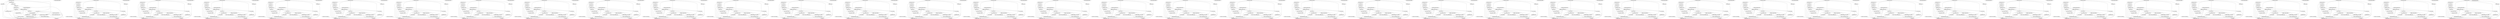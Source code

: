 strict digraph "ChipseqWorkflow-synthetic-instance" {
 CHECK_DESIGN_00000001 [label="CHECK_DESIGN_00000001"];
 TRIMGALORE_00000002 [label="TRIMGALORE_00000002"];
 CHECK_DESIGN_00000001 -> TRIMGALORE_00000002 ;
 FASTQC_00000003 [label="FASTQC_00000003"];
 CHECK_DESIGN_00000001 -> FASTQC_00000003 ;
 PLOTFINGERPRINT_00000004 [label="PLOTFINGERPRINT_00000004"];
 CHECK_DESIGN_00000001 -> PLOTFINGERPRINT_00000004 ;
 MACS2_00000006 [label="MACS2_00000006"];
 CHECK_DESIGN_00000001 -> MACS2_00000006 ;
 CONSENSUS_PEAKS_COUNTS_00000007 [label="CONSENSUS_PEAKS_COUNTS_00000007"];
 CHECK_DESIGN_00000001 -> CONSENSUS_PEAKS_COUNTS_00000007 ;
 BWA_MEM_00000009 [label="BWA_MEM_00000009"];
 TRIMGALORE_00000002 -> BWA_MEM_00000009 ;
 MULTIQC_00000010 [label="MULTIQC_00000010"];
 TRIMGALORE_00000002 -> MULTIQC_00000010 ;
 FASTQC_00000003 -> MULTIQC_00000010 ;
 PLOTFINGERPRINT_00000004 -> MULTIQC_00000010 ;
 MERGED_BAM_FILTER_00000005 [label="MERGED_BAM_FILTER_00000005"];
 MERGED_BAM_FILTER_00000005 -> PLOTFINGERPRINT_00000004 ;
 MERGED_BAM_FILTER_00000005 -> MACS2_00000006 ;
 MERGED_BAM_FILTER_00000005 -> CONSENSUS_PEAKS_COUNTS_00000007 ;
 MERGED_BAM_FILTER_00000005 -> MULTIQC_00000010 ;
 PHANTOMPEAKQUALTOOLS_00000014 [label="PHANTOMPEAKQUALTOOLS_00000014"];
 MERGED_BAM_FILTER_00000005 -> PHANTOMPEAKQUALTOOLS_00000014 ;
 PICARD_METRICS_00000015 [label="PICARD_METRICS_00000015"];
 MERGED_BAM_FILTER_00000005 -> PICARD_METRICS_00000015 ;
 BIGWIG_00000021 [label="BIGWIG_00000021"];
 MERGED_BAM_FILTER_00000005 -> BIGWIG_00000021 ;
 CONSENSUS_PEAKS_00000008 [label="CONSENSUS_PEAKS_00000008"];
 MACS2_00000006 -> CONSENSUS_PEAKS_00000008 ;
 MACS2_00000006 -> MULTIQC_00000010 ;
 MACS2_QC_00000017 [label="MACS2_QC_00000017"];
 MACS2_00000006 -> MACS2_QC_00000017 ;
 IGV_00000022 [label="IGV_00000022"];
 MACS2_00000006 -> IGV_00000022 ;
 MACS2_ANNOTATE_00000023 [label="MACS2_ANNOTATE_00000023"];
 MACS2_00000006 -> MACS2_ANNOTATE_00000023 ;
 CONSENSUS_PEAKS_COUNTS_00000007 -> MULTIQC_00000010 ;
 CONSENSUS_PEAKS_DESEQ2_00000018 [label="CONSENSUS_PEAKS_DESEQ2_00000018"];
 CONSENSUS_PEAKS_COUNTS_00000007 -> CONSENSUS_PEAKS_DESEQ2_00000018 ;
 CONSENSUS_PEAKS_00000008 -> CONSENSUS_PEAKS_COUNTS_00000007 ;
 CONSENSUS_PEAKS_00000008 -> IGV_00000022 ;
 CONSENSUS_PEAKS_ANNOTATE_00000024 [label="CONSENSUS_PEAKS_ANNOTATE_00000024"];
 CONSENSUS_PEAKS_00000008 -> CONSENSUS_PEAKS_ANNOTATE_00000024 ;
 SORT_BAM_00000011 [label="SORT_BAM_00000011"];
 BWA_MEM_00000009 -> SORT_BAM_00000011 ;
 SORT_BAM_00000011 -> MULTIQC_00000010 ;
 MERGED_BAM_00000012 [label="MERGED_BAM_00000012"];
 SORT_BAM_00000011 -> MERGED_BAM_00000012 ;
 MERGED_BAM_00000012 -> MERGED_BAM_FILTER_00000005 ;
 MERGED_BAM_00000012 -> MULTIQC_00000010 ;
 PRESEQ_00000013 [label="PRESEQ_00000013"];
 MERGED_BAM_00000012 -> PRESEQ_00000013 ;
 PRESEQ_00000013 -> MULTIQC_00000010 ;
 PHANTOMPEAKQUALTOOLS_00000014 -> MULTIQC_00000010 ;
 PICARD_METRICS_00000015 -> MULTIQC_00000010 ;
 PLOTPROFILE_00000016 [label="PLOTPROFILE_00000016"];
 PLOTPROFILE_00000016 -> MULTIQC_00000010 ;
 MACS2_QC_00000017 -> MULTIQC_00000010 ;
 CONSENSUS_PEAKS_DESEQ2_00000018 -> MULTIQC_00000010 ;
 CONSENSUS_PEAKS_DESEQ2_00000018 -> IGV_00000022 ;
 get_software_versions_00000019 [label="get_software_versions_00000019"];
 get_software_versions_00000019 -> MULTIQC_00000010 ;
 MAKE_GENOME_FILTER_00000020 [label="MAKE_GENOME_FILTER_00000020"];
 MAKE_GENOME_FILTER_00000020 -> MERGED_BAM_FILTER_00000005 ;
 MAKE_GENOME_FILTER_00000020 -> BIGWIG_00000021 ;
 BIGWIG_00000021 -> PLOTPROFILE_00000016 ;
 BIGWIG_00000021 -> IGV_00000022 ;
 MACS2_ANNOTATE_00000023 -> MACS2_QC_00000017 ;
 output_documentation_00000025 [label="output_documentation_00000025"];
 CONSENSUS_PEAKS_COUNTS_00000026 [label="CONSENSUS_PEAKS_COUNTS_00000026"];
 CONSENSUS_PEAKS_DESEQ2_00000029 [label="CONSENSUS_PEAKS_DESEQ2_00000029"];
 CONSENSUS_PEAKS_COUNTS_00000026 -> CONSENSUS_PEAKS_DESEQ2_00000029 ;
 MULTIQC_00000041 [label="MULTIQC_00000041"];
 CONSENSUS_PEAKS_COUNTS_00000026 -> MULTIQC_00000041 ;
 PHANTOMPEAKQUALTOOLS_00000027 [label="PHANTOMPEAKQUALTOOLS_00000027"];
 PHANTOMPEAKQUALTOOLS_00000027 -> MULTIQC_00000041 ;
 MACS2_00000028 [label="MACS2_00000028"];
 MACS2_ANNOTATE_00000034 [label="MACS2_ANNOTATE_00000034"];
 MACS2_00000028 -> MACS2_ANNOTATE_00000034 ;
 MACS2_QC_00000035 [label="MACS2_QC_00000035"];
 MACS2_00000028 -> MACS2_QC_00000035 ;
 IGV_00000036 [label="IGV_00000036"];
 MACS2_00000028 -> IGV_00000036 ;
 MACS2_00000028 -> MULTIQC_00000041 ;
 CONSENSUS_PEAKS_00000047 [label="CONSENSUS_PEAKS_00000047"];
 MACS2_00000028 -> CONSENSUS_PEAKS_00000047 ;
 CONSENSUS_PEAKS_DESEQ2_00000029 -> IGV_00000036 ;
 CONSENSUS_PEAKS_DESEQ2_00000029 -> MULTIQC_00000041 ;
 TRIMGALORE_00000030 [label="TRIMGALORE_00000030"];
 BWA_MEM_00000038 [label="BWA_MEM_00000038"];
 TRIMGALORE_00000030 -> BWA_MEM_00000038 ;
 TRIMGALORE_00000030 -> MULTIQC_00000041 ;
 MAKE_GENOME_FILTER_00000031 [label="MAKE_GENOME_FILTER_00000031"];
 MERGED_BAM_FILTER_00000037 [label="MERGED_BAM_FILTER_00000037"];
 MAKE_GENOME_FILTER_00000031 -> MERGED_BAM_FILTER_00000037 ;
 BIGWIG_00000039 [label="BIGWIG_00000039"];
 MAKE_GENOME_FILTER_00000031 -> BIGWIG_00000039 ;
 PRESEQ_00000032 [label="PRESEQ_00000032"];
 PRESEQ_00000032 -> MULTIQC_00000041 ;
 PICARD_METRICS_00000033 [label="PICARD_METRICS_00000033"];
 PICARD_METRICS_00000033 -> MULTIQC_00000041 ;
 MACS2_ANNOTATE_00000034 -> MACS2_QC_00000035 ;
 MACS2_QC_00000035 -> MULTIQC_00000041 ;
 MERGED_BAM_FILTER_00000037 -> CONSENSUS_PEAKS_COUNTS_00000026 ;
 MERGED_BAM_FILTER_00000037 -> PHANTOMPEAKQUALTOOLS_00000027 ;
 MERGED_BAM_FILTER_00000037 -> MACS2_00000028 ;
 MERGED_BAM_FILTER_00000037 -> PICARD_METRICS_00000033 ;
 MERGED_BAM_FILTER_00000037 -> BIGWIG_00000039 ;
 MERGED_BAM_FILTER_00000037 -> MULTIQC_00000041 ;
 PLOTFINGERPRINT_00000050 [label="PLOTFINGERPRINT_00000050"];
 MERGED_BAM_FILTER_00000037 -> PLOTFINGERPRINT_00000050 ;
 SORT_BAM_00000040 [label="SORT_BAM_00000040"];
 BWA_MEM_00000038 -> SORT_BAM_00000040 ;
 BIGWIG_00000039 -> IGV_00000036 ;
 PLOTPROFILE_00000044 [label="PLOTPROFILE_00000044"];
 BIGWIG_00000039 -> PLOTPROFILE_00000044 ;
 SORT_BAM_00000040 -> MULTIQC_00000041 ;
 MERGED_BAM_00000046 [label="MERGED_BAM_00000046"];
 SORT_BAM_00000040 -> MERGED_BAM_00000046 ;
 FASTQC_00000042 [label="FASTQC_00000042"];
 FASTQC_00000042 -> MULTIQC_00000041 ;
 CONSENSUS_PEAKS_ANNOTATE_00000043 [label="CONSENSUS_PEAKS_ANNOTATE_00000043"];
 PLOTPROFILE_00000044 -> MULTIQC_00000041 ;
 get_software_versions_00000045 [label="get_software_versions_00000045"];
 get_software_versions_00000045 -> MULTIQC_00000041 ;
 MERGED_BAM_00000046 -> PRESEQ_00000032 ;
 MERGED_BAM_00000046 -> MERGED_BAM_FILTER_00000037 ;
 MERGED_BAM_00000046 -> MULTIQC_00000041 ;
 CONSENSUS_PEAKS_00000047 -> CONSENSUS_PEAKS_COUNTS_00000026 ;
 CONSENSUS_PEAKS_00000047 -> IGV_00000036 ;
 CONSENSUS_PEAKS_00000047 -> CONSENSUS_PEAKS_ANNOTATE_00000043 ;
 output_documentation_00000048 [label="output_documentation_00000048"];
 CHECK_DESIGN_00000049 [label="CHECK_DESIGN_00000049"];
 CHECK_DESIGN_00000049 -> CONSENSUS_PEAKS_COUNTS_00000026 ;
 CHECK_DESIGN_00000049 -> MACS2_00000028 ;
 CHECK_DESIGN_00000049 -> TRIMGALORE_00000030 ;
 CHECK_DESIGN_00000049 -> FASTQC_00000042 ;
 CHECK_DESIGN_00000049 -> PLOTFINGERPRINT_00000050 ;
 PLOTFINGERPRINT_00000050 -> MULTIQC_00000041 ;
 CONSENSUS_PEAKS_COUNTS_00000051 [label="CONSENSUS_PEAKS_COUNTS_00000051"];
 CONSENSUS_PEAKS_DESEQ2_00000054 [label="CONSENSUS_PEAKS_DESEQ2_00000054"];
 CONSENSUS_PEAKS_COUNTS_00000051 -> CONSENSUS_PEAKS_DESEQ2_00000054 ;
 MULTIQC_00000066 [label="MULTIQC_00000066"];
 CONSENSUS_PEAKS_COUNTS_00000051 -> MULTIQC_00000066 ;
 PHANTOMPEAKQUALTOOLS_00000052 [label="PHANTOMPEAKQUALTOOLS_00000052"];
 PHANTOMPEAKQUALTOOLS_00000052 -> MULTIQC_00000066 ;
 MACS2_00000053 [label="MACS2_00000053"];
 MACS2_ANNOTATE_00000059 [label="MACS2_ANNOTATE_00000059"];
 MACS2_00000053 -> MACS2_ANNOTATE_00000059 ;
 MACS2_QC_00000060 [label="MACS2_QC_00000060"];
 MACS2_00000053 -> MACS2_QC_00000060 ;
 IGV_00000061 [label="IGV_00000061"];
 MACS2_00000053 -> IGV_00000061 ;
 MACS2_00000053 -> MULTIQC_00000066 ;
 CONSENSUS_PEAKS_00000072 [label="CONSENSUS_PEAKS_00000072"];
 MACS2_00000053 -> CONSENSUS_PEAKS_00000072 ;
 CONSENSUS_PEAKS_DESEQ2_00000054 -> IGV_00000061 ;
 CONSENSUS_PEAKS_DESEQ2_00000054 -> MULTIQC_00000066 ;
 TRIMGALORE_00000055 [label="TRIMGALORE_00000055"];
 BWA_MEM_00000063 [label="BWA_MEM_00000063"];
 TRIMGALORE_00000055 -> BWA_MEM_00000063 ;
 TRIMGALORE_00000055 -> MULTIQC_00000066 ;
 MAKE_GENOME_FILTER_00000056 [label="MAKE_GENOME_FILTER_00000056"];
 MERGED_BAM_FILTER_00000062 [label="MERGED_BAM_FILTER_00000062"];
 MAKE_GENOME_FILTER_00000056 -> MERGED_BAM_FILTER_00000062 ;
 BIGWIG_00000064 [label="BIGWIG_00000064"];
 MAKE_GENOME_FILTER_00000056 -> BIGWIG_00000064 ;
 PRESEQ_00000057 [label="PRESEQ_00000057"];
 PRESEQ_00000057 -> MULTIQC_00000066 ;
 PICARD_METRICS_00000058 [label="PICARD_METRICS_00000058"];
 PICARD_METRICS_00000058 -> MULTIQC_00000066 ;
 MACS2_ANNOTATE_00000059 -> MACS2_QC_00000060 ;
 MACS2_QC_00000060 -> MULTIQC_00000066 ;
 MERGED_BAM_FILTER_00000062 -> CONSENSUS_PEAKS_COUNTS_00000051 ;
 MERGED_BAM_FILTER_00000062 -> PHANTOMPEAKQUALTOOLS_00000052 ;
 MERGED_BAM_FILTER_00000062 -> MACS2_00000053 ;
 MERGED_BAM_FILTER_00000062 -> PICARD_METRICS_00000058 ;
 MERGED_BAM_FILTER_00000062 -> BIGWIG_00000064 ;
 MERGED_BAM_FILTER_00000062 -> MULTIQC_00000066 ;
 PLOTFINGERPRINT_00000075 [label="PLOTFINGERPRINT_00000075"];
 MERGED_BAM_FILTER_00000062 -> PLOTFINGERPRINT_00000075 ;
 SORT_BAM_00000065 [label="SORT_BAM_00000065"];
 BWA_MEM_00000063 -> SORT_BAM_00000065 ;
 BIGWIG_00000064 -> IGV_00000061 ;
 PLOTPROFILE_00000069 [label="PLOTPROFILE_00000069"];
 BIGWIG_00000064 -> PLOTPROFILE_00000069 ;
 SORT_BAM_00000065 -> MULTIQC_00000066 ;
 MERGED_BAM_00000071 [label="MERGED_BAM_00000071"];
 SORT_BAM_00000065 -> MERGED_BAM_00000071 ;
 FASTQC_00000067 [label="FASTQC_00000067"];
 FASTQC_00000067 -> MULTIQC_00000066 ;
 CONSENSUS_PEAKS_ANNOTATE_00000068 [label="CONSENSUS_PEAKS_ANNOTATE_00000068"];
 PLOTPROFILE_00000069 -> MULTIQC_00000066 ;
 get_software_versions_00000070 [label="get_software_versions_00000070"];
 get_software_versions_00000070 -> MULTIQC_00000066 ;
 MERGED_BAM_00000071 -> PRESEQ_00000057 ;
 MERGED_BAM_00000071 -> MERGED_BAM_FILTER_00000062 ;
 MERGED_BAM_00000071 -> MULTIQC_00000066 ;
 CONSENSUS_PEAKS_00000072 -> CONSENSUS_PEAKS_COUNTS_00000051 ;
 CONSENSUS_PEAKS_00000072 -> IGV_00000061 ;
 CONSENSUS_PEAKS_00000072 -> CONSENSUS_PEAKS_ANNOTATE_00000068 ;
 output_documentation_00000073 [label="output_documentation_00000073"];
 CHECK_DESIGN_00000074 [label="CHECK_DESIGN_00000074"];
 CHECK_DESIGN_00000074 -> CONSENSUS_PEAKS_COUNTS_00000051 ;
 CHECK_DESIGN_00000074 -> MACS2_00000053 ;
 CHECK_DESIGN_00000074 -> TRIMGALORE_00000055 ;
 CHECK_DESIGN_00000074 -> FASTQC_00000067 ;
 CHECK_DESIGN_00000074 -> PLOTFINGERPRINT_00000075 ;
 PLOTFINGERPRINT_00000075 -> MULTIQC_00000066 ;
 CONSENSUS_PEAKS_COUNTS_00000076 [label="CONSENSUS_PEAKS_COUNTS_00000076"];
 CONSENSUS_PEAKS_DESEQ2_00000079 [label="CONSENSUS_PEAKS_DESEQ2_00000079"];
 CONSENSUS_PEAKS_COUNTS_00000076 -> CONSENSUS_PEAKS_DESEQ2_00000079 ;
 MULTIQC_00000091 [label="MULTIQC_00000091"];
 CONSENSUS_PEAKS_COUNTS_00000076 -> MULTIQC_00000091 ;
 PHANTOMPEAKQUALTOOLS_00000077 [label="PHANTOMPEAKQUALTOOLS_00000077"];
 PHANTOMPEAKQUALTOOLS_00000077 -> MULTIQC_00000091 ;
 MACS2_00000078 [label="MACS2_00000078"];
 MACS2_ANNOTATE_00000084 [label="MACS2_ANNOTATE_00000084"];
 MACS2_00000078 -> MACS2_ANNOTATE_00000084 ;
 MACS2_QC_00000085 [label="MACS2_QC_00000085"];
 MACS2_00000078 -> MACS2_QC_00000085 ;
 IGV_00000086 [label="IGV_00000086"];
 MACS2_00000078 -> IGV_00000086 ;
 MACS2_00000078 -> MULTIQC_00000091 ;
 CONSENSUS_PEAKS_00000097 [label="CONSENSUS_PEAKS_00000097"];
 MACS2_00000078 -> CONSENSUS_PEAKS_00000097 ;
 CONSENSUS_PEAKS_DESEQ2_00000079 -> IGV_00000086 ;
 CONSENSUS_PEAKS_DESEQ2_00000079 -> MULTIQC_00000091 ;
 TRIMGALORE_00000080 [label="TRIMGALORE_00000080"];
 BWA_MEM_00000088 [label="BWA_MEM_00000088"];
 TRIMGALORE_00000080 -> BWA_MEM_00000088 ;
 TRIMGALORE_00000080 -> MULTIQC_00000091 ;
 MAKE_GENOME_FILTER_00000081 [label="MAKE_GENOME_FILTER_00000081"];
 MERGED_BAM_FILTER_00000087 [label="MERGED_BAM_FILTER_00000087"];
 MAKE_GENOME_FILTER_00000081 -> MERGED_BAM_FILTER_00000087 ;
 BIGWIG_00000089 [label="BIGWIG_00000089"];
 MAKE_GENOME_FILTER_00000081 -> BIGWIG_00000089 ;
 PRESEQ_00000082 [label="PRESEQ_00000082"];
 PRESEQ_00000082 -> MULTIQC_00000091 ;
 PICARD_METRICS_00000083 [label="PICARD_METRICS_00000083"];
 PICARD_METRICS_00000083 -> MULTIQC_00000091 ;
 MACS2_ANNOTATE_00000084 -> MACS2_QC_00000085 ;
 MACS2_QC_00000085 -> MULTIQC_00000091 ;
 MERGED_BAM_FILTER_00000087 -> CONSENSUS_PEAKS_COUNTS_00000076 ;
 MERGED_BAM_FILTER_00000087 -> PHANTOMPEAKQUALTOOLS_00000077 ;
 MERGED_BAM_FILTER_00000087 -> MACS2_00000078 ;
 MERGED_BAM_FILTER_00000087 -> PICARD_METRICS_00000083 ;
 MERGED_BAM_FILTER_00000087 -> BIGWIG_00000089 ;
 MERGED_BAM_FILTER_00000087 -> MULTIQC_00000091 ;
 PLOTFINGERPRINT_00000100 [label="PLOTFINGERPRINT_00000100"];
 MERGED_BAM_FILTER_00000087 -> PLOTFINGERPRINT_00000100 ;
 SORT_BAM_00000090 [label="SORT_BAM_00000090"];
 BWA_MEM_00000088 -> SORT_BAM_00000090 ;
 BIGWIG_00000089 -> IGV_00000086 ;
 PLOTPROFILE_00000094 [label="PLOTPROFILE_00000094"];
 BIGWIG_00000089 -> PLOTPROFILE_00000094 ;
 SORT_BAM_00000090 -> MULTIQC_00000091 ;
 MERGED_BAM_00000096 [label="MERGED_BAM_00000096"];
 SORT_BAM_00000090 -> MERGED_BAM_00000096 ;
 FASTQC_00000092 [label="FASTQC_00000092"];
 FASTQC_00000092 -> MULTIQC_00000091 ;
 CONSENSUS_PEAKS_ANNOTATE_00000093 [label="CONSENSUS_PEAKS_ANNOTATE_00000093"];
 PLOTPROFILE_00000094 -> MULTIQC_00000091 ;
 get_software_versions_00000095 [label="get_software_versions_00000095"];
 get_software_versions_00000095 -> MULTIQC_00000091 ;
 MERGED_BAM_00000096 -> PRESEQ_00000082 ;
 MERGED_BAM_00000096 -> MERGED_BAM_FILTER_00000087 ;
 MERGED_BAM_00000096 -> MULTIQC_00000091 ;
 CONSENSUS_PEAKS_00000097 -> CONSENSUS_PEAKS_COUNTS_00000076 ;
 CONSENSUS_PEAKS_00000097 -> IGV_00000086 ;
 CONSENSUS_PEAKS_00000097 -> CONSENSUS_PEAKS_ANNOTATE_00000093 ;
 output_documentation_00000098 [label="output_documentation_00000098"];
 CHECK_DESIGN_00000099 [label="CHECK_DESIGN_00000099"];
 CHECK_DESIGN_00000099 -> CONSENSUS_PEAKS_COUNTS_00000076 ;
 CHECK_DESIGN_00000099 -> MACS2_00000078 ;
 CHECK_DESIGN_00000099 -> TRIMGALORE_00000080 ;
 CHECK_DESIGN_00000099 -> FASTQC_00000092 ;
 CHECK_DESIGN_00000099 -> PLOTFINGERPRINT_00000100 ;
 PLOTFINGERPRINT_00000100 -> MULTIQC_00000091 ;
 CONSENSUS_PEAKS_COUNTS_00000101 [label="CONSENSUS_PEAKS_COUNTS_00000101"];
 CONSENSUS_PEAKS_DESEQ2_00000104 [label="CONSENSUS_PEAKS_DESEQ2_00000104"];
 CONSENSUS_PEAKS_COUNTS_00000101 -> CONSENSUS_PEAKS_DESEQ2_00000104 ;
 MULTIQC_00000116 [label="MULTIQC_00000116"];
 CONSENSUS_PEAKS_COUNTS_00000101 -> MULTIQC_00000116 ;
 PHANTOMPEAKQUALTOOLS_00000102 [label="PHANTOMPEAKQUALTOOLS_00000102"];
 PHANTOMPEAKQUALTOOLS_00000102 -> MULTIQC_00000116 ;
 MACS2_00000103 [label="MACS2_00000103"];
 MACS2_ANNOTATE_00000109 [label="MACS2_ANNOTATE_00000109"];
 MACS2_00000103 -> MACS2_ANNOTATE_00000109 ;
 MACS2_QC_00000110 [label="MACS2_QC_00000110"];
 MACS2_00000103 -> MACS2_QC_00000110 ;
 IGV_00000111 [label="IGV_00000111"];
 MACS2_00000103 -> IGV_00000111 ;
 MACS2_00000103 -> MULTIQC_00000116 ;
 CONSENSUS_PEAKS_00000122 [label="CONSENSUS_PEAKS_00000122"];
 MACS2_00000103 -> CONSENSUS_PEAKS_00000122 ;
 CONSENSUS_PEAKS_DESEQ2_00000104 -> IGV_00000111 ;
 CONSENSUS_PEAKS_DESEQ2_00000104 -> MULTIQC_00000116 ;
 TRIMGALORE_00000105 [label="TRIMGALORE_00000105"];
 BWA_MEM_00000113 [label="BWA_MEM_00000113"];
 TRIMGALORE_00000105 -> BWA_MEM_00000113 ;
 TRIMGALORE_00000105 -> MULTIQC_00000116 ;
 MAKE_GENOME_FILTER_00000106 [label="MAKE_GENOME_FILTER_00000106"];
 MERGED_BAM_FILTER_00000112 [label="MERGED_BAM_FILTER_00000112"];
 MAKE_GENOME_FILTER_00000106 -> MERGED_BAM_FILTER_00000112 ;
 BIGWIG_00000114 [label="BIGWIG_00000114"];
 MAKE_GENOME_FILTER_00000106 -> BIGWIG_00000114 ;
 PRESEQ_00000107 [label="PRESEQ_00000107"];
 PRESEQ_00000107 -> MULTIQC_00000116 ;
 PICARD_METRICS_00000108 [label="PICARD_METRICS_00000108"];
 PICARD_METRICS_00000108 -> MULTIQC_00000116 ;
 MACS2_ANNOTATE_00000109 -> MACS2_QC_00000110 ;
 MACS2_QC_00000110 -> MULTIQC_00000116 ;
 MERGED_BAM_FILTER_00000112 -> CONSENSUS_PEAKS_COUNTS_00000101 ;
 MERGED_BAM_FILTER_00000112 -> PHANTOMPEAKQUALTOOLS_00000102 ;
 MERGED_BAM_FILTER_00000112 -> MACS2_00000103 ;
 MERGED_BAM_FILTER_00000112 -> PICARD_METRICS_00000108 ;
 MERGED_BAM_FILTER_00000112 -> BIGWIG_00000114 ;
 MERGED_BAM_FILTER_00000112 -> MULTIQC_00000116 ;
 PLOTFINGERPRINT_00000125 [label="PLOTFINGERPRINT_00000125"];
 MERGED_BAM_FILTER_00000112 -> PLOTFINGERPRINT_00000125 ;
 SORT_BAM_00000115 [label="SORT_BAM_00000115"];
 BWA_MEM_00000113 -> SORT_BAM_00000115 ;
 BIGWIG_00000114 -> IGV_00000111 ;
 PLOTPROFILE_00000119 [label="PLOTPROFILE_00000119"];
 BIGWIG_00000114 -> PLOTPROFILE_00000119 ;
 SORT_BAM_00000115 -> MULTIQC_00000116 ;
 MERGED_BAM_00000121 [label="MERGED_BAM_00000121"];
 SORT_BAM_00000115 -> MERGED_BAM_00000121 ;
 FASTQC_00000117 [label="FASTQC_00000117"];
 FASTQC_00000117 -> MULTIQC_00000116 ;
 CONSENSUS_PEAKS_ANNOTATE_00000118 [label="CONSENSUS_PEAKS_ANNOTATE_00000118"];
 PLOTPROFILE_00000119 -> MULTIQC_00000116 ;
 get_software_versions_00000120 [label="get_software_versions_00000120"];
 get_software_versions_00000120 -> MULTIQC_00000116 ;
 MERGED_BAM_00000121 -> PRESEQ_00000107 ;
 MERGED_BAM_00000121 -> MERGED_BAM_FILTER_00000112 ;
 MERGED_BAM_00000121 -> MULTIQC_00000116 ;
 CONSENSUS_PEAKS_00000122 -> CONSENSUS_PEAKS_COUNTS_00000101 ;
 CONSENSUS_PEAKS_00000122 -> IGV_00000111 ;
 CONSENSUS_PEAKS_00000122 -> CONSENSUS_PEAKS_ANNOTATE_00000118 ;
 output_documentation_00000123 [label="output_documentation_00000123"];
 CHECK_DESIGN_00000124 [label="CHECK_DESIGN_00000124"];
 CHECK_DESIGN_00000124 -> CONSENSUS_PEAKS_COUNTS_00000101 ;
 CHECK_DESIGN_00000124 -> MACS2_00000103 ;
 CHECK_DESIGN_00000124 -> TRIMGALORE_00000105 ;
 CHECK_DESIGN_00000124 -> FASTQC_00000117 ;
 CHECK_DESIGN_00000124 -> PLOTFINGERPRINT_00000125 ;
 PLOTFINGERPRINT_00000125 -> MULTIQC_00000116 ;
 CONSENSUS_PEAKS_COUNTS_00000126 [label="CONSENSUS_PEAKS_COUNTS_00000126"];
 CONSENSUS_PEAKS_DESEQ2_00000129 [label="CONSENSUS_PEAKS_DESEQ2_00000129"];
 CONSENSUS_PEAKS_COUNTS_00000126 -> CONSENSUS_PEAKS_DESEQ2_00000129 ;
 MULTIQC_00000141 [label="MULTIQC_00000141"];
 CONSENSUS_PEAKS_COUNTS_00000126 -> MULTIQC_00000141 ;
 PHANTOMPEAKQUALTOOLS_00000127 [label="PHANTOMPEAKQUALTOOLS_00000127"];
 PHANTOMPEAKQUALTOOLS_00000127 -> MULTIQC_00000141 ;
 MACS2_00000128 [label="MACS2_00000128"];
 MACS2_ANNOTATE_00000134 [label="MACS2_ANNOTATE_00000134"];
 MACS2_00000128 -> MACS2_ANNOTATE_00000134 ;
 MACS2_QC_00000135 [label="MACS2_QC_00000135"];
 MACS2_00000128 -> MACS2_QC_00000135 ;
 IGV_00000136 [label="IGV_00000136"];
 MACS2_00000128 -> IGV_00000136 ;
 MACS2_00000128 -> MULTIQC_00000141 ;
 CONSENSUS_PEAKS_00000147 [label="CONSENSUS_PEAKS_00000147"];
 MACS2_00000128 -> CONSENSUS_PEAKS_00000147 ;
 CONSENSUS_PEAKS_DESEQ2_00000129 -> IGV_00000136 ;
 CONSENSUS_PEAKS_DESEQ2_00000129 -> MULTIQC_00000141 ;
 TRIMGALORE_00000130 [label="TRIMGALORE_00000130"];
 BWA_MEM_00000138 [label="BWA_MEM_00000138"];
 TRIMGALORE_00000130 -> BWA_MEM_00000138 ;
 TRIMGALORE_00000130 -> MULTIQC_00000141 ;
 MAKE_GENOME_FILTER_00000131 [label="MAKE_GENOME_FILTER_00000131"];
 MERGED_BAM_FILTER_00000137 [label="MERGED_BAM_FILTER_00000137"];
 MAKE_GENOME_FILTER_00000131 -> MERGED_BAM_FILTER_00000137 ;
 BIGWIG_00000139 [label="BIGWIG_00000139"];
 MAKE_GENOME_FILTER_00000131 -> BIGWIG_00000139 ;
 PRESEQ_00000132 [label="PRESEQ_00000132"];
 PRESEQ_00000132 -> MULTIQC_00000141 ;
 PICARD_METRICS_00000133 [label="PICARD_METRICS_00000133"];
 PICARD_METRICS_00000133 -> MULTIQC_00000141 ;
 MACS2_ANNOTATE_00000134 -> MACS2_QC_00000135 ;
 MACS2_QC_00000135 -> MULTIQC_00000141 ;
 MERGED_BAM_FILTER_00000137 -> CONSENSUS_PEAKS_COUNTS_00000126 ;
 MERGED_BAM_FILTER_00000137 -> PHANTOMPEAKQUALTOOLS_00000127 ;
 MERGED_BAM_FILTER_00000137 -> MACS2_00000128 ;
 MERGED_BAM_FILTER_00000137 -> PICARD_METRICS_00000133 ;
 MERGED_BAM_FILTER_00000137 -> BIGWIG_00000139 ;
 MERGED_BAM_FILTER_00000137 -> MULTIQC_00000141 ;
 PLOTFINGERPRINT_00000150 [label="PLOTFINGERPRINT_00000150"];
 MERGED_BAM_FILTER_00000137 -> PLOTFINGERPRINT_00000150 ;
 SORT_BAM_00000140 [label="SORT_BAM_00000140"];
 BWA_MEM_00000138 -> SORT_BAM_00000140 ;
 BIGWIG_00000139 -> IGV_00000136 ;
 PLOTPROFILE_00000144 [label="PLOTPROFILE_00000144"];
 BIGWIG_00000139 -> PLOTPROFILE_00000144 ;
 SORT_BAM_00000140 -> MULTIQC_00000141 ;
 MERGED_BAM_00000146 [label="MERGED_BAM_00000146"];
 SORT_BAM_00000140 -> MERGED_BAM_00000146 ;
 FASTQC_00000142 [label="FASTQC_00000142"];
 FASTQC_00000142 -> MULTIQC_00000141 ;
 CONSENSUS_PEAKS_ANNOTATE_00000143 [label="CONSENSUS_PEAKS_ANNOTATE_00000143"];
 PLOTPROFILE_00000144 -> MULTIQC_00000141 ;
 get_software_versions_00000145 [label="get_software_versions_00000145"];
 get_software_versions_00000145 -> MULTIQC_00000141 ;
 MERGED_BAM_00000146 -> PRESEQ_00000132 ;
 MERGED_BAM_00000146 -> MERGED_BAM_FILTER_00000137 ;
 MERGED_BAM_00000146 -> MULTIQC_00000141 ;
 CONSENSUS_PEAKS_00000147 -> CONSENSUS_PEAKS_COUNTS_00000126 ;
 CONSENSUS_PEAKS_00000147 -> IGV_00000136 ;
 CONSENSUS_PEAKS_00000147 -> CONSENSUS_PEAKS_ANNOTATE_00000143 ;
 output_documentation_00000148 [label="output_documentation_00000148"];
 CHECK_DESIGN_00000149 [label="CHECK_DESIGN_00000149"];
 CHECK_DESIGN_00000149 -> CONSENSUS_PEAKS_COUNTS_00000126 ;
 CHECK_DESIGN_00000149 -> MACS2_00000128 ;
 CHECK_DESIGN_00000149 -> TRIMGALORE_00000130 ;
 CHECK_DESIGN_00000149 -> FASTQC_00000142 ;
 CHECK_DESIGN_00000149 -> PLOTFINGERPRINT_00000150 ;
 PLOTFINGERPRINT_00000150 -> MULTIQC_00000141 ;
 CONSENSUS_PEAKS_COUNTS_00000151 [label="CONSENSUS_PEAKS_COUNTS_00000151"];
 CONSENSUS_PEAKS_DESEQ2_00000154 [label="CONSENSUS_PEAKS_DESEQ2_00000154"];
 CONSENSUS_PEAKS_COUNTS_00000151 -> CONSENSUS_PEAKS_DESEQ2_00000154 ;
 MULTIQC_00000166 [label="MULTIQC_00000166"];
 CONSENSUS_PEAKS_COUNTS_00000151 -> MULTIQC_00000166 ;
 PHANTOMPEAKQUALTOOLS_00000152 [label="PHANTOMPEAKQUALTOOLS_00000152"];
 PHANTOMPEAKQUALTOOLS_00000152 -> MULTIQC_00000166 ;
 MACS2_00000153 [label="MACS2_00000153"];
 MACS2_ANNOTATE_00000159 [label="MACS2_ANNOTATE_00000159"];
 MACS2_00000153 -> MACS2_ANNOTATE_00000159 ;
 MACS2_QC_00000160 [label="MACS2_QC_00000160"];
 MACS2_00000153 -> MACS2_QC_00000160 ;
 IGV_00000161 [label="IGV_00000161"];
 MACS2_00000153 -> IGV_00000161 ;
 MACS2_00000153 -> MULTIQC_00000166 ;
 CONSENSUS_PEAKS_00000172 [label="CONSENSUS_PEAKS_00000172"];
 MACS2_00000153 -> CONSENSUS_PEAKS_00000172 ;
 CONSENSUS_PEAKS_DESEQ2_00000154 -> IGV_00000161 ;
 CONSENSUS_PEAKS_DESEQ2_00000154 -> MULTIQC_00000166 ;
 TRIMGALORE_00000155 [label="TRIMGALORE_00000155"];
 BWA_MEM_00000163 [label="BWA_MEM_00000163"];
 TRIMGALORE_00000155 -> BWA_MEM_00000163 ;
 TRIMGALORE_00000155 -> MULTIQC_00000166 ;
 MAKE_GENOME_FILTER_00000156 [label="MAKE_GENOME_FILTER_00000156"];
 MERGED_BAM_FILTER_00000162 [label="MERGED_BAM_FILTER_00000162"];
 MAKE_GENOME_FILTER_00000156 -> MERGED_BAM_FILTER_00000162 ;
 BIGWIG_00000164 [label="BIGWIG_00000164"];
 MAKE_GENOME_FILTER_00000156 -> BIGWIG_00000164 ;
 PRESEQ_00000157 [label="PRESEQ_00000157"];
 PRESEQ_00000157 -> MULTIQC_00000166 ;
 PICARD_METRICS_00000158 [label="PICARD_METRICS_00000158"];
 PICARD_METRICS_00000158 -> MULTIQC_00000166 ;
 MACS2_ANNOTATE_00000159 -> MACS2_QC_00000160 ;
 MACS2_QC_00000160 -> MULTIQC_00000166 ;
 MERGED_BAM_FILTER_00000162 -> CONSENSUS_PEAKS_COUNTS_00000151 ;
 MERGED_BAM_FILTER_00000162 -> PHANTOMPEAKQUALTOOLS_00000152 ;
 MERGED_BAM_FILTER_00000162 -> MACS2_00000153 ;
 MERGED_BAM_FILTER_00000162 -> PICARD_METRICS_00000158 ;
 MERGED_BAM_FILTER_00000162 -> BIGWIG_00000164 ;
 MERGED_BAM_FILTER_00000162 -> MULTIQC_00000166 ;
 PLOTFINGERPRINT_00000175 [label="PLOTFINGERPRINT_00000175"];
 MERGED_BAM_FILTER_00000162 -> PLOTFINGERPRINT_00000175 ;
 SORT_BAM_00000165 [label="SORT_BAM_00000165"];
 BWA_MEM_00000163 -> SORT_BAM_00000165 ;
 BIGWIG_00000164 -> IGV_00000161 ;
 PLOTPROFILE_00000169 [label="PLOTPROFILE_00000169"];
 BIGWIG_00000164 -> PLOTPROFILE_00000169 ;
 SORT_BAM_00000165 -> MULTIQC_00000166 ;
 MERGED_BAM_00000171 [label="MERGED_BAM_00000171"];
 SORT_BAM_00000165 -> MERGED_BAM_00000171 ;
 FASTQC_00000167 [label="FASTQC_00000167"];
 FASTQC_00000167 -> MULTIQC_00000166 ;
 CONSENSUS_PEAKS_ANNOTATE_00000168 [label="CONSENSUS_PEAKS_ANNOTATE_00000168"];
 PLOTPROFILE_00000169 -> MULTIQC_00000166 ;
 get_software_versions_00000170 [label="get_software_versions_00000170"];
 get_software_versions_00000170 -> MULTIQC_00000166 ;
 MERGED_BAM_00000171 -> PRESEQ_00000157 ;
 MERGED_BAM_00000171 -> MERGED_BAM_FILTER_00000162 ;
 MERGED_BAM_00000171 -> MULTIQC_00000166 ;
 CONSENSUS_PEAKS_00000172 -> CONSENSUS_PEAKS_COUNTS_00000151 ;
 CONSENSUS_PEAKS_00000172 -> IGV_00000161 ;
 CONSENSUS_PEAKS_00000172 -> CONSENSUS_PEAKS_ANNOTATE_00000168 ;
 output_documentation_00000173 [label="output_documentation_00000173"];
 CHECK_DESIGN_00000174 [label="CHECK_DESIGN_00000174"];
 CHECK_DESIGN_00000174 -> CONSENSUS_PEAKS_COUNTS_00000151 ;
 CHECK_DESIGN_00000174 -> MACS2_00000153 ;
 CHECK_DESIGN_00000174 -> TRIMGALORE_00000155 ;
 CHECK_DESIGN_00000174 -> FASTQC_00000167 ;
 CHECK_DESIGN_00000174 -> PLOTFINGERPRINT_00000175 ;
 PLOTFINGERPRINT_00000175 -> MULTIQC_00000166 ;
 CONSENSUS_PEAKS_COUNTS_00000176 [label="CONSENSUS_PEAKS_COUNTS_00000176"];
 CONSENSUS_PEAKS_DESEQ2_00000179 [label="CONSENSUS_PEAKS_DESEQ2_00000179"];
 CONSENSUS_PEAKS_COUNTS_00000176 -> CONSENSUS_PEAKS_DESEQ2_00000179 ;
 MULTIQC_00000191 [label="MULTIQC_00000191"];
 CONSENSUS_PEAKS_COUNTS_00000176 -> MULTIQC_00000191 ;
 PHANTOMPEAKQUALTOOLS_00000177 [label="PHANTOMPEAKQUALTOOLS_00000177"];
 PHANTOMPEAKQUALTOOLS_00000177 -> MULTIQC_00000191 ;
 MACS2_00000178 [label="MACS2_00000178"];
 MACS2_ANNOTATE_00000184 [label="MACS2_ANNOTATE_00000184"];
 MACS2_00000178 -> MACS2_ANNOTATE_00000184 ;
 MACS2_QC_00000185 [label="MACS2_QC_00000185"];
 MACS2_00000178 -> MACS2_QC_00000185 ;
 IGV_00000186 [label="IGV_00000186"];
 MACS2_00000178 -> IGV_00000186 ;
 MACS2_00000178 -> MULTIQC_00000191 ;
 CONSENSUS_PEAKS_00000197 [label="CONSENSUS_PEAKS_00000197"];
 MACS2_00000178 -> CONSENSUS_PEAKS_00000197 ;
 CONSENSUS_PEAKS_DESEQ2_00000179 -> IGV_00000186 ;
 CONSENSUS_PEAKS_DESEQ2_00000179 -> MULTIQC_00000191 ;
 TRIMGALORE_00000180 [label="TRIMGALORE_00000180"];
 BWA_MEM_00000188 [label="BWA_MEM_00000188"];
 TRIMGALORE_00000180 -> BWA_MEM_00000188 ;
 TRIMGALORE_00000180 -> MULTIQC_00000191 ;
 MAKE_GENOME_FILTER_00000181 [label="MAKE_GENOME_FILTER_00000181"];
 MERGED_BAM_FILTER_00000187 [label="MERGED_BAM_FILTER_00000187"];
 MAKE_GENOME_FILTER_00000181 -> MERGED_BAM_FILTER_00000187 ;
 BIGWIG_00000189 [label="BIGWIG_00000189"];
 MAKE_GENOME_FILTER_00000181 -> BIGWIG_00000189 ;
 PRESEQ_00000182 [label="PRESEQ_00000182"];
 PRESEQ_00000182 -> MULTIQC_00000191 ;
 PICARD_METRICS_00000183 [label="PICARD_METRICS_00000183"];
 PICARD_METRICS_00000183 -> MULTIQC_00000191 ;
 MACS2_ANNOTATE_00000184 -> MACS2_QC_00000185 ;
 MACS2_QC_00000185 -> MULTIQC_00000191 ;
 MERGED_BAM_FILTER_00000187 -> CONSENSUS_PEAKS_COUNTS_00000176 ;
 MERGED_BAM_FILTER_00000187 -> PHANTOMPEAKQUALTOOLS_00000177 ;
 MERGED_BAM_FILTER_00000187 -> MACS2_00000178 ;
 MERGED_BAM_FILTER_00000187 -> PICARD_METRICS_00000183 ;
 MERGED_BAM_FILTER_00000187 -> BIGWIG_00000189 ;
 MERGED_BAM_FILTER_00000187 -> MULTIQC_00000191 ;
 PLOTFINGERPRINT_00000200 [label="PLOTFINGERPRINT_00000200"];
 MERGED_BAM_FILTER_00000187 -> PLOTFINGERPRINT_00000200 ;
 SORT_BAM_00000190 [label="SORT_BAM_00000190"];
 BWA_MEM_00000188 -> SORT_BAM_00000190 ;
 BIGWIG_00000189 -> IGV_00000186 ;
 PLOTPROFILE_00000194 [label="PLOTPROFILE_00000194"];
 BIGWIG_00000189 -> PLOTPROFILE_00000194 ;
 SORT_BAM_00000190 -> MULTIQC_00000191 ;
 MERGED_BAM_00000196 [label="MERGED_BAM_00000196"];
 SORT_BAM_00000190 -> MERGED_BAM_00000196 ;
 FASTQC_00000192 [label="FASTQC_00000192"];
 FASTQC_00000192 -> MULTIQC_00000191 ;
 CONSENSUS_PEAKS_ANNOTATE_00000193 [label="CONSENSUS_PEAKS_ANNOTATE_00000193"];
 PLOTPROFILE_00000194 -> MULTIQC_00000191 ;
 get_software_versions_00000195 [label="get_software_versions_00000195"];
 get_software_versions_00000195 -> MULTIQC_00000191 ;
 MERGED_BAM_00000196 -> PRESEQ_00000182 ;
 MERGED_BAM_00000196 -> MERGED_BAM_FILTER_00000187 ;
 MERGED_BAM_00000196 -> MULTIQC_00000191 ;
 CONSENSUS_PEAKS_00000197 -> CONSENSUS_PEAKS_COUNTS_00000176 ;
 CONSENSUS_PEAKS_00000197 -> IGV_00000186 ;
 CONSENSUS_PEAKS_00000197 -> CONSENSUS_PEAKS_ANNOTATE_00000193 ;
 output_documentation_00000198 [label="output_documentation_00000198"];
 CHECK_DESIGN_00000199 [label="CHECK_DESIGN_00000199"];
 CHECK_DESIGN_00000199 -> CONSENSUS_PEAKS_COUNTS_00000176 ;
 CHECK_DESIGN_00000199 -> MACS2_00000178 ;
 CHECK_DESIGN_00000199 -> TRIMGALORE_00000180 ;
 CHECK_DESIGN_00000199 -> FASTQC_00000192 ;
 CHECK_DESIGN_00000199 -> PLOTFINGERPRINT_00000200 ;
 PLOTFINGERPRINT_00000200 -> MULTIQC_00000191 ;
 CONSENSUS_PEAKS_COUNTS_00000201 [label="CONSENSUS_PEAKS_COUNTS_00000201"];
 CONSENSUS_PEAKS_DESEQ2_00000204 [label="CONSENSUS_PEAKS_DESEQ2_00000204"];
 CONSENSUS_PEAKS_COUNTS_00000201 -> CONSENSUS_PEAKS_DESEQ2_00000204 ;
 MULTIQC_00000216 [label="MULTIQC_00000216"];
 CONSENSUS_PEAKS_COUNTS_00000201 -> MULTIQC_00000216 ;
 PHANTOMPEAKQUALTOOLS_00000202 [label="PHANTOMPEAKQUALTOOLS_00000202"];
 PHANTOMPEAKQUALTOOLS_00000202 -> MULTIQC_00000216 ;
 MACS2_00000203 [label="MACS2_00000203"];
 MACS2_ANNOTATE_00000209 [label="MACS2_ANNOTATE_00000209"];
 MACS2_00000203 -> MACS2_ANNOTATE_00000209 ;
 MACS2_QC_00000210 [label="MACS2_QC_00000210"];
 MACS2_00000203 -> MACS2_QC_00000210 ;
 IGV_00000211 [label="IGV_00000211"];
 MACS2_00000203 -> IGV_00000211 ;
 MACS2_00000203 -> MULTIQC_00000216 ;
 CONSENSUS_PEAKS_00000222 [label="CONSENSUS_PEAKS_00000222"];
 MACS2_00000203 -> CONSENSUS_PEAKS_00000222 ;
 CONSENSUS_PEAKS_DESEQ2_00000204 -> IGV_00000211 ;
 CONSENSUS_PEAKS_DESEQ2_00000204 -> MULTIQC_00000216 ;
 TRIMGALORE_00000205 [label="TRIMGALORE_00000205"];
 BWA_MEM_00000213 [label="BWA_MEM_00000213"];
 TRIMGALORE_00000205 -> BWA_MEM_00000213 ;
 TRIMGALORE_00000205 -> MULTIQC_00000216 ;
 MAKE_GENOME_FILTER_00000206 [label="MAKE_GENOME_FILTER_00000206"];
 MERGED_BAM_FILTER_00000212 [label="MERGED_BAM_FILTER_00000212"];
 MAKE_GENOME_FILTER_00000206 -> MERGED_BAM_FILTER_00000212 ;
 BIGWIG_00000214 [label="BIGWIG_00000214"];
 MAKE_GENOME_FILTER_00000206 -> BIGWIG_00000214 ;
 PRESEQ_00000207 [label="PRESEQ_00000207"];
 PRESEQ_00000207 -> MULTIQC_00000216 ;
 PICARD_METRICS_00000208 [label="PICARD_METRICS_00000208"];
 PICARD_METRICS_00000208 -> MULTIQC_00000216 ;
 MACS2_ANNOTATE_00000209 -> MACS2_QC_00000210 ;
 MACS2_QC_00000210 -> MULTIQC_00000216 ;
 MERGED_BAM_FILTER_00000212 -> CONSENSUS_PEAKS_COUNTS_00000201 ;
 MERGED_BAM_FILTER_00000212 -> PHANTOMPEAKQUALTOOLS_00000202 ;
 MERGED_BAM_FILTER_00000212 -> MACS2_00000203 ;
 MERGED_BAM_FILTER_00000212 -> PICARD_METRICS_00000208 ;
 MERGED_BAM_FILTER_00000212 -> BIGWIG_00000214 ;
 MERGED_BAM_FILTER_00000212 -> MULTIQC_00000216 ;
 PLOTFINGERPRINT_00000225 [label="PLOTFINGERPRINT_00000225"];
 MERGED_BAM_FILTER_00000212 -> PLOTFINGERPRINT_00000225 ;
 SORT_BAM_00000215 [label="SORT_BAM_00000215"];
 BWA_MEM_00000213 -> SORT_BAM_00000215 ;
 BIGWIG_00000214 -> IGV_00000211 ;
 PLOTPROFILE_00000219 [label="PLOTPROFILE_00000219"];
 BIGWIG_00000214 -> PLOTPROFILE_00000219 ;
 SORT_BAM_00000215 -> MULTIQC_00000216 ;
 MERGED_BAM_00000221 [label="MERGED_BAM_00000221"];
 SORT_BAM_00000215 -> MERGED_BAM_00000221 ;
 FASTQC_00000217 [label="FASTQC_00000217"];
 FASTQC_00000217 -> MULTIQC_00000216 ;
 CONSENSUS_PEAKS_ANNOTATE_00000218 [label="CONSENSUS_PEAKS_ANNOTATE_00000218"];
 PLOTPROFILE_00000219 -> MULTIQC_00000216 ;
 get_software_versions_00000220 [label="get_software_versions_00000220"];
 get_software_versions_00000220 -> MULTIQC_00000216 ;
 MERGED_BAM_00000221 -> PRESEQ_00000207 ;
 MERGED_BAM_00000221 -> MERGED_BAM_FILTER_00000212 ;
 MERGED_BAM_00000221 -> MULTIQC_00000216 ;
 CONSENSUS_PEAKS_00000222 -> CONSENSUS_PEAKS_COUNTS_00000201 ;
 CONSENSUS_PEAKS_00000222 -> IGV_00000211 ;
 CONSENSUS_PEAKS_00000222 -> CONSENSUS_PEAKS_ANNOTATE_00000218 ;
 output_documentation_00000223 [label="output_documentation_00000223"];
 CHECK_DESIGN_00000224 [label="CHECK_DESIGN_00000224"];
 CHECK_DESIGN_00000224 -> CONSENSUS_PEAKS_COUNTS_00000201 ;
 CHECK_DESIGN_00000224 -> MACS2_00000203 ;
 CHECK_DESIGN_00000224 -> TRIMGALORE_00000205 ;
 CHECK_DESIGN_00000224 -> FASTQC_00000217 ;
 CHECK_DESIGN_00000224 -> PLOTFINGERPRINT_00000225 ;
 PLOTFINGERPRINT_00000225 -> MULTIQC_00000216 ;
 CONSENSUS_PEAKS_COUNTS_00000226 [label="CONSENSUS_PEAKS_COUNTS_00000226"];
 CONSENSUS_PEAKS_DESEQ2_00000229 [label="CONSENSUS_PEAKS_DESEQ2_00000229"];
 CONSENSUS_PEAKS_COUNTS_00000226 -> CONSENSUS_PEAKS_DESEQ2_00000229 ;
 MULTIQC_00000241 [label="MULTIQC_00000241"];
 CONSENSUS_PEAKS_COUNTS_00000226 -> MULTIQC_00000241 ;
 PHANTOMPEAKQUALTOOLS_00000227 [label="PHANTOMPEAKQUALTOOLS_00000227"];
 PHANTOMPEAKQUALTOOLS_00000227 -> MULTIQC_00000241 ;
 MACS2_00000228 [label="MACS2_00000228"];
 MACS2_ANNOTATE_00000234 [label="MACS2_ANNOTATE_00000234"];
 MACS2_00000228 -> MACS2_ANNOTATE_00000234 ;
 MACS2_QC_00000235 [label="MACS2_QC_00000235"];
 MACS2_00000228 -> MACS2_QC_00000235 ;
 IGV_00000236 [label="IGV_00000236"];
 MACS2_00000228 -> IGV_00000236 ;
 MACS2_00000228 -> MULTIQC_00000241 ;
 CONSENSUS_PEAKS_00000247 [label="CONSENSUS_PEAKS_00000247"];
 MACS2_00000228 -> CONSENSUS_PEAKS_00000247 ;
 CONSENSUS_PEAKS_DESEQ2_00000229 -> IGV_00000236 ;
 CONSENSUS_PEAKS_DESEQ2_00000229 -> MULTIQC_00000241 ;
 TRIMGALORE_00000230 [label="TRIMGALORE_00000230"];
 BWA_MEM_00000238 [label="BWA_MEM_00000238"];
 TRIMGALORE_00000230 -> BWA_MEM_00000238 ;
 TRIMGALORE_00000230 -> MULTIQC_00000241 ;
 MAKE_GENOME_FILTER_00000231 [label="MAKE_GENOME_FILTER_00000231"];
 MERGED_BAM_FILTER_00000237 [label="MERGED_BAM_FILTER_00000237"];
 MAKE_GENOME_FILTER_00000231 -> MERGED_BAM_FILTER_00000237 ;
 BIGWIG_00000239 [label="BIGWIG_00000239"];
 MAKE_GENOME_FILTER_00000231 -> BIGWIG_00000239 ;
 PRESEQ_00000232 [label="PRESEQ_00000232"];
 PRESEQ_00000232 -> MULTIQC_00000241 ;
 PICARD_METRICS_00000233 [label="PICARD_METRICS_00000233"];
 PICARD_METRICS_00000233 -> MULTIQC_00000241 ;
 MACS2_ANNOTATE_00000234 -> MACS2_QC_00000235 ;
 MACS2_QC_00000235 -> MULTIQC_00000241 ;
 MERGED_BAM_FILTER_00000237 -> CONSENSUS_PEAKS_COUNTS_00000226 ;
 MERGED_BAM_FILTER_00000237 -> PHANTOMPEAKQUALTOOLS_00000227 ;
 MERGED_BAM_FILTER_00000237 -> MACS2_00000228 ;
 MERGED_BAM_FILTER_00000237 -> PICARD_METRICS_00000233 ;
 MERGED_BAM_FILTER_00000237 -> BIGWIG_00000239 ;
 MERGED_BAM_FILTER_00000237 -> MULTIQC_00000241 ;
 PLOTFINGERPRINT_00000250 [label="PLOTFINGERPRINT_00000250"];
 MERGED_BAM_FILTER_00000237 -> PLOTFINGERPRINT_00000250 ;
 SORT_BAM_00000240 [label="SORT_BAM_00000240"];
 BWA_MEM_00000238 -> SORT_BAM_00000240 ;
 BIGWIG_00000239 -> IGV_00000236 ;
 PLOTPROFILE_00000244 [label="PLOTPROFILE_00000244"];
 BIGWIG_00000239 -> PLOTPROFILE_00000244 ;
 SORT_BAM_00000240 -> MULTIQC_00000241 ;
 MERGED_BAM_00000246 [label="MERGED_BAM_00000246"];
 SORT_BAM_00000240 -> MERGED_BAM_00000246 ;
 FASTQC_00000242 [label="FASTQC_00000242"];
 FASTQC_00000242 -> MULTIQC_00000241 ;
 CONSENSUS_PEAKS_ANNOTATE_00000243 [label="CONSENSUS_PEAKS_ANNOTATE_00000243"];
 PLOTPROFILE_00000244 -> MULTIQC_00000241 ;
 get_software_versions_00000245 [label="get_software_versions_00000245"];
 get_software_versions_00000245 -> MULTIQC_00000241 ;
 MERGED_BAM_00000246 -> PRESEQ_00000232 ;
 MERGED_BAM_00000246 -> MERGED_BAM_FILTER_00000237 ;
 MERGED_BAM_00000246 -> MULTIQC_00000241 ;
 CONSENSUS_PEAKS_00000247 -> CONSENSUS_PEAKS_COUNTS_00000226 ;
 CONSENSUS_PEAKS_00000247 -> IGV_00000236 ;
 CONSENSUS_PEAKS_00000247 -> CONSENSUS_PEAKS_ANNOTATE_00000243 ;
 output_documentation_00000248 [label="output_documentation_00000248"];
 CHECK_DESIGN_00000249 [label="CHECK_DESIGN_00000249"];
 CHECK_DESIGN_00000249 -> CONSENSUS_PEAKS_COUNTS_00000226 ;
 CHECK_DESIGN_00000249 -> MACS2_00000228 ;
 CHECK_DESIGN_00000249 -> TRIMGALORE_00000230 ;
 CHECK_DESIGN_00000249 -> FASTQC_00000242 ;
 CHECK_DESIGN_00000249 -> PLOTFINGERPRINT_00000250 ;
 PLOTFINGERPRINT_00000250 -> MULTIQC_00000241 ;
 CONSENSUS_PEAKS_COUNTS_00000251 [label="CONSENSUS_PEAKS_COUNTS_00000251"];
 CONSENSUS_PEAKS_DESEQ2_00000254 [label="CONSENSUS_PEAKS_DESEQ2_00000254"];
 CONSENSUS_PEAKS_COUNTS_00000251 -> CONSENSUS_PEAKS_DESEQ2_00000254 ;
 MULTIQC_00000266 [label="MULTIQC_00000266"];
 CONSENSUS_PEAKS_COUNTS_00000251 -> MULTIQC_00000266 ;
 PHANTOMPEAKQUALTOOLS_00000252 [label="PHANTOMPEAKQUALTOOLS_00000252"];
 PHANTOMPEAKQUALTOOLS_00000252 -> MULTIQC_00000266 ;
 MACS2_00000253 [label="MACS2_00000253"];
 MACS2_ANNOTATE_00000259 [label="MACS2_ANNOTATE_00000259"];
 MACS2_00000253 -> MACS2_ANNOTATE_00000259 ;
 MACS2_QC_00000260 [label="MACS2_QC_00000260"];
 MACS2_00000253 -> MACS2_QC_00000260 ;
 IGV_00000261 [label="IGV_00000261"];
 MACS2_00000253 -> IGV_00000261 ;
 MACS2_00000253 -> MULTIQC_00000266 ;
 CONSENSUS_PEAKS_00000272 [label="CONSENSUS_PEAKS_00000272"];
 MACS2_00000253 -> CONSENSUS_PEAKS_00000272 ;
 CONSENSUS_PEAKS_DESEQ2_00000254 -> IGV_00000261 ;
 CONSENSUS_PEAKS_DESEQ2_00000254 -> MULTIQC_00000266 ;
 TRIMGALORE_00000255 [label="TRIMGALORE_00000255"];
 BWA_MEM_00000263 [label="BWA_MEM_00000263"];
 TRIMGALORE_00000255 -> BWA_MEM_00000263 ;
 TRIMGALORE_00000255 -> MULTIQC_00000266 ;
 MAKE_GENOME_FILTER_00000256 [label="MAKE_GENOME_FILTER_00000256"];
 MERGED_BAM_FILTER_00000262 [label="MERGED_BAM_FILTER_00000262"];
 MAKE_GENOME_FILTER_00000256 -> MERGED_BAM_FILTER_00000262 ;
 BIGWIG_00000264 [label="BIGWIG_00000264"];
 MAKE_GENOME_FILTER_00000256 -> BIGWIG_00000264 ;
 PRESEQ_00000257 [label="PRESEQ_00000257"];
 PRESEQ_00000257 -> MULTIQC_00000266 ;
 PICARD_METRICS_00000258 [label="PICARD_METRICS_00000258"];
 PICARD_METRICS_00000258 -> MULTIQC_00000266 ;
 MACS2_ANNOTATE_00000259 -> MACS2_QC_00000260 ;
 MACS2_QC_00000260 -> MULTIQC_00000266 ;
 MERGED_BAM_FILTER_00000262 -> CONSENSUS_PEAKS_COUNTS_00000251 ;
 MERGED_BAM_FILTER_00000262 -> PHANTOMPEAKQUALTOOLS_00000252 ;
 MERGED_BAM_FILTER_00000262 -> MACS2_00000253 ;
 MERGED_BAM_FILTER_00000262 -> PICARD_METRICS_00000258 ;
 MERGED_BAM_FILTER_00000262 -> BIGWIG_00000264 ;
 MERGED_BAM_FILTER_00000262 -> MULTIQC_00000266 ;
 PLOTFINGERPRINT_00000275 [label="PLOTFINGERPRINT_00000275"];
 MERGED_BAM_FILTER_00000262 -> PLOTFINGERPRINT_00000275 ;
 SORT_BAM_00000265 [label="SORT_BAM_00000265"];
 BWA_MEM_00000263 -> SORT_BAM_00000265 ;
 BIGWIG_00000264 -> IGV_00000261 ;
 PLOTPROFILE_00000269 [label="PLOTPROFILE_00000269"];
 BIGWIG_00000264 -> PLOTPROFILE_00000269 ;
 SORT_BAM_00000265 -> MULTIQC_00000266 ;
 MERGED_BAM_00000271 [label="MERGED_BAM_00000271"];
 SORT_BAM_00000265 -> MERGED_BAM_00000271 ;
 FASTQC_00000267 [label="FASTQC_00000267"];
 FASTQC_00000267 -> MULTIQC_00000266 ;
 CONSENSUS_PEAKS_ANNOTATE_00000268 [label="CONSENSUS_PEAKS_ANNOTATE_00000268"];
 PLOTPROFILE_00000269 -> MULTIQC_00000266 ;
 get_software_versions_00000270 [label="get_software_versions_00000270"];
 get_software_versions_00000270 -> MULTIQC_00000266 ;
 MERGED_BAM_00000271 -> PRESEQ_00000257 ;
 MERGED_BAM_00000271 -> MERGED_BAM_FILTER_00000262 ;
 MERGED_BAM_00000271 -> MULTIQC_00000266 ;
 CONSENSUS_PEAKS_00000272 -> CONSENSUS_PEAKS_COUNTS_00000251 ;
 CONSENSUS_PEAKS_00000272 -> IGV_00000261 ;
 CONSENSUS_PEAKS_00000272 -> CONSENSUS_PEAKS_ANNOTATE_00000268 ;
 output_documentation_00000273 [label="output_documentation_00000273"];
 CHECK_DESIGN_00000274 [label="CHECK_DESIGN_00000274"];
 CHECK_DESIGN_00000274 -> CONSENSUS_PEAKS_COUNTS_00000251 ;
 CHECK_DESIGN_00000274 -> MACS2_00000253 ;
 CHECK_DESIGN_00000274 -> TRIMGALORE_00000255 ;
 CHECK_DESIGN_00000274 -> FASTQC_00000267 ;
 CHECK_DESIGN_00000274 -> PLOTFINGERPRINT_00000275 ;
 PLOTFINGERPRINT_00000275 -> MULTIQC_00000266 ;
 CONSENSUS_PEAKS_COUNTS_00000276 [label="CONSENSUS_PEAKS_COUNTS_00000276"];
 CONSENSUS_PEAKS_DESEQ2_00000279 [label="CONSENSUS_PEAKS_DESEQ2_00000279"];
 CONSENSUS_PEAKS_COUNTS_00000276 -> CONSENSUS_PEAKS_DESEQ2_00000279 ;
 MULTIQC_00000291 [label="MULTIQC_00000291"];
 CONSENSUS_PEAKS_COUNTS_00000276 -> MULTIQC_00000291 ;
 PHANTOMPEAKQUALTOOLS_00000277 [label="PHANTOMPEAKQUALTOOLS_00000277"];
 PHANTOMPEAKQUALTOOLS_00000277 -> MULTIQC_00000291 ;
 MACS2_00000278 [label="MACS2_00000278"];
 MACS2_ANNOTATE_00000284 [label="MACS2_ANNOTATE_00000284"];
 MACS2_00000278 -> MACS2_ANNOTATE_00000284 ;
 MACS2_QC_00000285 [label="MACS2_QC_00000285"];
 MACS2_00000278 -> MACS2_QC_00000285 ;
 IGV_00000286 [label="IGV_00000286"];
 MACS2_00000278 -> IGV_00000286 ;
 MACS2_00000278 -> MULTIQC_00000291 ;
 CONSENSUS_PEAKS_00000297 [label="CONSENSUS_PEAKS_00000297"];
 MACS2_00000278 -> CONSENSUS_PEAKS_00000297 ;
 CONSENSUS_PEAKS_DESEQ2_00000279 -> IGV_00000286 ;
 CONSENSUS_PEAKS_DESEQ2_00000279 -> MULTIQC_00000291 ;
 TRIMGALORE_00000280 [label="TRIMGALORE_00000280"];
 BWA_MEM_00000288 [label="BWA_MEM_00000288"];
 TRIMGALORE_00000280 -> BWA_MEM_00000288 ;
 TRIMGALORE_00000280 -> MULTIQC_00000291 ;
 MAKE_GENOME_FILTER_00000281 [label="MAKE_GENOME_FILTER_00000281"];
 MERGED_BAM_FILTER_00000287 [label="MERGED_BAM_FILTER_00000287"];
 MAKE_GENOME_FILTER_00000281 -> MERGED_BAM_FILTER_00000287 ;
 BIGWIG_00000289 [label="BIGWIG_00000289"];
 MAKE_GENOME_FILTER_00000281 -> BIGWIG_00000289 ;
 PRESEQ_00000282 [label="PRESEQ_00000282"];
 PRESEQ_00000282 -> MULTIQC_00000291 ;
 PICARD_METRICS_00000283 [label="PICARD_METRICS_00000283"];
 PICARD_METRICS_00000283 -> MULTIQC_00000291 ;
 MACS2_ANNOTATE_00000284 -> MACS2_QC_00000285 ;
 MACS2_QC_00000285 -> MULTIQC_00000291 ;
 MERGED_BAM_FILTER_00000287 -> CONSENSUS_PEAKS_COUNTS_00000276 ;
 MERGED_BAM_FILTER_00000287 -> PHANTOMPEAKQUALTOOLS_00000277 ;
 MERGED_BAM_FILTER_00000287 -> MACS2_00000278 ;
 MERGED_BAM_FILTER_00000287 -> PICARD_METRICS_00000283 ;
 MERGED_BAM_FILTER_00000287 -> BIGWIG_00000289 ;
 MERGED_BAM_FILTER_00000287 -> MULTIQC_00000291 ;
 PLOTFINGERPRINT_00000300 [label="PLOTFINGERPRINT_00000300"];
 MERGED_BAM_FILTER_00000287 -> PLOTFINGERPRINT_00000300 ;
 SORT_BAM_00000290 [label="SORT_BAM_00000290"];
 BWA_MEM_00000288 -> SORT_BAM_00000290 ;
 BIGWIG_00000289 -> IGV_00000286 ;
 PLOTPROFILE_00000294 [label="PLOTPROFILE_00000294"];
 BIGWIG_00000289 -> PLOTPROFILE_00000294 ;
 SORT_BAM_00000290 -> MULTIQC_00000291 ;
 MERGED_BAM_00000296 [label="MERGED_BAM_00000296"];
 SORT_BAM_00000290 -> MERGED_BAM_00000296 ;
 FASTQC_00000292 [label="FASTQC_00000292"];
 FASTQC_00000292 -> MULTIQC_00000291 ;
 CONSENSUS_PEAKS_ANNOTATE_00000293 [label="CONSENSUS_PEAKS_ANNOTATE_00000293"];
 PLOTPROFILE_00000294 -> MULTIQC_00000291 ;
 get_software_versions_00000295 [label="get_software_versions_00000295"];
 get_software_versions_00000295 -> MULTIQC_00000291 ;
 MERGED_BAM_00000296 -> PRESEQ_00000282 ;
 MERGED_BAM_00000296 -> MERGED_BAM_FILTER_00000287 ;
 MERGED_BAM_00000296 -> MULTIQC_00000291 ;
 CONSENSUS_PEAKS_00000297 -> CONSENSUS_PEAKS_COUNTS_00000276 ;
 CONSENSUS_PEAKS_00000297 -> IGV_00000286 ;
 CONSENSUS_PEAKS_00000297 -> CONSENSUS_PEAKS_ANNOTATE_00000293 ;
 output_documentation_00000298 [label="output_documentation_00000298"];
 CHECK_DESIGN_00000299 [label="CHECK_DESIGN_00000299"];
 CHECK_DESIGN_00000299 -> CONSENSUS_PEAKS_COUNTS_00000276 ;
 CHECK_DESIGN_00000299 -> MACS2_00000278 ;
 CHECK_DESIGN_00000299 -> TRIMGALORE_00000280 ;
 CHECK_DESIGN_00000299 -> FASTQC_00000292 ;
 CHECK_DESIGN_00000299 -> PLOTFINGERPRINT_00000300 ;
 PLOTFINGERPRINT_00000300 -> MULTIQC_00000291 ;
 CONSENSUS_PEAKS_COUNTS_00000301 [label="CONSENSUS_PEAKS_COUNTS_00000301"];
 CONSENSUS_PEAKS_DESEQ2_00000304 [label="CONSENSUS_PEAKS_DESEQ2_00000304"];
 CONSENSUS_PEAKS_COUNTS_00000301 -> CONSENSUS_PEAKS_DESEQ2_00000304 ;
 MULTIQC_00000316 [label="MULTIQC_00000316"];
 CONSENSUS_PEAKS_COUNTS_00000301 -> MULTIQC_00000316 ;
 PHANTOMPEAKQUALTOOLS_00000302 [label="PHANTOMPEAKQUALTOOLS_00000302"];
 PHANTOMPEAKQUALTOOLS_00000302 -> MULTIQC_00000316 ;
 MACS2_00000303 [label="MACS2_00000303"];
 MACS2_ANNOTATE_00000309 [label="MACS2_ANNOTATE_00000309"];
 MACS2_00000303 -> MACS2_ANNOTATE_00000309 ;
 MACS2_QC_00000310 [label="MACS2_QC_00000310"];
 MACS2_00000303 -> MACS2_QC_00000310 ;
 IGV_00000311 [label="IGV_00000311"];
 MACS2_00000303 -> IGV_00000311 ;
 MACS2_00000303 -> MULTIQC_00000316 ;
 CONSENSUS_PEAKS_00000322 [label="CONSENSUS_PEAKS_00000322"];
 MACS2_00000303 -> CONSENSUS_PEAKS_00000322 ;
 CONSENSUS_PEAKS_DESEQ2_00000304 -> IGV_00000311 ;
 CONSENSUS_PEAKS_DESEQ2_00000304 -> MULTIQC_00000316 ;
 TRIMGALORE_00000305 [label="TRIMGALORE_00000305"];
 BWA_MEM_00000313 [label="BWA_MEM_00000313"];
 TRIMGALORE_00000305 -> BWA_MEM_00000313 ;
 TRIMGALORE_00000305 -> MULTIQC_00000316 ;
 MAKE_GENOME_FILTER_00000306 [label="MAKE_GENOME_FILTER_00000306"];
 MERGED_BAM_FILTER_00000312 [label="MERGED_BAM_FILTER_00000312"];
 MAKE_GENOME_FILTER_00000306 -> MERGED_BAM_FILTER_00000312 ;
 BIGWIG_00000314 [label="BIGWIG_00000314"];
 MAKE_GENOME_FILTER_00000306 -> BIGWIG_00000314 ;
 PRESEQ_00000307 [label="PRESEQ_00000307"];
 PRESEQ_00000307 -> MULTIQC_00000316 ;
 PICARD_METRICS_00000308 [label="PICARD_METRICS_00000308"];
 PICARD_METRICS_00000308 -> MULTIQC_00000316 ;
 MACS2_ANNOTATE_00000309 -> MACS2_QC_00000310 ;
 MACS2_QC_00000310 -> MULTIQC_00000316 ;
 MERGED_BAM_FILTER_00000312 -> CONSENSUS_PEAKS_COUNTS_00000301 ;
 MERGED_BAM_FILTER_00000312 -> PHANTOMPEAKQUALTOOLS_00000302 ;
 MERGED_BAM_FILTER_00000312 -> MACS2_00000303 ;
 MERGED_BAM_FILTER_00000312 -> PICARD_METRICS_00000308 ;
 MERGED_BAM_FILTER_00000312 -> BIGWIG_00000314 ;
 MERGED_BAM_FILTER_00000312 -> MULTIQC_00000316 ;
 PLOTFINGERPRINT_00000325 [label="PLOTFINGERPRINT_00000325"];
 MERGED_BAM_FILTER_00000312 -> PLOTFINGERPRINT_00000325 ;
 SORT_BAM_00000315 [label="SORT_BAM_00000315"];
 BWA_MEM_00000313 -> SORT_BAM_00000315 ;
 BIGWIG_00000314 -> IGV_00000311 ;
 PLOTPROFILE_00000319 [label="PLOTPROFILE_00000319"];
 BIGWIG_00000314 -> PLOTPROFILE_00000319 ;
 SORT_BAM_00000315 -> MULTIQC_00000316 ;
 MERGED_BAM_00000321 [label="MERGED_BAM_00000321"];
 SORT_BAM_00000315 -> MERGED_BAM_00000321 ;
 FASTQC_00000317 [label="FASTQC_00000317"];
 FASTQC_00000317 -> MULTIQC_00000316 ;
 CONSENSUS_PEAKS_ANNOTATE_00000318 [label="CONSENSUS_PEAKS_ANNOTATE_00000318"];
 PLOTPROFILE_00000319 -> MULTIQC_00000316 ;
 get_software_versions_00000320 [label="get_software_versions_00000320"];
 get_software_versions_00000320 -> MULTIQC_00000316 ;
 MERGED_BAM_00000321 -> PRESEQ_00000307 ;
 MERGED_BAM_00000321 -> MERGED_BAM_FILTER_00000312 ;
 MERGED_BAM_00000321 -> MULTIQC_00000316 ;
 CONSENSUS_PEAKS_00000322 -> CONSENSUS_PEAKS_COUNTS_00000301 ;
 CONSENSUS_PEAKS_00000322 -> IGV_00000311 ;
 CONSENSUS_PEAKS_00000322 -> CONSENSUS_PEAKS_ANNOTATE_00000318 ;
 output_documentation_00000323 [label="output_documentation_00000323"];
 CHECK_DESIGN_00000324 [label="CHECK_DESIGN_00000324"];
 CHECK_DESIGN_00000324 -> CONSENSUS_PEAKS_COUNTS_00000301 ;
 CHECK_DESIGN_00000324 -> MACS2_00000303 ;
 CHECK_DESIGN_00000324 -> TRIMGALORE_00000305 ;
 CHECK_DESIGN_00000324 -> FASTQC_00000317 ;
 CHECK_DESIGN_00000324 -> PLOTFINGERPRINT_00000325 ;
 PLOTFINGERPRINT_00000325 -> MULTIQC_00000316 ;
 CONSENSUS_PEAKS_COUNTS_00000326 [label="CONSENSUS_PEAKS_COUNTS_00000326"];
 CONSENSUS_PEAKS_DESEQ2_00000329 [label="CONSENSUS_PEAKS_DESEQ2_00000329"];
 CONSENSUS_PEAKS_COUNTS_00000326 -> CONSENSUS_PEAKS_DESEQ2_00000329 ;
 MULTIQC_00000341 [label="MULTIQC_00000341"];
 CONSENSUS_PEAKS_COUNTS_00000326 -> MULTIQC_00000341 ;
 PHANTOMPEAKQUALTOOLS_00000327 [label="PHANTOMPEAKQUALTOOLS_00000327"];
 PHANTOMPEAKQUALTOOLS_00000327 -> MULTIQC_00000341 ;
 MACS2_00000328 [label="MACS2_00000328"];
 MACS2_ANNOTATE_00000334 [label="MACS2_ANNOTATE_00000334"];
 MACS2_00000328 -> MACS2_ANNOTATE_00000334 ;
 MACS2_QC_00000335 [label="MACS2_QC_00000335"];
 MACS2_00000328 -> MACS2_QC_00000335 ;
 IGV_00000336 [label="IGV_00000336"];
 MACS2_00000328 -> IGV_00000336 ;
 MACS2_00000328 -> MULTIQC_00000341 ;
 CONSENSUS_PEAKS_00000347 [label="CONSENSUS_PEAKS_00000347"];
 MACS2_00000328 -> CONSENSUS_PEAKS_00000347 ;
 CONSENSUS_PEAKS_DESEQ2_00000329 -> IGV_00000336 ;
 CONSENSUS_PEAKS_DESEQ2_00000329 -> MULTIQC_00000341 ;
 TRIMGALORE_00000330 [label="TRIMGALORE_00000330"];
 BWA_MEM_00000338 [label="BWA_MEM_00000338"];
 TRIMGALORE_00000330 -> BWA_MEM_00000338 ;
 TRIMGALORE_00000330 -> MULTIQC_00000341 ;
 MAKE_GENOME_FILTER_00000331 [label="MAKE_GENOME_FILTER_00000331"];
 MERGED_BAM_FILTER_00000337 [label="MERGED_BAM_FILTER_00000337"];
 MAKE_GENOME_FILTER_00000331 -> MERGED_BAM_FILTER_00000337 ;
 BIGWIG_00000339 [label="BIGWIG_00000339"];
 MAKE_GENOME_FILTER_00000331 -> BIGWIG_00000339 ;
 PRESEQ_00000332 [label="PRESEQ_00000332"];
 PRESEQ_00000332 -> MULTIQC_00000341 ;
 PICARD_METRICS_00000333 [label="PICARD_METRICS_00000333"];
 PICARD_METRICS_00000333 -> MULTIQC_00000341 ;
 MACS2_ANNOTATE_00000334 -> MACS2_QC_00000335 ;
 MACS2_QC_00000335 -> MULTIQC_00000341 ;
 MERGED_BAM_FILTER_00000337 -> CONSENSUS_PEAKS_COUNTS_00000326 ;
 MERGED_BAM_FILTER_00000337 -> PHANTOMPEAKQUALTOOLS_00000327 ;
 MERGED_BAM_FILTER_00000337 -> MACS2_00000328 ;
 MERGED_BAM_FILTER_00000337 -> PICARD_METRICS_00000333 ;
 MERGED_BAM_FILTER_00000337 -> BIGWIG_00000339 ;
 MERGED_BAM_FILTER_00000337 -> MULTIQC_00000341 ;
 PLOTFINGERPRINT_00000350 [label="PLOTFINGERPRINT_00000350"];
 MERGED_BAM_FILTER_00000337 -> PLOTFINGERPRINT_00000350 ;
 SORT_BAM_00000340 [label="SORT_BAM_00000340"];
 BWA_MEM_00000338 -> SORT_BAM_00000340 ;
 BIGWIG_00000339 -> IGV_00000336 ;
 PLOTPROFILE_00000344 [label="PLOTPROFILE_00000344"];
 BIGWIG_00000339 -> PLOTPROFILE_00000344 ;
 SORT_BAM_00000340 -> MULTIQC_00000341 ;
 MERGED_BAM_00000346 [label="MERGED_BAM_00000346"];
 SORT_BAM_00000340 -> MERGED_BAM_00000346 ;
 FASTQC_00000342 [label="FASTQC_00000342"];
 FASTQC_00000342 -> MULTIQC_00000341 ;
 CONSENSUS_PEAKS_ANNOTATE_00000343 [label="CONSENSUS_PEAKS_ANNOTATE_00000343"];
 PLOTPROFILE_00000344 -> MULTIQC_00000341 ;
 get_software_versions_00000345 [label="get_software_versions_00000345"];
 get_software_versions_00000345 -> MULTIQC_00000341 ;
 MERGED_BAM_00000346 -> PRESEQ_00000332 ;
 MERGED_BAM_00000346 -> MERGED_BAM_FILTER_00000337 ;
 MERGED_BAM_00000346 -> MULTIQC_00000341 ;
 CONSENSUS_PEAKS_00000347 -> CONSENSUS_PEAKS_COUNTS_00000326 ;
 CONSENSUS_PEAKS_00000347 -> IGV_00000336 ;
 CONSENSUS_PEAKS_00000347 -> CONSENSUS_PEAKS_ANNOTATE_00000343 ;
 output_documentation_00000348 [label="output_documentation_00000348"];
 CHECK_DESIGN_00000349 [label="CHECK_DESIGN_00000349"];
 CHECK_DESIGN_00000349 -> CONSENSUS_PEAKS_COUNTS_00000326 ;
 CHECK_DESIGN_00000349 -> MACS2_00000328 ;
 CHECK_DESIGN_00000349 -> TRIMGALORE_00000330 ;
 CHECK_DESIGN_00000349 -> FASTQC_00000342 ;
 CHECK_DESIGN_00000349 -> PLOTFINGERPRINT_00000350 ;
 PLOTFINGERPRINT_00000350 -> MULTIQC_00000341 ;
 CONSENSUS_PEAKS_COUNTS_00000351 [label="CONSENSUS_PEAKS_COUNTS_00000351"];
 CONSENSUS_PEAKS_DESEQ2_00000354 [label="CONSENSUS_PEAKS_DESEQ2_00000354"];
 CONSENSUS_PEAKS_COUNTS_00000351 -> CONSENSUS_PEAKS_DESEQ2_00000354 ;
 MULTIQC_00000366 [label="MULTIQC_00000366"];
 CONSENSUS_PEAKS_COUNTS_00000351 -> MULTIQC_00000366 ;
 PHANTOMPEAKQUALTOOLS_00000352 [label="PHANTOMPEAKQUALTOOLS_00000352"];
 PHANTOMPEAKQUALTOOLS_00000352 -> MULTIQC_00000366 ;
 MACS2_00000353 [label="MACS2_00000353"];
 MACS2_ANNOTATE_00000359 [label="MACS2_ANNOTATE_00000359"];
 MACS2_00000353 -> MACS2_ANNOTATE_00000359 ;
 MACS2_QC_00000360 [label="MACS2_QC_00000360"];
 MACS2_00000353 -> MACS2_QC_00000360 ;
 IGV_00000361 [label="IGV_00000361"];
 MACS2_00000353 -> IGV_00000361 ;
 MACS2_00000353 -> MULTIQC_00000366 ;
 CONSENSUS_PEAKS_00000372 [label="CONSENSUS_PEAKS_00000372"];
 MACS2_00000353 -> CONSENSUS_PEAKS_00000372 ;
 CONSENSUS_PEAKS_DESEQ2_00000354 -> IGV_00000361 ;
 CONSENSUS_PEAKS_DESEQ2_00000354 -> MULTIQC_00000366 ;
 TRIMGALORE_00000355 [label="TRIMGALORE_00000355"];
 BWA_MEM_00000363 [label="BWA_MEM_00000363"];
 TRIMGALORE_00000355 -> BWA_MEM_00000363 ;
 TRIMGALORE_00000355 -> MULTIQC_00000366 ;
 MAKE_GENOME_FILTER_00000356 [label="MAKE_GENOME_FILTER_00000356"];
 MERGED_BAM_FILTER_00000362 [label="MERGED_BAM_FILTER_00000362"];
 MAKE_GENOME_FILTER_00000356 -> MERGED_BAM_FILTER_00000362 ;
 BIGWIG_00000364 [label="BIGWIG_00000364"];
 MAKE_GENOME_FILTER_00000356 -> BIGWIG_00000364 ;
 PRESEQ_00000357 [label="PRESEQ_00000357"];
 PRESEQ_00000357 -> MULTIQC_00000366 ;
 PICARD_METRICS_00000358 [label="PICARD_METRICS_00000358"];
 PICARD_METRICS_00000358 -> MULTIQC_00000366 ;
 MACS2_ANNOTATE_00000359 -> MACS2_QC_00000360 ;
 MACS2_QC_00000360 -> MULTIQC_00000366 ;
 MERGED_BAM_FILTER_00000362 -> CONSENSUS_PEAKS_COUNTS_00000351 ;
 MERGED_BAM_FILTER_00000362 -> PHANTOMPEAKQUALTOOLS_00000352 ;
 MERGED_BAM_FILTER_00000362 -> MACS2_00000353 ;
 MERGED_BAM_FILTER_00000362 -> PICARD_METRICS_00000358 ;
 MERGED_BAM_FILTER_00000362 -> BIGWIG_00000364 ;
 MERGED_BAM_FILTER_00000362 -> MULTIQC_00000366 ;
 PLOTFINGERPRINT_00000375 [label="PLOTFINGERPRINT_00000375"];
 MERGED_BAM_FILTER_00000362 -> PLOTFINGERPRINT_00000375 ;
 SORT_BAM_00000365 [label="SORT_BAM_00000365"];
 BWA_MEM_00000363 -> SORT_BAM_00000365 ;
 BIGWIG_00000364 -> IGV_00000361 ;
 PLOTPROFILE_00000369 [label="PLOTPROFILE_00000369"];
 BIGWIG_00000364 -> PLOTPROFILE_00000369 ;
 SORT_BAM_00000365 -> MULTIQC_00000366 ;
 MERGED_BAM_00000371 [label="MERGED_BAM_00000371"];
 SORT_BAM_00000365 -> MERGED_BAM_00000371 ;
 FASTQC_00000367 [label="FASTQC_00000367"];
 FASTQC_00000367 -> MULTIQC_00000366 ;
 CONSENSUS_PEAKS_ANNOTATE_00000368 [label="CONSENSUS_PEAKS_ANNOTATE_00000368"];
 PLOTPROFILE_00000369 -> MULTIQC_00000366 ;
 get_software_versions_00000370 [label="get_software_versions_00000370"];
 get_software_versions_00000370 -> MULTIQC_00000366 ;
 MERGED_BAM_00000371 -> PRESEQ_00000357 ;
 MERGED_BAM_00000371 -> MERGED_BAM_FILTER_00000362 ;
 MERGED_BAM_00000371 -> MULTIQC_00000366 ;
 CONSENSUS_PEAKS_00000372 -> CONSENSUS_PEAKS_COUNTS_00000351 ;
 CONSENSUS_PEAKS_00000372 -> IGV_00000361 ;
 CONSENSUS_PEAKS_00000372 -> CONSENSUS_PEAKS_ANNOTATE_00000368 ;
 output_documentation_00000373 [label="output_documentation_00000373"];
 CHECK_DESIGN_00000374 [label="CHECK_DESIGN_00000374"];
 CHECK_DESIGN_00000374 -> CONSENSUS_PEAKS_COUNTS_00000351 ;
 CHECK_DESIGN_00000374 -> MACS2_00000353 ;
 CHECK_DESIGN_00000374 -> TRIMGALORE_00000355 ;
 CHECK_DESIGN_00000374 -> FASTQC_00000367 ;
 CHECK_DESIGN_00000374 -> PLOTFINGERPRINT_00000375 ;
 PLOTFINGERPRINT_00000375 -> MULTIQC_00000366 ;
 CONSENSUS_PEAKS_COUNTS_00000376 [label="CONSENSUS_PEAKS_COUNTS_00000376"];
 CONSENSUS_PEAKS_DESEQ2_00000379 [label="CONSENSUS_PEAKS_DESEQ2_00000379"];
 CONSENSUS_PEAKS_COUNTS_00000376 -> CONSENSUS_PEAKS_DESEQ2_00000379 ;
 MULTIQC_00000391 [label="MULTIQC_00000391"];
 CONSENSUS_PEAKS_COUNTS_00000376 -> MULTIQC_00000391 ;
 PHANTOMPEAKQUALTOOLS_00000377 [label="PHANTOMPEAKQUALTOOLS_00000377"];
 PHANTOMPEAKQUALTOOLS_00000377 -> MULTIQC_00000391 ;
 MACS2_00000378 [label="MACS2_00000378"];
 MACS2_ANNOTATE_00000384 [label="MACS2_ANNOTATE_00000384"];
 MACS2_00000378 -> MACS2_ANNOTATE_00000384 ;
 MACS2_QC_00000385 [label="MACS2_QC_00000385"];
 MACS2_00000378 -> MACS2_QC_00000385 ;
 IGV_00000386 [label="IGV_00000386"];
 MACS2_00000378 -> IGV_00000386 ;
 MACS2_00000378 -> MULTIQC_00000391 ;
 CONSENSUS_PEAKS_00000397 [label="CONSENSUS_PEAKS_00000397"];
 MACS2_00000378 -> CONSENSUS_PEAKS_00000397 ;
 CONSENSUS_PEAKS_DESEQ2_00000379 -> IGV_00000386 ;
 CONSENSUS_PEAKS_DESEQ2_00000379 -> MULTIQC_00000391 ;
 TRIMGALORE_00000380 [label="TRIMGALORE_00000380"];
 BWA_MEM_00000388 [label="BWA_MEM_00000388"];
 TRIMGALORE_00000380 -> BWA_MEM_00000388 ;
 TRIMGALORE_00000380 -> MULTIQC_00000391 ;
 MAKE_GENOME_FILTER_00000381 [label="MAKE_GENOME_FILTER_00000381"];
 MERGED_BAM_FILTER_00000387 [label="MERGED_BAM_FILTER_00000387"];
 MAKE_GENOME_FILTER_00000381 -> MERGED_BAM_FILTER_00000387 ;
 BIGWIG_00000389 [label="BIGWIG_00000389"];
 MAKE_GENOME_FILTER_00000381 -> BIGWIG_00000389 ;
 PRESEQ_00000382 [label="PRESEQ_00000382"];
 PRESEQ_00000382 -> MULTIQC_00000391 ;
 PICARD_METRICS_00000383 [label="PICARD_METRICS_00000383"];
 PICARD_METRICS_00000383 -> MULTIQC_00000391 ;
 MACS2_ANNOTATE_00000384 -> MACS2_QC_00000385 ;
 MACS2_QC_00000385 -> MULTIQC_00000391 ;
 MERGED_BAM_FILTER_00000387 -> CONSENSUS_PEAKS_COUNTS_00000376 ;
 MERGED_BAM_FILTER_00000387 -> PHANTOMPEAKQUALTOOLS_00000377 ;
 MERGED_BAM_FILTER_00000387 -> MACS2_00000378 ;
 MERGED_BAM_FILTER_00000387 -> PICARD_METRICS_00000383 ;
 MERGED_BAM_FILTER_00000387 -> BIGWIG_00000389 ;
 MERGED_BAM_FILTER_00000387 -> MULTIQC_00000391 ;
 PLOTFINGERPRINT_00000400 [label="PLOTFINGERPRINT_00000400"];
 MERGED_BAM_FILTER_00000387 -> PLOTFINGERPRINT_00000400 ;
 SORT_BAM_00000390 [label="SORT_BAM_00000390"];
 BWA_MEM_00000388 -> SORT_BAM_00000390 ;
 BIGWIG_00000389 -> IGV_00000386 ;
 PLOTPROFILE_00000394 [label="PLOTPROFILE_00000394"];
 BIGWIG_00000389 -> PLOTPROFILE_00000394 ;
 SORT_BAM_00000390 -> MULTIQC_00000391 ;
 MERGED_BAM_00000396 [label="MERGED_BAM_00000396"];
 SORT_BAM_00000390 -> MERGED_BAM_00000396 ;
 FASTQC_00000392 [label="FASTQC_00000392"];
 FASTQC_00000392 -> MULTIQC_00000391 ;
 CONSENSUS_PEAKS_ANNOTATE_00000393 [label="CONSENSUS_PEAKS_ANNOTATE_00000393"];
 PLOTPROFILE_00000394 -> MULTIQC_00000391 ;
 get_software_versions_00000395 [label="get_software_versions_00000395"];
 get_software_versions_00000395 -> MULTIQC_00000391 ;
 MERGED_BAM_00000396 -> PRESEQ_00000382 ;
 MERGED_BAM_00000396 -> MERGED_BAM_FILTER_00000387 ;
 MERGED_BAM_00000396 -> MULTIQC_00000391 ;
 CONSENSUS_PEAKS_00000397 -> CONSENSUS_PEAKS_COUNTS_00000376 ;
 CONSENSUS_PEAKS_00000397 -> IGV_00000386 ;
 CONSENSUS_PEAKS_00000397 -> CONSENSUS_PEAKS_ANNOTATE_00000393 ;
 output_documentation_00000398 [label="output_documentation_00000398"];
 CHECK_DESIGN_00000399 [label="CHECK_DESIGN_00000399"];
 CHECK_DESIGN_00000399 -> CONSENSUS_PEAKS_COUNTS_00000376 ;
 CHECK_DESIGN_00000399 -> MACS2_00000378 ;
 CHECK_DESIGN_00000399 -> TRIMGALORE_00000380 ;
 CHECK_DESIGN_00000399 -> FASTQC_00000392 ;
 CHECK_DESIGN_00000399 -> PLOTFINGERPRINT_00000400 ;
 PLOTFINGERPRINT_00000400 -> MULTIQC_00000391 ;
 CONSENSUS_PEAKS_COUNTS_00000401 [label="CONSENSUS_PEAKS_COUNTS_00000401"];
 CONSENSUS_PEAKS_DESEQ2_00000404 [label="CONSENSUS_PEAKS_DESEQ2_00000404"];
 CONSENSUS_PEAKS_COUNTS_00000401 -> CONSENSUS_PEAKS_DESEQ2_00000404 ;
 MULTIQC_00000416 [label="MULTIQC_00000416"];
 CONSENSUS_PEAKS_COUNTS_00000401 -> MULTIQC_00000416 ;
 PHANTOMPEAKQUALTOOLS_00000402 [label="PHANTOMPEAKQUALTOOLS_00000402"];
 PHANTOMPEAKQUALTOOLS_00000402 -> MULTIQC_00000416 ;
 MACS2_00000403 [label="MACS2_00000403"];
 MACS2_ANNOTATE_00000409 [label="MACS2_ANNOTATE_00000409"];
 MACS2_00000403 -> MACS2_ANNOTATE_00000409 ;
 MACS2_QC_00000410 [label="MACS2_QC_00000410"];
 MACS2_00000403 -> MACS2_QC_00000410 ;
 IGV_00000411 [label="IGV_00000411"];
 MACS2_00000403 -> IGV_00000411 ;
 MACS2_00000403 -> MULTIQC_00000416 ;
 CONSENSUS_PEAKS_00000422 [label="CONSENSUS_PEAKS_00000422"];
 MACS2_00000403 -> CONSENSUS_PEAKS_00000422 ;
 CONSENSUS_PEAKS_DESEQ2_00000404 -> IGV_00000411 ;
 CONSENSUS_PEAKS_DESEQ2_00000404 -> MULTIQC_00000416 ;
 TRIMGALORE_00000405 [label="TRIMGALORE_00000405"];
 BWA_MEM_00000413 [label="BWA_MEM_00000413"];
 TRIMGALORE_00000405 -> BWA_MEM_00000413 ;
 TRIMGALORE_00000405 -> MULTIQC_00000416 ;
 MAKE_GENOME_FILTER_00000406 [label="MAKE_GENOME_FILTER_00000406"];
 MERGED_BAM_FILTER_00000412 [label="MERGED_BAM_FILTER_00000412"];
 MAKE_GENOME_FILTER_00000406 -> MERGED_BAM_FILTER_00000412 ;
 BIGWIG_00000414 [label="BIGWIG_00000414"];
 MAKE_GENOME_FILTER_00000406 -> BIGWIG_00000414 ;
 PRESEQ_00000407 [label="PRESEQ_00000407"];
 PRESEQ_00000407 -> MULTIQC_00000416 ;
 PICARD_METRICS_00000408 [label="PICARD_METRICS_00000408"];
 PICARD_METRICS_00000408 -> MULTIQC_00000416 ;
 MACS2_ANNOTATE_00000409 -> MACS2_QC_00000410 ;
 MACS2_QC_00000410 -> MULTIQC_00000416 ;
 MERGED_BAM_FILTER_00000412 -> CONSENSUS_PEAKS_COUNTS_00000401 ;
 MERGED_BAM_FILTER_00000412 -> PHANTOMPEAKQUALTOOLS_00000402 ;
 MERGED_BAM_FILTER_00000412 -> MACS2_00000403 ;
 MERGED_BAM_FILTER_00000412 -> PICARD_METRICS_00000408 ;
 MERGED_BAM_FILTER_00000412 -> BIGWIG_00000414 ;
 MERGED_BAM_FILTER_00000412 -> MULTIQC_00000416 ;
 PLOTFINGERPRINT_00000425 [label="PLOTFINGERPRINT_00000425"];
 MERGED_BAM_FILTER_00000412 -> PLOTFINGERPRINT_00000425 ;
 SORT_BAM_00000415 [label="SORT_BAM_00000415"];
 BWA_MEM_00000413 -> SORT_BAM_00000415 ;
 BIGWIG_00000414 -> IGV_00000411 ;
 PLOTPROFILE_00000419 [label="PLOTPROFILE_00000419"];
 BIGWIG_00000414 -> PLOTPROFILE_00000419 ;
 SORT_BAM_00000415 -> MULTIQC_00000416 ;
 MERGED_BAM_00000421 [label="MERGED_BAM_00000421"];
 SORT_BAM_00000415 -> MERGED_BAM_00000421 ;
 FASTQC_00000417 [label="FASTQC_00000417"];
 FASTQC_00000417 -> MULTIQC_00000416 ;
 CONSENSUS_PEAKS_ANNOTATE_00000418 [label="CONSENSUS_PEAKS_ANNOTATE_00000418"];
 PLOTPROFILE_00000419 -> MULTIQC_00000416 ;
 get_software_versions_00000420 [label="get_software_versions_00000420"];
 get_software_versions_00000420 -> MULTIQC_00000416 ;
 MERGED_BAM_00000421 -> PRESEQ_00000407 ;
 MERGED_BAM_00000421 -> MERGED_BAM_FILTER_00000412 ;
 MERGED_BAM_00000421 -> MULTIQC_00000416 ;
 CONSENSUS_PEAKS_00000422 -> CONSENSUS_PEAKS_COUNTS_00000401 ;
 CONSENSUS_PEAKS_00000422 -> IGV_00000411 ;
 CONSENSUS_PEAKS_00000422 -> CONSENSUS_PEAKS_ANNOTATE_00000418 ;
 output_documentation_00000423 [label="output_documentation_00000423"];
 CHECK_DESIGN_00000424 [label="CHECK_DESIGN_00000424"];
 CHECK_DESIGN_00000424 -> CONSENSUS_PEAKS_COUNTS_00000401 ;
 CHECK_DESIGN_00000424 -> MACS2_00000403 ;
 CHECK_DESIGN_00000424 -> TRIMGALORE_00000405 ;
 CHECK_DESIGN_00000424 -> FASTQC_00000417 ;
 CHECK_DESIGN_00000424 -> PLOTFINGERPRINT_00000425 ;
 PLOTFINGERPRINT_00000425 -> MULTIQC_00000416 ;
 CONSENSUS_PEAKS_COUNTS_00000426 [label="CONSENSUS_PEAKS_COUNTS_00000426"];
 CONSENSUS_PEAKS_DESEQ2_00000429 [label="CONSENSUS_PEAKS_DESEQ2_00000429"];
 CONSENSUS_PEAKS_COUNTS_00000426 -> CONSENSUS_PEAKS_DESEQ2_00000429 ;
 MULTIQC_00000441 [label="MULTIQC_00000441"];
 CONSENSUS_PEAKS_COUNTS_00000426 -> MULTIQC_00000441 ;
 PHANTOMPEAKQUALTOOLS_00000427 [label="PHANTOMPEAKQUALTOOLS_00000427"];
 PHANTOMPEAKQUALTOOLS_00000427 -> MULTIQC_00000441 ;
 MACS2_00000428 [label="MACS2_00000428"];
 MACS2_ANNOTATE_00000434 [label="MACS2_ANNOTATE_00000434"];
 MACS2_00000428 -> MACS2_ANNOTATE_00000434 ;
 MACS2_QC_00000435 [label="MACS2_QC_00000435"];
 MACS2_00000428 -> MACS2_QC_00000435 ;
 IGV_00000436 [label="IGV_00000436"];
 MACS2_00000428 -> IGV_00000436 ;
 MACS2_00000428 -> MULTIQC_00000441 ;
 CONSENSUS_PEAKS_00000447 [label="CONSENSUS_PEAKS_00000447"];
 MACS2_00000428 -> CONSENSUS_PEAKS_00000447 ;
 CONSENSUS_PEAKS_DESEQ2_00000429 -> IGV_00000436 ;
 CONSENSUS_PEAKS_DESEQ2_00000429 -> MULTIQC_00000441 ;
 TRIMGALORE_00000430 [label="TRIMGALORE_00000430"];
 BWA_MEM_00000438 [label="BWA_MEM_00000438"];
 TRIMGALORE_00000430 -> BWA_MEM_00000438 ;
 TRIMGALORE_00000430 -> MULTIQC_00000441 ;
 MAKE_GENOME_FILTER_00000431 [label="MAKE_GENOME_FILTER_00000431"];
 MERGED_BAM_FILTER_00000437 [label="MERGED_BAM_FILTER_00000437"];
 MAKE_GENOME_FILTER_00000431 -> MERGED_BAM_FILTER_00000437 ;
 BIGWIG_00000439 [label="BIGWIG_00000439"];
 MAKE_GENOME_FILTER_00000431 -> BIGWIG_00000439 ;
 PRESEQ_00000432 [label="PRESEQ_00000432"];
 PRESEQ_00000432 -> MULTIQC_00000441 ;
 PICARD_METRICS_00000433 [label="PICARD_METRICS_00000433"];
 PICARD_METRICS_00000433 -> MULTIQC_00000441 ;
 MACS2_ANNOTATE_00000434 -> MACS2_QC_00000435 ;
 MACS2_QC_00000435 -> MULTIQC_00000441 ;
 MERGED_BAM_FILTER_00000437 -> CONSENSUS_PEAKS_COUNTS_00000426 ;
 MERGED_BAM_FILTER_00000437 -> PHANTOMPEAKQUALTOOLS_00000427 ;
 MERGED_BAM_FILTER_00000437 -> MACS2_00000428 ;
 MERGED_BAM_FILTER_00000437 -> PICARD_METRICS_00000433 ;
 MERGED_BAM_FILTER_00000437 -> BIGWIG_00000439 ;
 MERGED_BAM_FILTER_00000437 -> MULTIQC_00000441 ;
 PLOTFINGERPRINT_00000450 [label="PLOTFINGERPRINT_00000450"];
 MERGED_BAM_FILTER_00000437 -> PLOTFINGERPRINT_00000450 ;
 SORT_BAM_00000440 [label="SORT_BAM_00000440"];
 BWA_MEM_00000438 -> SORT_BAM_00000440 ;
 BIGWIG_00000439 -> IGV_00000436 ;
 PLOTPROFILE_00000444 [label="PLOTPROFILE_00000444"];
 BIGWIG_00000439 -> PLOTPROFILE_00000444 ;
 SORT_BAM_00000440 -> MULTIQC_00000441 ;
 MERGED_BAM_00000446 [label="MERGED_BAM_00000446"];
 SORT_BAM_00000440 -> MERGED_BAM_00000446 ;
 FASTQC_00000442 [label="FASTQC_00000442"];
 FASTQC_00000442 -> MULTIQC_00000441 ;
 CONSENSUS_PEAKS_ANNOTATE_00000443 [label="CONSENSUS_PEAKS_ANNOTATE_00000443"];
 PLOTPROFILE_00000444 -> MULTIQC_00000441 ;
 get_software_versions_00000445 [label="get_software_versions_00000445"];
 get_software_versions_00000445 -> MULTIQC_00000441 ;
 MERGED_BAM_00000446 -> PRESEQ_00000432 ;
 MERGED_BAM_00000446 -> MERGED_BAM_FILTER_00000437 ;
 MERGED_BAM_00000446 -> MULTIQC_00000441 ;
 CONSENSUS_PEAKS_00000447 -> CONSENSUS_PEAKS_COUNTS_00000426 ;
 CONSENSUS_PEAKS_00000447 -> IGV_00000436 ;
 CONSENSUS_PEAKS_00000447 -> CONSENSUS_PEAKS_ANNOTATE_00000443 ;
 output_documentation_00000448 [label="output_documentation_00000448"];
 CHECK_DESIGN_00000449 [label="CHECK_DESIGN_00000449"];
 CHECK_DESIGN_00000449 -> CONSENSUS_PEAKS_COUNTS_00000426 ;
 CHECK_DESIGN_00000449 -> MACS2_00000428 ;
 CHECK_DESIGN_00000449 -> TRIMGALORE_00000430 ;
 CHECK_DESIGN_00000449 -> FASTQC_00000442 ;
 CHECK_DESIGN_00000449 -> PLOTFINGERPRINT_00000450 ;
 PLOTFINGERPRINT_00000450 -> MULTIQC_00000441 ;
 CONSENSUS_PEAKS_COUNTS_00000451 [label="CONSENSUS_PEAKS_COUNTS_00000451"];
 CONSENSUS_PEAKS_DESEQ2_00000454 [label="CONSENSUS_PEAKS_DESEQ2_00000454"];
 CONSENSUS_PEAKS_COUNTS_00000451 -> CONSENSUS_PEAKS_DESEQ2_00000454 ;
 MULTIQC_00000466 [label="MULTIQC_00000466"];
 CONSENSUS_PEAKS_COUNTS_00000451 -> MULTIQC_00000466 ;
 PHANTOMPEAKQUALTOOLS_00000452 [label="PHANTOMPEAKQUALTOOLS_00000452"];
 PHANTOMPEAKQUALTOOLS_00000452 -> MULTIQC_00000466 ;
 MACS2_00000453 [label="MACS2_00000453"];
 MACS2_ANNOTATE_00000459 [label="MACS2_ANNOTATE_00000459"];
 MACS2_00000453 -> MACS2_ANNOTATE_00000459 ;
 MACS2_QC_00000460 [label="MACS2_QC_00000460"];
 MACS2_00000453 -> MACS2_QC_00000460 ;
 IGV_00000461 [label="IGV_00000461"];
 MACS2_00000453 -> IGV_00000461 ;
 MACS2_00000453 -> MULTIQC_00000466 ;
 CONSENSUS_PEAKS_00000472 [label="CONSENSUS_PEAKS_00000472"];
 MACS2_00000453 -> CONSENSUS_PEAKS_00000472 ;
 CONSENSUS_PEAKS_DESEQ2_00000454 -> IGV_00000461 ;
 CONSENSUS_PEAKS_DESEQ2_00000454 -> MULTIQC_00000466 ;
 TRIMGALORE_00000455 [label="TRIMGALORE_00000455"];
 BWA_MEM_00000463 [label="BWA_MEM_00000463"];
 TRIMGALORE_00000455 -> BWA_MEM_00000463 ;
 TRIMGALORE_00000455 -> MULTIQC_00000466 ;
 MAKE_GENOME_FILTER_00000456 [label="MAKE_GENOME_FILTER_00000456"];
 MERGED_BAM_FILTER_00000462 [label="MERGED_BAM_FILTER_00000462"];
 MAKE_GENOME_FILTER_00000456 -> MERGED_BAM_FILTER_00000462 ;
 BIGWIG_00000464 [label="BIGWIG_00000464"];
 MAKE_GENOME_FILTER_00000456 -> BIGWIG_00000464 ;
 PRESEQ_00000457 [label="PRESEQ_00000457"];
 PRESEQ_00000457 -> MULTIQC_00000466 ;
 PICARD_METRICS_00000458 [label="PICARD_METRICS_00000458"];
 PICARD_METRICS_00000458 -> MULTIQC_00000466 ;
 MACS2_ANNOTATE_00000459 -> MACS2_QC_00000460 ;
 MACS2_QC_00000460 -> MULTIQC_00000466 ;
 MERGED_BAM_FILTER_00000462 -> CONSENSUS_PEAKS_COUNTS_00000451 ;
 MERGED_BAM_FILTER_00000462 -> PHANTOMPEAKQUALTOOLS_00000452 ;
 MERGED_BAM_FILTER_00000462 -> MACS2_00000453 ;
 MERGED_BAM_FILTER_00000462 -> PICARD_METRICS_00000458 ;
 MERGED_BAM_FILTER_00000462 -> BIGWIG_00000464 ;
 MERGED_BAM_FILTER_00000462 -> MULTIQC_00000466 ;
 PLOTFINGERPRINT_00000475 [label="PLOTFINGERPRINT_00000475"];
 MERGED_BAM_FILTER_00000462 -> PLOTFINGERPRINT_00000475 ;
 SORT_BAM_00000465 [label="SORT_BAM_00000465"];
 BWA_MEM_00000463 -> SORT_BAM_00000465 ;
 BIGWIG_00000464 -> IGV_00000461 ;
 PLOTPROFILE_00000469 [label="PLOTPROFILE_00000469"];
 BIGWIG_00000464 -> PLOTPROFILE_00000469 ;
 SORT_BAM_00000465 -> MULTIQC_00000466 ;
 MERGED_BAM_00000471 [label="MERGED_BAM_00000471"];
 SORT_BAM_00000465 -> MERGED_BAM_00000471 ;
 FASTQC_00000467 [label="FASTQC_00000467"];
 FASTQC_00000467 -> MULTIQC_00000466 ;
 CONSENSUS_PEAKS_ANNOTATE_00000468 [label="CONSENSUS_PEAKS_ANNOTATE_00000468"];
 PLOTPROFILE_00000469 -> MULTIQC_00000466 ;
 get_software_versions_00000470 [label="get_software_versions_00000470"];
 get_software_versions_00000470 -> MULTIQC_00000466 ;
 MERGED_BAM_00000471 -> PRESEQ_00000457 ;
 MERGED_BAM_00000471 -> MERGED_BAM_FILTER_00000462 ;
 MERGED_BAM_00000471 -> MULTIQC_00000466 ;
 CONSENSUS_PEAKS_00000472 -> CONSENSUS_PEAKS_COUNTS_00000451 ;
 CONSENSUS_PEAKS_00000472 -> IGV_00000461 ;
 CONSENSUS_PEAKS_00000472 -> CONSENSUS_PEAKS_ANNOTATE_00000468 ;
 output_documentation_00000473 [label="output_documentation_00000473"];
 CHECK_DESIGN_00000474 [label="CHECK_DESIGN_00000474"];
 CHECK_DESIGN_00000474 -> CONSENSUS_PEAKS_COUNTS_00000451 ;
 CHECK_DESIGN_00000474 -> MACS2_00000453 ;
 CHECK_DESIGN_00000474 -> TRIMGALORE_00000455 ;
 CHECK_DESIGN_00000474 -> FASTQC_00000467 ;
 CHECK_DESIGN_00000474 -> PLOTFINGERPRINT_00000475 ;
 PLOTFINGERPRINT_00000475 -> MULTIQC_00000466 ;
 CONSENSUS_PEAKS_COUNTS_00000476 [label="CONSENSUS_PEAKS_COUNTS_00000476"];
 CONSENSUS_PEAKS_DESEQ2_00000479 [label="CONSENSUS_PEAKS_DESEQ2_00000479"];
 CONSENSUS_PEAKS_COUNTS_00000476 -> CONSENSUS_PEAKS_DESEQ2_00000479 ;
 MULTIQC_00000491 [label="MULTIQC_00000491"];
 CONSENSUS_PEAKS_COUNTS_00000476 -> MULTIQC_00000491 ;
 PHANTOMPEAKQUALTOOLS_00000477 [label="PHANTOMPEAKQUALTOOLS_00000477"];
 PHANTOMPEAKQUALTOOLS_00000477 -> MULTIQC_00000491 ;
 MACS2_00000478 [label="MACS2_00000478"];
 MACS2_ANNOTATE_00000484 [label="MACS2_ANNOTATE_00000484"];
 MACS2_00000478 -> MACS2_ANNOTATE_00000484 ;
 MACS2_QC_00000485 [label="MACS2_QC_00000485"];
 MACS2_00000478 -> MACS2_QC_00000485 ;
 IGV_00000486 [label="IGV_00000486"];
 MACS2_00000478 -> IGV_00000486 ;
 MACS2_00000478 -> MULTIQC_00000491 ;
 CONSENSUS_PEAKS_00000497 [label="CONSENSUS_PEAKS_00000497"];
 MACS2_00000478 -> CONSENSUS_PEAKS_00000497 ;
 CONSENSUS_PEAKS_DESEQ2_00000479 -> IGV_00000486 ;
 CONSENSUS_PEAKS_DESEQ2_00000479 -> MULTIQC_00000491 ;
 TRIMGALORE_00000480 [label="TRIMGALORE_00000480"];
 BWA_MEM_00000488 [label="BWA_MEM_00000488"];
 TRIMGALORE_00000480 -> BWA_MEM_00000488 ;
 TRIMGALORE_00000480 -> MULTIQC_00000491 ;
 MAKE_GENOME_FILTER_00000481 [label="MAKE_GENOME_FILTER_00000481"];
 MERGED_BAM_FILTER_00000487 [label="MERGED_BAM_FILTER_00000487"];
 MAKE_GENOME_FILTER_00000481 -> MERGED_BAM_FILTER_00000487 ;
 BIGWIG_00000489 [label="BIGWIG_00000489"];
 MAKE_GENOME_FILTER_00000481 -> BIGWIG_00000489 ;
 PRESEQ_00000482 [label="PRESEQ_00000482"];
 PRESEQ_00000482 -> MULTIQC_00000491 ;
 PICARD_METRICS_00000483 [label="PICARD_METRICS_00000483"];
 PICARD_METRICS_00000483 -> MULTIQC_00000491 ;
 MACS2_ANNOTATE_00000484 -> MACS2_QC_00000485 ;
 MACS2_QC_00000485 -> MULTIQC_00000491 ;
 MERGED_BAM_FILTER_00000487 -> CONSENSUS_PEAKS_COUNTS_00000476 ;
 MERGED_BAM_FILTER_00000487 -> PHANTOMPEAKQUALTOOLS_00000477 ;
 MERGED_BAM_FILTER_00000487 -> MACS2_00000478 ;
 MERGED_BAM_FILTER_00000487 -> PICARD_METRICS_00000483 ;
 MERGED_BAM_FILTER_00000487 -> BIGWIG_00000489 ;
 MERGED_BAM_FILTER_00000487 -> MULTIQC_00000491 ;
 PLOTFINGERPRINT_00000500 [label="PLOTFINGERPRINT_00000500"];
 MERGED_BAM_FILTER_00000487 -> PLOTFINGERPRINT_00000500 ;
 SORT_BAM_00000490 [label="SORT_BAM_00000490"];
 BWA_MEM_00000488 -> SORT_BAM_00000490 ;
 BIGWIG_00000489 -> IGV_00000486 ;
 PLOTPROFILE_00000494 [label="PLOTPROFILE_00000494"];
 BIGWIG_00000489 -> PLOTPROFILE_00000494 ;
 SORT_BAM_00000490 -> MULTIQC_00000491 ;
 MERGED_BAM_00000496 [label="MERGED_BAM_00000496"];
 SORT_BAM_00000490 -> MERGED_BAM_00000496 ;
 FASTQC_00000492 [label="FASTQC_00000492"];
 FASTQC_00000492 -> MULTIQC_00000491 ;
 CONSENSUS_PEAKS_ANNOTATE_00000493 [label="CONSENSUS_PEAKS_ANNOTATE_00000493"];
 PLOTPROFILE_00000494 -> MULTIQC_00000491 ;
 get_software_versions_00000495 [label="get_software_versions_00000495"];
 get_software_versions_00000495 -> MULTIQC_00000491 ;
 MERGED_BAM_00000496 -> PRESEQ_00000482 ;
 MERGED_BAM_00000496 -> MERGED_BAM_FILTER_00000487 ;
 MERGED_BAM_00000496 -> MULTIQC_00000491 ;
 CONSENSUS_PEAKS_00000497 -> CONSENSUS_PEAKS_COUNTS_00000476 ;
 CONSENSUS_PEAKS_00000497 -> IGV_00000486 ;
 CONSENSUS_PEAKS_00000497 -> CONSENSUS_PEAKS_ANNOTATE_00000493 ;
 output_documentation_00000498 [label="output_documentation_00000498"];
 CHECK_DESIGN_00000499 [label="CHECK_DESIGN_00000499"];
 CHECK_DESIGN_00000499 -> CONSENSUS_PEAKS_COUNTS_00000476 ;
 CHECK_DESIGN_00000499 -> MACS2_00000478 ;
 CHECK_DESIGN_00000499 -> TRIMGALORE_00000480 ;
 CHECK_DESIGN_00000499 -> FASTQC_00000492 ;
 CHECK_DESIGN_00000499 -> PLOTFINGERPRINT_00000500 ;
 PLOTFINGERPRINT_00000500 -> MULTIQC_00000491 ;
 CONSENSUS_PEAKS_COUNTS_00000501 [label="CONSENSUS_PEAKS_COUNTS_00000501"];
 CONSENSUS_PEAKS_DESEQ2_00000504 [label="CONSENSUS_PEAKS_DESEQ2_00000504"];
 CONSENSUS_PEAKS_COUNTS_00000501 -> CONSENSUS_PEAKS_DESEQ2_00000504 ;
 MULTIQC_00000516 [label="MULTIQC_00000516"];
 CONSENSUS_PEAKS_COUNTS_00000501 -> MULTIQC_00000516 ;
 PHANTOMPEAKQUALTOOLS_00000502 [label="PHANTOMPEAKQUALTOOLS_00000502"];
 PHANTOMPEAKQUALTOOLS_00000502 -> MULTIQC_00000516 ;
 MACS2_00000503 [label="MACS2_00000503"];
 MACS2_ANNOTATE_00000509 [label="MACS2_ANNOTATE_00000509"];
 MACS2_00000503 -> MACS2_ANNOTATE_00000509 ;
 MACS2_QC_00000510 [label="MACS2_QC_00000510"];
 MACS2_00000503 -> MACS2_QC_00000510 ;
 IGV_00000511 [label="IGV_00000511"];
 MACS2_00000503 -> IGV_00000511 ;
 MACS2_00000503 -> MULTIQC_00000516 ;
 CONSENSUS_PEAKS_00000522 [label="CONSENSUS_PEAKS_00000522"];
 MACS2_00000503 -> CONSENSUS_PEAKS_00000522 ;
 CONSENSUS_PEAKS_DESEQ2_00000504 -> IGV_00000511 ;
 CONSENSUS_PEAKS_DESEQ2_00000504 -> MULTIQC_00000516 ;
 TRIMGALORE_00000505 [label="TRIMGALORE_00000505"];
 BWA_MEM_00000513 [label="BWA_MEM_00000513"];
 TRIMGALORE_00000505 -> BWA_MEM_00000513 ;
 TRIMGALORE_00000505 -> MULTIQC_00000516 ;
 MAKE_GENOME_FILTER_00000506 [label="MAKE_GENOME_FILTER_00000506"];
 MERGED_BAM_FILTER_00000512 [label="MERGED_BAM_FILTER_00000512"];
 MAKE_GENOME_FILTER_00000506 -> MERGED_BAM_FILTER_00000512 ;
 BIGWIG_00000514 [label="BIGWIG_00000514"];
 MAKE_GENOME_FILTER_00000506 -> BIGWIG_00000514 ;
 PRESEQ_00000507 [label="PRESEQ_00000507"];
 PRESEQ_00000507 -> MULTIQC_00000516 ;
 PICARD_METRICS_00000508 [label="PICARD_METRICS_00000508"];
 PICARD_METRICS_00000508 -> MULTIQC_00000516 ;
 MACS2_ANNOTATE_00000509 -> MACS2_QC_00000510 ;
 MACS2_QC_00000510 -> MULTIQC_00000516 ;
 MERGED_BAM_FILTER_00000512 -> CONSENSUS_PEAKS_COUNTS_00000501 ;
 MERGED_BAM_FILTER_00000512 -> PHANTOMPEAKQUALTOOLS_00000502 ;
 MERGED_BAM_FILTER_00000512 -> MACS2_00000503 ;
 MERGED_BAM_FILTER_00000512 -> PICARD_METRICS_00000508 ;
 MERGED_BAM_FILTER_00000512 -> BIGWIG_00000514 ;
 MERGED_BAM_FILTER_00000512 -> MULTIQC_00000516 ;
 PLOTFINGERPRINT_00000525 [label="PLOTFINGERPRINT_00000525"];
 MERGED_BAM_FILTER_00000512 -> PLOTFINGERPRINT_00000525 ;
 SORT_BAM_00000515 [label="SORT_BAM_00000515"];
 BWA_MEM_00000513 -> SORT_BAM_00000515 ;
 BIGWIG_00000514 -> IGV_00000511 ;
 PLOTPROFILE_00000519 [label="PLOTPROFILE_00000519"];
 BIGWIG_00000514 -> PLOTPROFILE_00000519 ;
 SORT_BAM_00000515 -> MULTIQC_00000516 ;
 MERGED_BAM_00000521 [label="MERGED_BAM_00000521"];
 SORT_BAM_00000515 -> MERGED_BAM_00000521 ;
 FASTQC_00000517 [label="FASTQC_00000517"];
 FASTQC_00000517 -> MULTIQC_00000516 ;
 CONSENSUS_PEAKS_ANNOTATE_00000518 [label="CONSENSUS_PEAKS_ANNOTATE_00000518"];
 PLOTPROFILE_00000519 -> MULTIQC_00000516 ;
 get_software_versions_00000520 [label="get_software_versions_00000520"];
 get_software_versions_00000520 -> MULTIQC_00000516 ;
 MERGED_BAM_00000521 -> PRESEQ_00000507 ;
 MERGED_BAM_00000521 -> MERGED_BAM_FILTER_00000512 ;
 MERGED_BAM_00000521 -> MULTIQC_00000516 ;
 CONSENSUS_PEAKS_00000522 -> CONSENSUS_PEAKS_COUNTS_00000501 ;
 CONSENSUS_PEAKS_00000522 -> IGV_00000511 ;
 CONSENSUS_PEAKS_00000522 -> CONSENSUS_PEAKS_ANNOTATE_00000518 ;
 output_documentation_00000523 [label="output_documentation_00000523"];
 CHECK_DESIGN_00000524 [label="CHECK_DESIGN_00000524"];
 CHECK_DESIGN_00000524 -> CONSENSUS_PEAKS_COUNTS_00000501 ;
 CHECK_DESIGN_00000524 -> MACS2_00000503 ;
 CHECK_DESIGN_00000524 -> TRIMGALORE_00000505 ;
 CHECK_DESIGN_00000524 -> FASTQC_00000517 ;
 CHECK_DESIGN_00000524 -> PLOTFINGERPRINT_00000525 ;
 PLOTFINGERPRINT_00000525 -> MULTIQC_00000516 ;
 CONSENSUS_PEAKS_COUNTS_00000526 [label="CONSENSUS_PEAKS_COUNTS_00000526"];
 CONSENSUS_PEAKS_DESEQ2_00000529 [label="CONSENSUS_PEAKS_DESEQ2_00000529"];
 CONSENSUS_PEAKS_COUNTS_00000526 -> CONSENSUS_PEAKS_DESEQ2_00000529 ;
 MULTIQC_00000541 [label="MULTIQC_00000541"];
 CONSENSUS_PEAKS_COUNTS_00000526 -> MULTIQC_00000541 ;
 PHANTOMPEAKQUALTOOLS_00000527 [label="PHANTOMPEAKQUALTOOLS_00000527"];
 PHANTOMPEAKQUALTOOLS_00000527 -> MULTIQC_00000541 ;
 MACS2_00000528 [label="MACS2_00000528"];
 MACS2_ANNOTATE_00000534 [label="MACS2_ANNOTATE_00000534"];
 MACS2_00000528 -> MACS2_ANNOTATE_00000534 ;
 MACS2_QC_00000535 [label="MACS2_QC_00000535"];
 MACS2_00000528 -> MACS2_QC_00000535 ;
 IGV_00000536 [label="IGV_00000536"];
 MACS2_00000528 -> IGV_00000536 ;
 MACS2_00000528 -> MULTIQC_00000541 ;
 CONSENSUS_PEAKS_00000547 [label="CONSENSUS_PEAKS_00000547"];
 MACS2_00000528 -> CONSENSUS_PEAKS_00000547 ;
 CONSENSUS_PEAKS_DESEQ2_00000529 -> IGV_00000536 ;
 CONSENSUS_PEAKS_DESEQ2_00000529 -> MULTIQC_00000541 ;
 TRIMGALORE_00000530 [label="TRIMGALORE_00000530"];
 BWA_MEM_00000538 [label="BWA_MEM_00000538"];
 TRIMGALORE_00000530 -> BWA_MEM_00000538 ;
 TRIMGALORE_00000530 -> MULTIQC_00000541 ;
 MAKE_GENOME_FILTER_00000531 [label="MAKE_GENOME_FILTER_00000531"];
 MERGED_BAM_FILTER_00000537 [label="MERGED_BAM_FILTER_00000537"];
 MAKE_GENOME_FILTER_00000531 -> MERGED_BAM_FILTER_00000537 ;
 BIGWIG_00000539 [label="BIGWIG_00000539"];
 MAKE_GENOME_FILTER_00000531 -> BIGWIG_00000539 ;
 PRESEQ_00000532 [label="PRESEQ_00000532"];
 PRESEQ_00000532 -> MULTIQC_00000541 ;
 PICARD_METRICS_00000533 [label="PICARD_METRICS_00000533"];
 PICARD_METRICS_00000533 -> MULTIQC_00000541 ;
 MACS2_ANNOTATE_00000534 -> MACS2_QC_00000535 ;
 MACS2_QC_00000535 -> MULTIQC_00000541 ;
 MERGED_BAM_FILTER_00000537 -> CONSENSUS_PEAKS_COUNTS_00000526 ;
 MERGED_BAM_FILTER_00000537 -> PHANTOMPEAKQUALTOOLS_00000527 ;
 MERGED_BAM_FILTER_00000537 -> MACS2_00000528 ;
 MERGED_BAM_FILTER_00000537 -> PICARD_METRICS_00000533 ;
 MERGED_BAM_FILTER_00000537 -> BIGWIG_00000539 ;
 MERGED_BAM_FILTER_00000537 -> MULTIQC_00000541 ;
 PLOTFINGERPRINT_00000550 [label="PLOTFINGERPRINT_00000550"];
 MERGED_BAM_FILTER_00000537 -> PLOTFINGERPRINT_00000550 ;
 SORT_BAM_00000540 [label="SORT_BAM_00000540"];
 BWA_MEM_00000538 -> SORT_BAM_00000540 ;
 BIGWIG_00000539 -> IGV_00000536 ;
 PLOTPROFILE_00000544 [label="PLOTPROFILE_00000544"];
 BIGWIG_00000539 -> PLOTPROFILE_00000544 ;
 SORT_BAM_00000540 -> MULTIQC_00000541 ;
 MERGED_BAM_00000546 [label="MERGED_BAM_00000546"];
 SORT_BAM_00000540 -> MERGED_BAM_00000546 ;
 FASTQC_00000542 [label="FASTQC_00000542"];
 FASTQC_00000542 -> MULTIQC_00000541 ;
 CONSENSUS_PEAKS_ANNOTATE_00000543 [label="CONSENSUS_PEAKS_ANNOTATE_00000543"];
 PLOTPROFILE_00000544 -> MULTIQC_00000541 ;
 get_software_versions_00000545 [label="get_software_versions_00000545"];
 get_software_versions_00000545 -> MULTIQC_00000541 ;
 MERGED_BAM_00000546 -> PRESEQ_00000532 ;
 MERGED_BAM_00000546 -> MERGED_BAM_FILTER_00000537 ;
 MERGED_BAM_00000546 -> MULTIQC_00000541 ;
 CONSENSUS_PEAKS_00000547 -> CONSENSUS_PEAKS_COUNTS_00000526 ;
 CONSENSUS_PEAKS_00000547 -> IGV_00000536 ;
 CONSENSUS_PEAKS_00000547 -> CONSENSUS_PEAKS_ANNOTATE_00000543 ;
 output_documentation_00000548 [label="output_documentation_00000548"];
 CHECK_DESIGN_00000549 [label="CHECK_DESIGN_00000549"];
 CHECK_DESIGN_00000549 -> CONSENSUS_PEAKS_COUNTS_00000526 ;
 CHECK_DESIGN_00000549 -> MACS2_00000528 ;
 CHECK_DESIGN_00000549 -> TRIMGALORE_00000530 ;
 CHECK_DESIGN_00000549 -> FASTQC_00000542 ;
 CHECK_DESIGN_00000549 -> PLOTFINGERPRINT_00000550 ;
 PLOTFINGERPRINT_00000550 -> MULTIQC_00000541 ;
 CONSENSUS_PEAKS_COUNTS_00000551 [label="CONSENSUS_PEAKS_COUNTS_00000551"];
 CONSENSUS_PEAKS_DESEQ2_00000554 [label="CONSENSUS_PEAKS_DESEQ2_00000554"];
 CONSENSUS_PEAKS_COUNTS_00000551 -> CONSENSUS_PEAKS_DESEQ2_00000554 ;
 MULTIQC_00000566 [label="MULTIQC_00000566"];
 CONSENSUS_PEAKS_COUNTS_00000551 -> MULTIQC_00000566 ;
 PHANTOMPEAKQUALTOOLS_00000552 [label="PHANTOMPEAKQUALTOOLS_00000552"];
 PHANTOMPEAKQUALTOOLS_00000552 -> MULTIQC_00000566 ;
 MACS2_00000553 [label="MACS2_00000553"];
 MACS2_ANNOTATE_00000559 [label="MACS2_ANNOTATE_00000559"];
 MACS2_00000553 -> MACS2_ANNOTATE_00000559 ;
 MACS2_QC_00000560 [label="MACS2_QC_00000560"];
 MACS2_00000553 -> MACS2_QC_00000560 ;
 IGV_00000561 [label="IGV_00000561"];
 MACS2_00000553 -> IGV_00000561 ;
 MACS2_00000553 -> MULTIQC_00000566 ;
 CONSENSUS_PEAKS_00000572 [label="CONSENSUS_PEAKS_00000572"];
 MACS2_00000553 -> CONSENSUS_PEAKS_00000572 ;
 CONSENSUS_PEAKS_DESEQ2_00000554 -> IGV_00000561 ;
 CONSENSUS_PEAKS_DESEQ2_00000554 -> MULTIQC_00000566 ;
 TRIMGALORE_00000555 [label="TRIMGALORE_00000555"];
 BWA_MEM_00000563 [label="BWA_MEM_00000563"];
 TRIMGALORE_00000555 -> BWA_MEM_00000563 ;
 TRIMGALORE_00000555 -> MULTIQC_00000566 ;
 MAKE_GENOME_FILTER_00000556 [label="MAKE_GENOME_FILTER_00000556"];
 MERGED_BAM_FILTER_00000562 [label="MERGED_BAM_FILTER_00000562"];
 MAKE_GENOME_FILTER_00000556 -> MERGED_BAM_FILTER_00000562 ;
 BIGWIG_00000564 [label="BIGWIG_00000564"];
 MAKE_GENOME_FILTER_00000556 -> BIGWIG_00000564 ;
 PRESEQ_00000557 [label="PRESEQ_00000557"];
 PRESEQ_00000557 -> MULTIQC_00000566 ;
 PICARD_METRICS_00000558 [label="PICARD_METRICS_00000558"];
 PICARD_METRICS_00000558 -> MULTIQC_00000566 ;
 MACS2_ANNOTATE_00000559 -> MACS2_QC_00000560 ;
 MACS2_QC_00000560 -> MULTIQC_00000566 ;
 MERGED_BAM_FILTER_00000562 -> CONSENSUS_PEAKS_COUNTS_00000551 ;
 MERGED_BAM_FILTER_00000562 -> PHANTOMPEAKQUALTOOLS_00000552 ;
 MERGED_BAM_FILTER_00000562 -> MACS2_00000553 ;
 MERGED_BAM_FILTER_00000562 -> PICARD_METRICS_00000558 ;
 MERGED_BAM_FILTER_00000562 -> BIGWIG_00000564 ;
 MERGED_BAM_FILTER_00000562 -> MULTIQC_00000566 ;
 PLOTFINGERPRINT_00000575 [label="PLOTFINGERPRINT_00000575"];
 MERGED_BAM_FILTER_00000562 -> PLOTFINGERPRINT_00000575 ;
 SORT_BAM_00000565 [label="SORT_BAM_00000565"];
 BWA_MEM_00000563 -> SORT_BAM_00000565 ;
 BIGWIG_00000564 -> IGV_00000561 ;
 PLOTPROFILE_00000569 [label="PLOTPROFILE_00000569"];
 BIGWIG_00000564 -> PLOTPROFILE_00000569 ;
 SORT_BAM_00000565 -> MULTIQC_00000566 ;
 MERGED_BAM_00000571 [label="MERGED_BAM_00000571"];
 SORT_BAM_00000565 -> MERGED_BAM_00000571 ;
 FASTQC_00000567 [label="FASTQC_00000567"];
 FASTQC_00000567 -> MULTIQC_00000566 ;
 CONSENSUS_PEAKS_ANNOTATE_00000568 [label="CONSENSUS_PEAKS_ANNOTATE_00000568"];
 PLOTPROFILE_00000569 -> MULTIQC_00000566 ;
 get_software_versions_00000570 [label="get_software_versions_00000570"];
 get_software_versions_00000570 -> MULTIQC_00000566 ;
 MERGED_BAM_00000571 -> PRESEQ_00000557 ;
 MERGED_BAM_00000571 -> MERGED_BAM_FILTER_00000562 ;
 MERGED_BAM_00000571 -> MULTIQC_00000566 ;
 CONSENSUS_PEAKS_00000572 -> CONSENSUS_PEAKS_COUNTS_00000551 ;
 CONSENSUS_PEAKS_00000572 -> IGV_00000561 ;
 CONSENSUS_PEAKS_00000572 -> CONSENSUS_PEAKS_ANNOTATE_00000568 ;
 output_documentation_00000573 [label="output_documentation_00000573"];
 CHECK_DESIGN_00000574 [label="CHECK_DESIGN_00000574"];
 CHECK_DESIGN_00000574 -> CONSENSUS_PEAKS_COUNTS_00000551 ;
 CHECK_DESIGN_00000574 -> MACS2_00000553 ;
 CHECK_DESIGN_00000574 -> TRIMGALORE_00000555 ;
 CHECK_DESIGN_00000574 -> FASTQC_00000567 ;
 CHECK_DESIGN_00000574 -> PLOTFINGERPRINT_00000575 ;
 PLOTFINGERPRINT_00000575 -> MULTIQC_00000566 ;
 CONSENSUS_PEAKS_COUNTS_00000576 [label="CONSENSUS_PEAKS_COUNTS_00000576"];
 CONSENSUS_PEAKS_DESEQ2_00000579 [label="CONSENSUS_PEAKS_DESEQ2_00000579"];
 CONSENSUS_PEAKS_COUNTS_00000576 -> CONSENSUS_PEAKS_DESEQ2_00000579 ;
 MULTIQC_00000591 [label="MULTIQC_00000591"];
 CONSENSUS_PEAKS_COUNTS_00000576 -> MULTIQC_00000591 ;
 PHANTOMPEAKQUALTOOLS_00000577 [label="PHANTOMPEAKQUALTOOLS_00000577"];
 PHANTOMPEAKQUALTOOLS_00000577 -> MULTIQC_00000591 ;
 MACS2_00000578 [label="MACS2_00000578"];
 MACS2_ANNOTATE_00000584 [label="MACS2_ANNOTATE_00000584"];
 MACS2_00000578 -> MACS2_ANNOTATE_00000584 ;
 MACS2_QC_00000585 [label="MACS2_QC_00000585"];
 MACS2_00000578 -> MACS2_QC_00000585 ;
 IGV_00000586 [label="IGV_00000586"];
 MACS2_00000578 -> IGV_00000586 ;
 MACS2_00000578 -> MULTIQC_00000591 ;
 CONSENSUS_PEAKS_00000597 [label="CONSENSUS_PEAKS_00000597"];
 MACS2_00000578 -> CONSENSUS_PEAKS_00000597 ;
 CONSENSUS_PEAKS_DESEQ2_00000579 -> IGV_00000586 ;
 CONSENSUS_PEAKS_DESEQ2_00000579 -> MULTIQC_00000591 ;
 TRIMGALORE_00000580 [label="TRIMGALORE_00000580"];
 BWA_MEM_00000588 [label="BWA_MEM_00000588"];
 TRIMGALORE_00000580 -> BWA_MEM_00000588 ;
 TRIMGALORE_00000580 -> MULTIQC_00000591 ;
 MAKE_GENOME_FILTER_00000581 [label="MAKE_GENOME_FILTER_00000581"];
 MERGED_BAM_FILTER_00000587 [label="MERGED_BAM_FILTER_00000587"];
 MAKE_GENOME_FILTER_00000581 -> MERGED_BAM_FILTER_00000587 ;
 BIGWIG_00000589 [label="BIGWIG_00000589"];
 MAKE_GENOME_FILTER_00000581 -> BIGWIG_00000589 ;
 PRESEQ_00000582 [label="PRESEQ_00000582"];
 PRESEQ_00000582 -> MULTIQC_00000591 ;
 PICARD_METRICS_00000583 [label="PICARD_METRICS_00000583"];
 PICARD_METRICS_00000583 -> MULTIQC_00000591 ;
 MACS2_ANNOTATE_00000584 -> MACS2_QC_00000585 ;
 MACS2_QC_00000585 -> MULTIQC_00000591 ;
 MERGED_BAM_FILTER_00000587 -> CONSENSUS_PEAKS_COUNTS_00000576 ;
 MERGED_BAM_FILTER_00000587 -> PHANTOMPEAKQUALTOOLS_00000577 ;
 MERGED_BAM_FILTER_00000587 -> MACS2_00000578 ;
 MERGED_BAM_FILTER_00000587 -> PICARD_METRICS_00000583 ;
 MERGED_BAM_FILTER_00000587 -> BIGWIG_00000589 ;
 MERGED_BAM_FILTER_00000587 -> MULTIQC_00000591 ;
 PLOTFINGERPRINT_00000600 [label="PLOTFINGERPRINT_00000600"];
 MERGED_BAM_FILTER_00000587 -> PLOTFINGERPRINT_00000600 ;
 SORT_BAM_00000590 [label="SORT_BAM_00000590"];
 BWA_MEM_00000588 -> SORT_BAM_00000590 ;
 BIGWIG_00000589 -> IGV_00000586 ;
 PLOTPROFILE_00000594 [label="PLOTPROFILE_00000594"];
 BIGWIG_00000589 -> PLOTPROFILE_00000594 ;
 SORT_BAM_00000590 -> MULTIQC_00000591 ;
 MERGED_BAM_00000596 [label="MERGED_BAM_00000596"];
 SORT_BAM_00000590 -> MERGED_BAM_00000596 ;
 FASTQC_00000592 [label="FASTQC_00000592"];
 FASTQC_00000592 -> MULTIQC_00000591 ;
 CONSENSUS_PEAKS_ANNOTATE_00000593 [label="CONSENSUS_PEAKS_ANNOTATE_00000593"];
 PLOTPROFILE_00000594 -> MULTIQC_00000591 ;
 get_software_versions_00000595 [label="get_software_versions_00000595"];
 get_software_versions_00000595 -> MULTIQC_00000591 ;
 MERGED_BAM_00000596 -> PRESEQ_00000582 ;
 MERGED_BAM_00000596 -> MERGED_BAM_FILTER_00000587 ;
 MERGED_BAM_00000596 -> MULTIQC_00000591 ;
 CONSENSUS_PEAKS_00000597 -> CONSENSUS_PEAKS_COUNTS_00000576 ;
 CONSENSUS_PEAKS_00000597 -> IGV_00000586 ;
 CONSENSUS_PEAKS_00000597 -> CONSENSUS_PEAKS_ANNOTATE_00000593 ;
 output_documentation_00000598 [label="output_documentation_00000598"];
 CHECK_DESIGN_00000599 [label="CHECK_DESIGN_00000599"];
 CHECK_DESIGN_00000599 -> CONSENSUS_PEAKS_COUNTS_00000576 ;
 CHECK_DESIGN_00000599 -> MACS2_00000578 ;
 CHECK_DESIGN_00000599 -> TRIMGALORE_00000580 ;
 CHECK_DESIGN_00000599 -> FASTQC_00000592 ;
 CHECK_DESIGN_00000599 -> PLOTFINGERPRINT_00000600 ;
 PLOTFINGERPRINT_00000600 -> MULTIQC_00000591 ;
 CONSENSUS_PEAKS_COUNTS_00000601 [label="CONSENSUS_PEAKS_COUNTS_00000601"];
 CONSENSUS_PEAKS_DESEQ2_00000604 [label="CONSENSUS_PEAKS_DESEQ2_00000604"];
 CONSENSUS_PEAKS_COUNTS_00000601 -> CONSENSUS_PEAKS_DESEQ2_00000604 ;
 MULTIQC_00000616 [label="MULTIQC_00000616"];
 CONSENSUS_PEAKS_COUNTS_00000601 -> MULTIQC_00000616 ;
 PHANTOMPEAKQUALTOOLS_00000602 [label="PHANTOMPEAKQUALTOOLS_00000602"];
 PHANTOMPEAKQUALTOOLS_00000602 -> MULTIQC_00000616 ;
 MACS2_00000603 [label="MACS2_00000603"];
 MACS2_ANNOTATE_00000609 [label="MACS2_ANNOTATE_00000609"];
 MACS2_00000603 -> MACS2_ANNOTATE_00000609 ;
 MACS2_QC_00000610 [label="MACS2_QC_00000610"];
 MACS2_00000603 -> MACS2_QC_00000610 ;
 IGV_00000611 [label="IGV_00000611"];
 MACS2_00000603 -> IGV_00000611 ;
 MACS2_00000603 -> MULTIQC_00000616 ;
 CONSENSUS_PEAKS_00000622 [label="CONSENSUS_PEAKS_00000622"];
 MACS2_00000603 -> CONSENSUS_PEAKS_00000622 ;
 CONSENSUS_PEAKS_DESEQ2_00000604 -> IGV_00000611 ;
 CONSENSUS_PEAKS_DESEQ2_00000604 -> MULTIQC_00000616 ;
 TRIMGALORE_00000605 [label="TRIMGALORE_00000605"];
 BWA_MEM_00000613 [label="BWA_MEM_00000613"];
 TRIMGALORE_00000605 -> BWA_MEM_00000613 ;
 TRIMGALORE_00000605 -> MULTIQC_00000616 ;
 MAKE_GENOME_FILTER_00000606 [label="MAKE_GENOME_FILTER_00000606"];
 MERGED_BAM_FILTER_00000612 [label="MERGED_BAM_FILTER_00000612"];
 MAKE_GENOME_FILTER_00000606 -> MERGED_BAM_FILTER_00000612 ;
 BIGWIG_00000614 [label="BIGWIG_00000614"];
 MAKE_GENOME_FILTER_00000606 -> BIGWIG_00000614 ;
 PRESEQ_00000607 [label="PRESEQ_00000607"];
 PRESEQ_00000607 -> MULTIQC_00000616 ;
 PICARD_METRICS_00000608 [label="PICARD_METRICS_00000608"];
 PICARD_METRICS_00000608 -> MULTIQC_00000616 ;
 MACS2_ANNOTATE_00000609 -> MACS2_QC_00000610 ;
 MACS2_QC_00000610 -> MULTIQC_00000616 ;
 MERGED_BAM_FILTER_00000612 -> CONSENSUS_PEAKS_COUNTS_00000601 ;
 MERGED_BAM_FILTER_00000612 -> PHANTOMPEAKQUALTOOLS_00000602 ;
 MERGED_BAM_FILTER_00000612 -> MACS2_00000603 ;
 MERGED_BAM_FILTER_00000612 -> PICARD_METRICS_00000608 ;
 MERGED_BAM_FILTER_00000612 -> BIGWIG_00000614 ;
 MERGED_BAM_FILTER_00000612 -> MULTIQC_00000616 ;
 PLOTFINGERPRINT_00000625 [label="PLOTFINGERPRINT_00000625"];
 MERGED_BAM_FILTER_00000612 -> PLOTFINGERPRINT_00000625 ;
 SORT_BAM_00000615 [label="SORT_BAM_00000615"];
 BWA_MEM_00000613 -> SORT_BAM_00000615 ;
 BIGWIG_00000614 -> IGV_00000611 ;
 PLOTPROFILE_00000619 [label="PLOTPROFILE_00000619"];
 BIGWIG_00000614 -> PLOTPROFILE_00000619 ;
 SORT_BAM_00000615 -> MULTIQC_00000616 ;
 MERGED_BAM_00000621 [label="MERGED_BAM_00000621"];
 SORT_BAM_00000615 -> MERGED_BAM_00000621 ;
 FASTQC_00000617 [label="FASTQC_00000617"];
 FASTQC_00000617 -> MULTIQC_00000616 ;
 CONSENSUS_PEAKS_ANNOTATE_00000618 [label="CONSENSUS_PEAKS_ANNOTATE_00000618"];
 PLOTPROFILE_00000619 -> MULTIQC_00000616 ;
 get_software_versions_00000620 [label="get_software_versions_00000620"];
 get_software_versions_00000620 -> MULTIQC_00000616 ;
 MERGED_BAM_00000621 -> PRESEQ_00000607 ;
 MERGED_BAM_00000621 -> MERGED_BAM_FILTER_00000612 ;
 MERGED_BAM_00000621 -> MULTIQC_00000616 ;
 CONSENSUS_PEAKS_00000622 -> CONSENSUS_PEAKS_COUNTS_00000601 ;
 CONSENSUS_PEAKS_00000622 -> IGV_00000611 ;
 CONSENSUS_PEAKS_00000622 -> CONSENSUS_PEAKS_ANNOTATE_00000618 ;
 output_documentation_00000623 [label="output_documentation_00000623"];
 CHECK_DESIGN_00000624 [label="CHECK_DESIGN_00000624"];
 CHECK_DESIGN_00000624 -> CONSENSUS_PEAKS_COUNTS_00000601 ;
 CHECK_DESIGN_00000624 -> MACS2_00000603 ;
 CHECK_DESIGN_00000624 -> TRIMGALORE_00000605 ;
 CHECK_DESIGN_00000624 -> FASTQC_00000617 ;
 CHECK_DESIGN_00000624 -> PLOTFINGERPRINT_00000625 ;
 PLOTFINGERPRINT_00000625 -> MULTIQC_00000616 ;
 CONSENSUS_PEAKS_COUNTS_00000626 [label="CONSENSUS_PEAKS_COUNTS_00000626"];
 CONSENSUS_PEAKS_DESEQ2_00000629 [label="CONSENSUS_PEAKS_DESEQ2_00000629"];
 CONSENSUS_PEAKS_COUNTS_00000626 -> CONSENSUS_PEAKS_DESEQ2_00000629 ;
 MULTIQC_00000641 [label="MULTIQC_00000641"];
 CONSENSUS_PEAKS_COUNTS_00000626 -> MULTIQC_00000641 ;
 PHANTOMPEAKQUALTOOLS_00000627 [label="PHANTOMPEAKQUALTOOLS_00000627"];
 PHANTOMPEAKQUALTOOLS_00000627 -> MULTIQC_00000641 ;
 MACS2_00000628 [label="MACS2_00000628"];
 MACS2_ANNOTATE_00000634 [label="MACS2_ANNOTATE_00000634"];
 MACS2_00000628 -> MACS2_ANNOTATE_00000634 ;
 MACS2_QC_00000635 [label="MACS2_QC_00000635"];
 MACS2_00000628 -> MACS2_QC_00000635 ;
 IGV_00000636 [label="IGV_00000636"];
 MACS2_00000628 -> IGV_00000636 ;
 MACS2_00000628 -> MULTIQC_00000641 ;
 CONSENSUS_PEAKS_00000647 [label="CONSENSUS_PEAKS_00000647"];
 MACS2_00000628 -> CONSENSUS_PEAKS_00000647 ;
 CONSENSUS_PEAKS_DESEQ2_00000629 -> IGV_00000636 ;
 CONSENSUS_PEAKS_DESEQ2_00000629 -> MULTIQC_00000641 ;
 TRIMGALORE_00000630 [label="TRIMGALORE_00000630"];
 BWA_MEM_00000638 [label="BWA_MEM_00000638"];
 TRIMGALORE_00000630 -> BWA_MEM_00000638 ;
 TRIMGALORE_00000630 -> MULTIQC_00000641 ;
 MAKE_GENOME_FILTER_00000631 [label="MAKE_GENOME_FILTER_00000631"];
 MERGED_BAM_FILTER_00000637 [label="MERGED_BAM_FILTER_00000637"];
 MAKE_GENOME_FILTER_00000631 -> MERGED_BAM_FILTER_00000637 ;
 BIGWIG_00000639 [label="BIGWIG_00000639"];
 MAKE_GENOME_FILTER_00000631 -> BIGWIG_00000639 ;
 PRESEQ_00000632 [label="PRESEQ_00000632"];
 PRESEQ_00000632 -> MULTIQC_00000641 ;
 PICARD_METRICS_00000633 [label="PICARD_METRICS_00000633"];
 PICARD_METRICS_00000633 -> MULTIQC_00000641 ;
 MACS2_ANNOTATE_00000634 -> MACS2_QC_00000635 ;
 MACS2_QC_00000635 -> MULTIQC_00000641 ;
 MERGED_BAM_FILTER_00000637 -> CONSENSUS_PEAKS_COUNTS_00000626 ;
 MERGED_BAM_FILTER_00000637 -> PHANTOMPEAKQUALTOOLS_00000627 ;
 MERGED_BAM_FILTER_00000637 -> MACS2_00000628 ;
 MERGED_BAM_FILTER_00000637 -> PICARD_METRICS_00000633 ;
 MERGED_BAM_FILTER_00000637 -> BIGWIG_00000639 ;
 MERGED_BAM_FILTER_00000637 -> MULTIQC_00000641 ;
 PLOTFINGERPRINT_00000650 [label="PLOTFINGERPRINT_00000650"];
 MERGED_BAM_FILTER_00000637 -> PLOTFINGERPRINT_00000650 ;
 SORT_BAM_00000640 [label="SORT_BAM_00000640"];
 BWA_MEM_00000638 -> SORT_BAM_00000640 ;
 BIGWIG_00000639 -> IGV_00000636 ;
 PLOTPROFILE_00000644 [label="PLOTPROFILE_00000644"];
 BIGWIG_00000639 -> PLOTPROFILE_00000644 ;
 SORT_BAM_00000640 -> MULTIQC_00000641 ;
 MERGED_BAM_00000646 [label="MERGED_BAM_00000646"];
 SORT_BAM_00000640 -> MERGED_BAM_00000646 ;
 FASTQC_00000642 [label="FASTQC_00000642"];
 FASTQC_00000642 -> MULTIQC_00000641 ;
 CONSENSUS_PEAKS_ANNOTATE_00000643 [label="CONSENSUS_PEAKS_ANNOTATE_00000643"];
 PLOTPROFILE_00000644 -> MULTIQC_00000641 ;
 get_software_versions_00000645 [label="get_software_versions_00000645"];
 get_software_versions_00000645 -> MULTIQC_00000641 ;
 MERGED_BAM_00000646 -> PRESEQ_00000632 ;
 MERGED_BAM_00000646 -> MERGED_BAM_FILTER_00000637 ;
 MERGED_BAM_00000646 -> MULTIQC_00000641 ;
 CONSENSUS_PEAKS_00000647 -> CONSENSUS_PEAKS_COUNTS_00000626 ;
 CONSENSUS_PEAKS_00000647 -> IGV_00000636 ;
 CONSENSUS_PEAKS_00000647 -> CONSENSUS_PEAKS_ANNOTATE_00000643 ;
 output_documentation_00000648 [label="output_documentation_00000648"];
 CHECK_DESIGN_00000649 [label="CHECK_DESIGN_00000649"];
 CHECK_DESIGN_00000649 -> CONSENSUS_PEAKS_COUNTS_00000626 ;
 CHECK_DESIGN_00000649 -> MACS2_00000628 ;
 CHECK_DESIGN_00000649 -> TRIMGALORE_00000630 ;
 CHECK_DESIGN_00000649 -> FASTQC_00000642 ;
 CHECK_DESIGN_00000649 -> PLOTFINGERPRINT_00000650 ;
 PLOTFINGERPRINT_00000650 -> MULTIQC_00000641 ;
 CONSENSUS_PEAKS_COUNTS_00000651 [label="CONSENSUS_PEAKS_COUNTS_00000651"];
 CONSENSUS_PEAKS_DESEQ2_00000654 [label="CONSENSUS_PEAKS_DESEQ2_00000654"];
 CONSENSUS_PEAKS_COUNTS_00000651 -> CONSENSUS_PEAKS_DESEQ2_00000654 ;
 MULTIQC_00000666 [label="MULTIQC_00000666"];
 CONSENSUS_PEAKS_COUNTS_00000651 -> MULTIQC_00000666 ;
 PHANTOMPEAKQUALTOOLS_00000652 [label="PHANTOMPEAKQUALTOOLS_00000652"];
 PHANTOMPEAKQUALTOOLS_00000652 -> MULTIQC_00000666 ;
 MACS2_00000653 [label="MACS2_00000653"];
 MACS2_ANNOTATE_00000659 [label="MACS2_ANNOTATE_00000659"];
 MACS2_00000653 -> MACS2_ANNOTATE_00000659 ;
 MACS2_QC_00000660 [label="MACS2_QC_00000660"];
 MACS2_00000653 -> MACS2_QC_00000660 ;
 IGV_00000661 [label="IGV_00000661"];
 MACS2_00000653 -> IGV_00000661 ;
 MACS2_00000653 -> MULTIQC_00000666 ;
 CONSENSUS_PEAKS_00000672 [label="CONSENSUS_PEAKS_00000672"];
 MACS2_00000653 -> CONSENSUS_PEAKS_00000672 ;
 CONSENSUS_PEAKS_DESEQ2_00000654 -> IGV_00000661 ;
 CONSENSUS_PEAKS_DESEQ2_00000654 -> MULTIQC_00000666 ;
 TRIMGALORE_00000655 [label="TRIMGALORE_00000655"];
 BWA_MEM_00000663 [label="BWA_MEM_00000663"];
 TRIMGALORE_00000655 -> BWA_MEM_00000663 ;
 TRIMGALORE_00000655 -> MULTIQC_00000666 ;
 MAKE_GENOME_FILTER_00000656 [label="MAKE_GENOME_FILTER_00000656"];
 MERGED_BAM_FILTER_00000662 [label="MERGED_BAM_FILTER_00000662"];
 MAKE_GENOME_FILTER_00000656 -> MERGED_BAM_FILTER_00000662 ;
 BIGWIG_00000664 [label="BIGWIG_00000664"];
 MAKE_GENOME_FILTER_00000656 -> BIGWIG_00000664 ;
 PRESEQ_00000657 [label="PRESEQ_00000657"];
 PRESEQ_00000657 -> MULTIQC_00000666 ;
 PICARD_METRICS_00000658 [label="PICARD_METRICS_00000658"];
 PICARD_METRICS_00000658 -> MULTIQC_00000666 ;
 MACS2_ANNOTATE_00000659 -> MACS2_QC_00000660 ;
 MACS2_QC_00000660 -> MULTIQC_00000666 ;
 MERGED_BAM_FILTER_00000662 -> CONSENSUS_PEAKS_COUNTS_00000651 ;
 MERGED_BAM_FILTER_00000662 -> PHANTOMPEAKQUALTOOLS_00000652 ;
 MERGED_BAM_FILTER_00000662 -> MACS2_00000653 ;
 MERGED_BAM_FILTER_00000662 -> PICARD_METRICS_00000658 ;
 MERGED_BAM_FILTER_00000662 -> BIGWIG_00000664 ;
 MERGED_BAM_FILTER_00000662 -> MULTIQC_00000666 ;
 PLOTFINGERPRINT_00000675 [label="PLOTFINGERPRINT_00000675"];
 MERGED_BAM_FILTER_00000662 -> PLOTFINGERPRINT_00000675 ;
 SORT_BAM_00000665 [label="SORT_BAM_00000665"];
 BWA_MEM_00000663 -> SORT_BAM_00000665 ;
 BIGWIG_00000664 -> IGV_00000661 ;
 PLOTPROFILE_00000669 [label="PLOTPROFILE_00000669"];
 BIGWIG_00000664 -> PLOTPROFILE_00000669 ;
 SORT_BAM_00000665 -> MULTIQC_00000666 ;
 MERGED_BAM_00000671 [label="MERGED_BAM_00000671"];
 SORT_BAM_00000665 -> MERGED_BAM_00000671 ;
 FASTQC_00000667 [label="FASTQC_00000667"];
 FASTQC_00000667 -> MULTIQC_00000666 ;
 CONSENSUS_PEAKS_ANNOTATE_00000668 [label="CONSENSUS_PEAKS_ANNOTATE_00000668"];
 PLOTPROFILE_00000669 -> MULTIQC_00000666 ;
 get_software_versions_00000670 [label="get_software_versions_00000670"];
 get_software_versions_00000670 -> MULTIQC_00000666 ;
 MERGED_BAM_00000671 -> PRESEQ_00000657 ;
 MERGED_BAM_00000671 -> MERGED_BAM_FILTER_00000662 ;
 MERGED_BAM_00000671 -> MULTIQC_00000666 ;
 CONSENSUS_PEAKS_00000672 -> CONSENSUS_PEAKS_COUNTS_00000651 ;
 CONSENSUS_PEAKS_00000672 -> IGV_00000661 ;
 CONSENSUS_PEAKS_00000672 -> CONSENSUS_PEAKS_ANNOTATE_00000668 ;
 output_documentation_00000673 [label="output_documentation_00000673"];
 CHECK_DESIGN_00000674 [label="CHECK_DESIGN_00000674"];
 CHECK_DESIGN_00000674 -> CONSENSUS_PEAKS_COUNTS_00000651 ;
 CHECK_DESIGN_00000674 -> MACS2_00000653 ;
 CHECK_DESIGN_00000674 -> TRIMGALORE_00000655 ;
 CHECK_DESIGN_00000674 -> FASTQC_00000667 ;
 CHECK_DESIGN_00000674 -> PLOTFINGERPRINT_00000675 ;
 PLOTFINGERPRINT_00000675 -> MULTIQC_00000666 ;
 CONSENSUS_PEAKS_COUNTS_00000676 [label="CONSENSUS_PEAKS_COUNTS_00000676"];
 CONSENSUS_PEAKS_DESEQ2_00000679 [label="CONSENSUS_PEAKS_DESEQ2_00000679"];
 CONSENSUS_PEAKS_COUNTS_00000676 -> CONSENSUS_PEAKS_DESEQ2_00000679 ;
 MULTIQC_00000691 [label="MULTIQC_00000691"];
 CONSENSUS_PEAKS_COUNTS_00000676 -> MULTIQC_00000691 ;
 PHANTOMPEAKQUALTOOLS_00000677 [label="PHANTOMPEAKQUALTOOLS_00000677"];
 PHANTOMPEAKQUALTOOLS_00000677 -> MULTIQC_00000691 ;
 MACS2_00000678 [label="MACS2_00000678"];
 MACS2_ANNOTATE_00000684 [label="MACS2_ANNOTATE_00000684"];
 MACS2_00000678 -> MACS2_ANNOTATE_00000684 ;
 MACS2_QC_00000685 [label="MACS2_QC_00000685"];
 MACS2_00000678 -> MACS2_QC_00000685 ;
 IGV_00000686 [label="IGV_00000686"];
 MACS2_00000678 -> IGV_00000686 ;
 MACS2_00000678 -> MULTIQC_00000691 ;
 CONSENSUS_PEAKS_00000697 [label="CONSENSUS_PEAKS_00000697"];
 MACS2_00000678 -> CONSENSUS_PEAKS_00000697 ;
 CONSENSUS_PEAKS_DESEQ2_00000679 -> IGV_00000686 ;
 CONSENSUS_PEAKS_DESEQ2_00000679 -> MULTIQC_00000691 ;
 TRIMGALORE_00000680 [label="TRIMGALORE_00000680"];
 BWA_MEM_00000688 [label="BWA_MEM_00000688"];
 TRIMGALORE_00000680 -> BWA_MEM_00000688 ;
 TRIMGALORE_00000680 -> MULTIQC_00000691 ;
 MAKE_GENOME_FILTER_00000681 [label="MAKE_GENOME_FILTER_00000681"];
 MERGED_BAM_FILTER_00000687 [label="MERGED_BAM_FILTER_00000687"];
 MAKE_GENOME_FILTER_00000681 -> MERGED_BAM_FILTER_00000687 ;
 BIGWIG_00000689 [label="BIGWIG_00000689"];
 MAKE_GENOME_FILTER_00000681 -> BIGWIG_00000689 ;
 PRESEQ_00000682 [label="PRESEQ_00000682"];
 PRESEQ_00000682 -> MULTIQC_00000691 ;
 PICARD_METRICS_00000683 [label="PICARD_METRICS_00000683"];
 PICARD_METRICS_00000683 -> MULTIQC_00000691 ;
 MACS2_ANNOTATE_00000684 -> MACS2_QC_00000685 ;
 MACS2_QC_00000685 -> MULTIQC_00000691 ;
 MERGED_BAM_FILTER_00000687 -> CONSENSUS_PEAKS_COUNTS_00000676 ;
 MERGED_BAM_FILTER_00000687 -> PHANTOMPEAKQUALTOOLS_00000677 ;
 MERGED_BAM_FILTER_00000687 -> MACS2_00000678 ;
 MERGED_BAM_FILTER_00000687 -> PICARD_METRICS_00000683 ;
 MERGED_BAM_FILTER_00000687 -> BIGWIG_00000689 ;
 MERGED_BAM_FILTER_00000687 -> MULTIQC_00000691 ;
 PLOTFINGERPRINT_00000700 [label="PLOTFINGERPRINT_00000700"];
 MERGED_BAM_FILTER_00000687 -> PLOTFINGERPRINT_00000700 ;
 SORT_BAM_00000690 [label="SORT_BAM_00000690"];
 BWA_MEM_00000688 -> SORT_BAM_00000690 ;
 BIGWIG_00000689 -> IGV_00000686 ;
 PLOTPROFILE_00000694 [label="PLOTPROFILE_00000694"];
 BIGWIG_00000689 -> PLOTPROFILE_00000694 ;
 SORT_BAM_00000690 -> MULTIQC_00000691 ;
 MERGED_BAM_00000696 [label="MERGED_BAM_00000696"];
 SORT_BAM_00000690 -> MERGED_BAM_00000696 ;
 FASTQC_00000692 [label="FASTQC_00000692"];
 FASTQC_00000692 -> MULTIQC_00000691 ;
 CONSENSUS_PEAKS_ANNOTATE_00000693 [label="CONSENSUS_PEAKS_ANNOTATE_00000693"];
 PLOTPROFILE_00000694 -> MULTIQC_00000691 ;
 get_software_versions_00000695 [label="get_software_versions_00000695"];
 get_software_versions_00000695 -> MULTIQC_00000691 ;
 MERGED_BAM_00000696 -> PRESEQ_00000682 ;
 MERGED_BAM_00000696 -> MERGED_BAM_FILTER_00000687 ;
 MERGED_BAM_00000696 -> MULTIQC_00000691 ;
 CONSENSUS_PEAKS_00000697 -> CONSENSUS_PEAKS_COUNTS_00000676 ;
 CONSENSUS_PEAKS_00000697 -> IGV_00000686 ;
 CONSENSUS_PEAKS_00000697 -> CONSENSUS_PEAKS_ANNOTATE_00000693 ;
 output_documentation_00000698 [label="output_documentation_00000698"];
 CHECK_DESIGN_00000699 [label="CHECK_DESIGN_00000699"];
 CHECK_DESIGN_00000699 -> CONSENSUS_PEAKS_COUNTS_00000676 ;
 CHECK_DESIGN_00000699 -> MACS2_00000678 ;
 CHECK_DESIGN_00000699 -> TRIMGALORE_00000680 ;
 CHECK_DESIGN_00000699 -> FASTQC_00000692 ;
 CHECK_DESIGN_00000699 -> PLOTFINGERPRINT_00000700 ;
 PLOTFINGERPRINT_00000700 -> MULTIQC_00000691 ;
 CONSENSUS_PEAKS_COUNTS_00000701 [label="CONSENSUS_PEAKS_COUNTS_00000701"];
 CONSENSUS_PEAKS_DESEQ2_00000704 [label="CONSENSUS_PEAKS_DESEQ2_00000704"];
 CONSENSUS_PEAKS_COUNTS_00000701 -> CONSENSUS_PEAKS_DESEQ2_00000704 ;
 MULTIQC_00000716 [label="MULTIQC_00000716"];
 CONSENSUS_PEAKS_COUNTS_00000701 -> MULTIQC_00000716 ;
 PHANTOMPEAKQUALTOOLS_00000702 [label="PHANTOMPEAKQUALTOOLS_00000702"];
 PHANTOMPEAKQUALTOOLS_00000702 -> MULTIQC_00000716 ;
 MACS2_00000703 [label="MACS2_00000703"];
 MACS2_ANNOTATE_00000709 [label="MACS2_ANNOTATE_00000709"];
 MACS2_00000703 -> MACS2_ANNOTATE_00000709 ;
 MACS2_QC_00000710 [label="MACS2_QC_00000710"];
 MACS2_00000703 -> MACS2_QC_00000710 ;
 IGV_00000711 [label="IGV_00000711"];
 MACS2_00000703 -> IGV_00000711 ;
 MACS2_00000703 -> MULTIQC_00000716 ;
 CONSENSUS_PEAKS_00000722 [label="CONSENSUS_PEAKS_00000722"];
 MACS2_00000703 -> CONSENSUS_PEAKS_00000722 ;
 CONSENSUS_PEAKS_DESEQ2_00000704 -> IGV_00000711 ;
 CONSENSUS_PEAKS_DESEQ2_00000704 -> MULTIQC_00000716 ;
 TRIMGALORE_00000705 [label="TRIMGALORE_00000705"];
 BWA_MEM_00000713 [label="BWA_MEM_00000713"];
 TRIMGALORE_00000705 -> BWA_MEM_00000713 ;
 TRIMGALORE_00000705 -> MULTIQC_00000716 ;
 MAKE_GENOME_FILTER_00000706 [label="MAKE_GENOME_FILTER_00000706"];
 MERGED_BAM_FILTER_00000712 [label="MERGED_BAM_FILTER_00000712"];
 MAKE_GENOME_FILTER_00000706 -> MERGED_BAM_FILTER_00000712 ;
 BIGWIG_00000714 [label="BIGWIG_00000714"];
 MAKE_GENOME_FILTER_00000706 -> BIGWIG_00000714 ;
 PRESEQ_00000707 [label="PRESEQ_00000707"];
 PRESEQ_00000707 -> MULTIQC_00000716 ;
 PICARD_METRICS_00000708 [label="PICARD_METRICS_00000708"];
 PICARD_METRICS_00000708 -> MULTIQC_00000716 ;
 MACS2_ANNOTATE_00000709 -> MACS2_QC_00000710 ;
 MACS2_QC_00000710 -> MULTIQC_00000716 ;
 MERGED_BAM_FILTER_00000712 -> CONSENSUS_PEAKS_COUNTS_00000701 ;
 MERGED_BAM_FILTER_00000712 -> PHANTOMPEAKQUALTOOLS_00000702 ;
 MERGED_BAM_FILTER_00000712 -> MACS2_00000703 ;
 MERGED_BAM_FILTER_00000712 -> PICARD_METRICS_00000708 ;
 MERGED_BAM_FILTER_00000712 -> BIGWIG_00000714 ;
 MERGED_BAM_FILTER_00000712 -> MULTIQC_00000716 ;
 PLOTFINGERPRINT_00000725 [label="PLOTFINGERPRINT_00000725"];
 MERGED_BAM_FILTER_00000712 -> PLOTFINGERPRINT_00000725 ;
 SORT_BAM_00000715 [label="SORT_BAM_00000715"];
 BWA_MEM_00000713 -> SORT_BAM_00000715 ;
 BIGWIG_00000714 -> IGV_00000711 ;
 PLOTPROFILE_00000719 [label="PLOTPROFILE_00000719"];
 BIGWIG_00000714 -> PLOTPROFILE_00000719 ;
 SORT_BAM_00000715 -> MULTIQC_00000716 ;
 MERGED_BAM_00000721 [label="MERGED_BAM_00000721"];
 SORT_BAM_00000715 -> MERGED_BAM_00000721 ;
 FASTQC_00000717 [label="FASTQC_00000717"];
 FASTQC_00000717 -> MULTIQC_00000716 ;
 CONSENSUS_PEAKS_ANNOTATE_00000718 [label="CONSENSUS_PEAKS_ANNOTATE_00000718"];
 PLOTPROFILE_00000719 -> MULTIQC_00000716 ;
 get_software_versions_00000720 [label="get_software_versions_00000720"];
 get_software_versions_00000720 -> MULTIQC_00000716 ;
 MERGED_BAM_00000721 -> PRESEQ_00000707 ;
 MERGED_BAM_00000721 -> MERGED_BAM_FILTER_00000712 ;
 MERGED_BAM_00000721 -> MULTIQC_00000716 ;
 CONSENSUS_PEAKS_00000722 -> CONSENSUS_PEAKS_COUNTS_00000701 ;
 CONSENSUS_PEAKS_00000722 -> IGV_00000711 ;
 CONSENSUS_PEAKS_00000722 -> CONSENSUS_PEAKS_ANNOTATE_00000718 ;
 output_documentation_00000723 [label="output_documentation_00000723"];
 CHECK_DESIGN_00000724 [label="CHECK_DESIGN_00000724"];
 CHECK_DESIGN_00000724 -> CONSENSUS_PEAKS_COUNTS_00000701 ;
 CHECK_DESIGN_00000724 -> MACS2_00000703 ;
 CHECK_DESIGN_00000724 -> TRIMGALORE_00000705 ;
 CHECK_DESIGN_00000724 -> FASTQC_00000717 ;
 CHECK_DESIGN_00000724 -> PLOTFINGERPRINT_00000725 ;
 PLOTFINGERPRINT_00000725 -> MULTIQC_00000716 ;
 CONSENSUS_PEAKS_COUNTS_00000726 [label="CONSENSUS_PEAKS_COUNTS_00000726"];
 CONSENSUS_PEAKS_DESEQ2_00000729 [label="CONSENSUS_PEAKS_DESEQ2_00000729"];
 CONSENSUS_PEAKS_COUNTS_00000726 -> CONSENSUS_PEAKS_DESEQ2_00000729 ;
 MULTIQC_00000741 [label="MULTIQC_00000741"];
 CONSENSUS_PEAKS_COUNTS_00000726 -> MULTIQC_00000741 ;
 PHANTOMPEAKQUALTOOLS_00000727 [label="PHANTOMPEAKQUALTOOLS_00000727"];
 PHANTOMPEAKQUALTOOLS_00000727 -> MULTIQC_00000741 ;
 MACS2_00000728 [label="MACS2_00000728"];
 MACS2_ANNOTATE_00000734 [label="MACS2_ANNOTATE_00000734"];
 MACS2_00000728 -> MACS2_ANNOTATE_00000734 ;
 MACS2_QC_00000735 [label="MACS2_QC_00000735"];
 MACS2_00000728 -> MACS2_QC_00000735 ;
 IGV_00000736 [label="IGV_00000736"];
 MACS2_00000728 -> IGV_00000736 ;
 MACS2_00000728 -> MULTIQC_00000741 ;
 CONSENSUS_PEAKS_00000747 [label="CONSENSUS_PEAKS_00000747"];
 MACS2_00000728 -> CONSENSUS_PEAKS_00000747 ;
 CONSENSUS_PEAKS_DESEQ2_00000729 -> IGV_00000736 ;
 CONSENSUS_PEAKS_DESEQ2_00000729 -> MULTIQC_00000741 ;
 TRIMGALORE_00000730 [label="TRIMGALORE_00000730"];
 BWA_MEM_00000738 [label="BWA_MEM_00000738"];
 TRIMGALORE_00000730 -> BWA_MEM_00000738 ;
 TRIMGALORE_00000730 -> MULTIQC_00000741 ;
 MAKE_GENOME_FILTER_00000731 [label="MAKE_GENOME_FILTER_00000731"];
 MERGED_BAM_FILTER_00000737 [label="MERGED_BAM_FILTER_00000737"];
 MAKE_GENOME_FILTER_00000731 -> MERGED_BAM_FILTER_00000737 ;
 BIGWIG_00000739 [label="BIGWIG_00000739"];
 MAKE_GENOME_FILTER_00000731 -> BIGWIG_00000739 ;
 PRESEQ_00000732 [label="PRESEQ_00000732"];
 PRESEQ_00000732 -> MULTIQC_00000741 ;
 PICARD_METRICS_00000733 [label="PICARD_METRICS_00000733"];
 PICARD_METRICS_00000733 -> MULTIQC_00000741 ;
 MACS2_ANNOTATE_00000734 -> MACS2_QC_00000735 ;
 MACS2_QC_00000735 -> MULTIQC_00000741 ;
 MERGED_BAM_FILTER_00000737 -> CONSENSUS_PEAKS_COUNTS_00000726 ;
 MERGED_BAM_FILTER_00000737 -> PHANTOMPEAKQUALTOOLS_00000727 ;
 MERGED_BAM_FILTER_00000737 -> MACS2_00000728 ;
 MERGED_BAM_FILTER_00000737 -> PICARD_METRICS_00000733 ;
 MERGED_BAM_FILTER_00000737 -> BIGWIG_00000739 ;
 MERGED_BAM_FILTER_00000737 -> MULTIQC_00000741 ;
 PLOTFINGERPRINT_00000750 [label="PLOTFINGERPRINT_00000750"];
 MERGED_BAM_FILTER_00000737 -> PLOTFINGERPRINT_00000750 ;
 SORT_BAM_00000740 [label="SORT_BAM_00000740"];
 BWA_MEM_00000738 -> SORT_BAM_00000740 ;
 BIGWIG_00000739 -> IGV_00000736 ;
 PLOTPROFILE_00000744 [label="PLOTPROFILE_00000744"];
 BIGWIG_00000739 -> PLOTPROFILE_00000744 ;
 SORT_BAM_00000740 -> MULTIQC_00000741 ;
 MERGED_BAM_00000746 [label="MERGED_BAM_00000746"];
 SORT_BAM_00000740 -> MERGED_BAM_00000746 ;
 FASTQC_00000742 [label="FASTQC_00000742"];
 FASTQC_00000742 -> MULTIQC_00000741 ;
 CONSENSUS_PEAKS_ANNOTATE_00000743 [label="CONSENSUS_PEAKS_ANNOTATE_00000743"];
 PLOTPROFILE_00000744 -> MULTIQC_00000741 ;
 get_software_versions_00000745 [label="get_software_versions_00000745"];
 get_software_versions_00000745 -> MULTIQC_00000741 ;
 MERGED_BAM_00000746 -> PRESEQ_00000732 ;
 MERGED_BAM_00000746 -> MERGED_BAM_FILTER_00000737 ;
 MERGED_BAM_00000746 -> MULTIQC_00000741 ;
 CONSENSUS_PEAKS_00000747 -> CONSENSUS_PEAKS_COUNTS_00000726 ;
 CONSENSUS_PEAKS_00000747 -> IGV_00000736 ;
 CONSENSUS_PEAKS_00000747 -> CONSENSUS_PEAKS_ANNOTATE_00000743 ;
 output_documentation_00000748 [label="output_documentation_00000748"];
 CHECK_DESIGN_00000749 [label="CHECK_DESIGN_00000749"];
 CHECK_DESIGN_00000749 -> CONSENSUS_PEAKS_COUNTS_00000726 ;
 CHECK_DESIGN_00000749 -> MACS2_00000728 ;
 CHECK_DESIGN_00000749 -> TRIMGALORE_00000730 ;
 CHECK_DESIGN_00000749 -> FASTQC_00000742 ;
 CHECK_DESIGN_00000749 -> PLOTFINGERPRINT_00000750 ;
 PLOTFINGERPRINT_00000750 -> MULTIQC_00000741 ;
 CONSENSUS_PEAKS_COUNTS_00000751 [label="CONSENSUS_PEAKS_COUNTS_00000751"];
 CONSENSUS_PEAKS_DESEQ2_00000754 [label="CONSENSUS_PEAKS_DESEQ2_00000754"];
 CONSENSUS_PEAKS_COUNTS_00000751 -> CONSENSUS_PEAKS_DESEQ2_00000754 ;
 MULTIQC_00000766 [label="MULTIQC_00000766"];
 CONSENSUS_PEAKS_COUNTS_00000751 -> MULTIQC_00000766 ;
 PHANTOMPEAKQUALTOOLS_00000752 [label="PHANTOMPEAKQUALTOOLS_00000752"];
 PHANTOMPEAKQUALTOOLS_00000752 -> MULTIQC_00000766 ;
 MACS2_00000753 [label="MACS2_00000753"];
 MACS2_ANNOTATE_00000759 [label="MACS2_ANNOTATE_00000759"];
 MACS2_00000753 -> MACS2_ANNOTATE_00000759 ;
 MACS2_QC_00000760 [label="MACS2_QC_00000760"];
 MACS2_00000753 -> MACS2_QC_00000760 ;
 IGV_00000761 [label="IGV_00000761"];
 MACS2_00000753 -> IGV_00000761 ;
 MACS2_00000753 -> MULTIQC_00000766 ;
 CONSENSUS_PEAKS_00000772 [label="CONSENSUS_PEAKS_00000772"];
 MACS2_00000753 -> CONSENSUS_PEAKS_00000772 ;
 CONSENSUS_PEAKS_DESEQ2_00000754 -> IGV_00000761 ;
 CONSENSUS_PEAKS_DESEQ2_00000754 -> MULTIQC_00000766 ;
 TRIMGALORE_00000755 [label="TRIMGALORE_00000755"];
 BWA_MEM_00000763 [label="BWA_MEM_00000763"];
 TRIMGALORE_00000755 -> BWA_MEM_00000763 ;
 TRIMGALORE_00000755 -> MULTIQC_00000766 ;
 MAKE_GENOME_FILTER_00000756 [label="MAKE_GENOME_FILTER_00000756"];
 MERGED_BAM_FILTER_00000762 [label="MERGED_BAM_FILTER_00000762"];
 MAKE_GENOME_FILTER_00000756 -> MERGED_BAM_FILTER_00000762 ;
 BIGWIG_00000764 [label="BIGWIG_00000764"];
 MAKE_GENOME_FILTER_00000756 -> BIGWIG_00000764 ;
 PRESEQ_00000757 [label="PRESEQ_00000757"];
 PRESEQ_00000757 -> MULTIQC_00000766 ;
 PICARD_METRICS_00000758 [label="PICARD_METRICS_00000758"];
 PICARD_METRICS_00000758 -> MULTIQC_00000766 ;
 MACS2_ANNOTATE_00000759 -> MACS2_QC_00000760 ;
 MACS2_QC_00000760 -> MULTIQC_00000766 ;
 MERGED_BAM_FILTER_00000762 -> CONSENSUS_PEAKS_COUNTS_00000751 ;
 MERGED_BAM_FILTER_00000762 -> PHANTOMPEAKQUALTOOLS_00000752 ;
 MERGED_BAM_FILTER_00000762 -> MACS2_00000753 ;
 MERGED_BAM_FILTER_00000762 -> PICARD_METRICS_00000758 ;
 MERGED_BAM_FILTER_00000762 -> BIGWIG_00000764 ;
 MERGED_BAM_FILTER_00000762 -> MULTIQC_00000766 ;
 PLOTFINGERPRINT_00000775 [label="PLOTFINGERPRINT_00000775"];
 MERGED_BAM_FILTER_00000762 -> PLOTFINGERPRINT_00000775 ;
 SORT_BAM_00000765 [label="SORT_BAM_00000765"];
 BWA_MEM_00000763 -> SORT_BAM_00000765 ;
 BIGWIG_00000764 -> IGV_00000761 ;
 PLOTPROFILE_00000769 [label="PLOTPROFILE_00000769"];
 BIGWIG_00000764 -> PLOTPROFILE_00000769 ;
 SORT_BAM_00000765 -> MULTIQC_00000766 ;
 MERGED_BAM_00000771 [label="MERGED_BAM_00000771"];
 SORT_BAM_00000765 -> MERGED_BAM_00000771 ;
 FASTQC_00000767 [label="FASTQC_00000767"];
 FASTQC_00000767 -> MULTIQC_00000766 ;
 CONSENSUS_PEAKS_ANNOTATE_00000768 [label="CONSENSUS_PEAKS_ANNOTATE_00000768"];
 PLOTPROFILE_00000769 -> MULTIQC_00000766 ;
 get_software_versions_00000770 [label="get_software_versions_00000770"];
 get_software_versions_00000770 -> MULTIQC_00000766 ;
 MERGED_BAM_00000771 -> PRESEQ_00000757 ;
 MERGED_BAM_00000771 -> MERGED_BAM_FILTER_00000762 ;
 MERGED_BAM_00000771 -> MULTIQC_00000766 ;
 CONSENSUS_PEAKS_00000772 -> CONSENSUS_PEAKS_COUNTS_00000751 ;
 CONSENSUS_PEAKS_00000772 -> IGV_00000761 ;
 CONSENSUS_PEAKS_00000772 -> CONSENSUS_PEAKS_ANNOTATE_00000768 ;
 output_documentation_00000773 [label="output_documentation_00000773"];
 CHECK_DESIGN_00000774 [label="CHECK_DESIGN_00000774"];
 CHECK_DESIGN_00000774 -> CONSENSUS_PEAKS_COUNTS_00000751 ;
 CHECK_DESIGN_00000774 -> MACS2_00000753 ;
 CHECK_DESIGN_00000774 -> TRIMGALORE_00000755 ;
 CHECK_DESIGN_00000774 -> FASTQC_00000767 ;
 CHECK_DESIGN_00000774 -> PLOTFINGERPRINT_00000775 ;
 PLOTFINGERPRINT_00000775 -> MULTIQC_00000766 ;
 CONSENSUS_PEAKS_COUNTS_00000776 [label="CONSENSUS_PEAKS_COUNTS_00000776"];
 CONSENSUS_PEAKS_DESEQ2_00000779 [label="CONSENSUS_PEAKS_DESEQ2_00000779"];
 CONSENSUS_PEAKS_COUNTS_00000776 -> CONSENSUS_PEAKS_DESEQ2_00000779 ;
 MULTIQC_00000791 [label="MULTIQC_00000791"];
 CONSENSUS_PEAKS_COUNTS_00000776 -> MULTIQC_00000791 ;
 PHANTOMPEAKQUALTOOLS_00000777 [label="PHANTOMPEAKQUALTOOLS_00000777"];
 PHANTOMPEAKQUALTOOLS_00000777 -> MULTIQC_00000791 ;
 MACS2_00000778 [label="MACS2_00000778"];
 MACS2_ANNOTATE_00000784 [label="MACS2_ANNOTATE_00000784"];
 MACS2_00000778 -> MACS2_ANNOTATE_00000784 ;
 MACS2_QC_00000785 [label="MACS2_QC_00000785"];
 MACS2_00000778 -> MACS2_QC_00000785 ;
 IGV_00000786 [label="IGV_00000786"];
 MACS2_00000778 -> IGV_00000786 ;
 MACS2_00000778 -> MULTIQC_00000791 ;
 CONSENSUS_PEAKS_00000797 [label="CONSENSUS_PEAKS_00000797"];
 MACS2_00000778 -> CONSENSUS_PEAKS_00000797 ;
 CONSENSUS_PEAKS_DESEQ2_00000779 -> IGV_00000786 ;
 CONSENSUS_PEAKS_DESEQ2_00000779 -> MULTIQC_00000791 ;
 TRIMGALORE_00000780 [label="TRIMGALORE_00000780"];
 BWA_MEM_00000788 [label="BWA_MEM_00000788"];
 TRIMGALORE_00000780 -> BWA_MEM_00000788 ;
 TRIMGALORE_00000780 -> MULTIQC_00000791 ;
 MAKE_GENOME_FILTER_00000781 [label="MAKE_GENOME_FILTER_00000781"];
 MERGED_BAM_FILTER_00000787 [label="MERGED_BAM_FILTER_00000787"];
 MAKE_GENOME_FILTER_00000781 -> MERGED_BAM_FILTER_00000787 ;
 BIGWIG_00000789 [label="BIGWIG_00000789"];
 MAKE_GENOME_FILTER_00000781 -> BIGWIG_00000789 ;
 PRESEQ_00000782 [label="PRESEQ_00000782"];
 PRESEQ_00000782 -> MULTIQC_00000791 ;
 PICARD_METRICS_00000783 [label="PICARD_METRICS_00000783"];
 PICARD_METRICS_00000783 -> MULTIQC_00000791 ;
 MACS2_ANNOTATE_00000784 -> MACS2_QC_00000785 ;
 MACS2_QC_00000785 -> MULTIQC_00000791 ;
 MERGED_BAM_FILTER_00000787 -> CONSENSUS_PEAKS_COUNTS_00000776 ;
 MERGED_BAM_FILTER_00000787 -> PHANTOMPEAKQUALTOOLS_00000777 ;
 MERGED_BAM_FILTER_00000787 -> MACS2_00000778 ;
 MERGED_BAM_FILTER_00000787 -> PICARD_METRICS_00000783 ;
 MERGED_BAM_FILTER_00000787 -> BIGWIG_00000789 ;
 MERGED_BAM_FILTER_00000787 -> MULTIQC_00000791 ;
 PLOTFINGERPRINT_00000800 [label="PLOTFINGERPRINT_00000800"];
 MERGED_BAM_FILTER_00000787 -> PLOTFINGERPRINT_00000800 ;
 SORT_BAM_00000790 [label="SORT_BAM_00000790"];
 BWA_MEM_00000788 -> SORT_BAM_00000790 ;
 BIGWIG_00000789 -> IGV_00000786 ;
 PLOTPROFILE_00000794 [label="PLOTPROFILE_00000794"];
 BIGWIG_00000789 -> PLOTPROFILE_00000794 ;
 SORT_BAM_00000790 -> MULTIQC_00000791 ;
 MERGED_BAM_00000796 [label="MERGED_BAM_00000796"];
 SORT_BAM_00000790 -> MERGED_BAM_00000796 ;
 FASTQC_00000792 [label="FASTQC_00000792"];
 FASTQC_00000792 -> MULTIQC_00000791 ;
 CONSENSUS_PEAKS_ANNOTATE_00000793 [label="CONSENSUS_PEAKS_ANNOTATE_00000793"];
 PLOTPROFILE_00000794 -> MULTIQC_00000791 ;
 get_software_versions_00000795 [label="get_software_versions_00000795"];
 get_software_versions_00000795 -> MULTIQC_00000791 ;
 MERGED_BAM_00000796 -> PRESEQ_00000782 ;
 MERGED_BAM_00000796 -> MERGED_BAM_FILTER_00000787 ;
 MERGED_BAM_00000796 -> MULTIQC_00000791 ;
 CONSENSUS_PEAKS_00000797 -> CONSENSUS_PEAKS_COUNTS_00000776 ;
 CONSENSUS_PEAKS_00000797 -> IGV_00000786 ;
 CONSENSUS_PEAKS_00000797 -> CONSENSUS_PEAKS_ANNOTATE_00000793 ;
 output_documentation_00000798 [label="output_documentation_00000798"];
 CHECK_DESIGN_00000799 [label="CHECK_DESIGN_00000799"];
 CHECK_DESIGN_00000799 -> CONSENSUS_PEAKS_COUNTS_00000776 ;
 CHECK_DESIGN_00000799 -> MACS2_00000778 ;
 CHECK_DESIGN_00000799 -> TRIMGALORE_00000780 ;
 CHECK_DESIGN_00000799 -> FASTQC_00000792 ;
 CHECK_DESIGN_00000799 -> PLOTFINGERPRINT_00000800 ;
 PLOTFINGERPRINT_00000800 -> MULTIQC_00000791 ;
 CONSENSUS_PEAKS_COUNTS_00000801 [label="CONSENSUS_PEAKS_COUNTS_00000801"];
 CONSENSUS_PEAKS_DESEQ2_00000804 [label="CONSENSUS_PEAKS_DESEQ2_00000804"];
 CONSENSUS_PEAKS_COUNTS_00000801 -> CONSENSUS_PEAKS_DESEQ2_00000804 ;
 MULTIQC_00000816 [label="MULTIQC_00000816"];
 CONSENSUS_PEAKS_COUNTS_00000801 -> MULTIQC_00000816 ;
 PHANTOMPEAKQUALTOOLS_00000802 [label="PHANTOMPEAKQUALTOOLS_00000802"];
 PHANTOMPEAKQUALTOOLS_00000802 -> MULTIQC_00000816 ;
 MACS2_00000803 [label="MACS2_00000803"];
 MACS2_ANNOTATE_00000809 [label="MACS2_ANNOTATE_00000809"];
 MACS2_00000803 -> MACS2_ANNOTATE_00000809 ;
 MACS2_QC_00000810 [label="MACS2_QC_00000810"];
 MACS2_00000803 -> MACS2_QC_00000810 ;
 IGV_00000811 [label="IGV_00000811"];
 MACS2_00000803 -> IGV_00000811 ;
 MACS2_00000803 -> MULTIQC_00000816 ;
 CONSENSUS_PEAKS_00000822 [label="CONSENSUS_PEAKS_00000822"];
 MACS2_00000803 -> CONSENSUS_PEAKS_00000822 ;
 CONSENSUS_PEAKS_DESEQ2_00000804 -> IGV_00000811 ;
 CONSENSUS_PEAKS_DESEQ2_00000804 -> MULTIQC_00000816 ;
 TRIMGALORE_00000805 [label="TRIMGALORE_00000805"];
 BWA_MEM_00000813 [label="BWA_MEM_00000813"];
 TRIMGALORE_00000805 -> BWA_MEM_00000813 ;
 TRIMGALORE_00000805 -> MULTIQC_00000816 ;
 MAKE_GENOME_FILTER_00000806 [label="MAKE_GENOME_FILTER_00000806"];
 MERGED_BAM_FILTER_00000812 [label="MERGED_BAM_FILTER_00000812"];
 MAKE_GENOME_FILTER_00000806 -> MERGED_BAM_FILTER_00000812 ;
 BIGWIG_00000814 [label="BIGWIG_00000814"];
 MAKE_GENOME_FILTER_00000806 -> BIGWIG_00000814 ;
 PRESEQ_00000807 [label="PRESEQ_00000807"];
 PRESEQ_00000807 -> MULTIQC_00000816 ;
 PICARD_METRICS_00000808 [label="PICARD_METRICS_00000808"];
 PICARD_METRICS_00000808 -> MULTIQC_00000816 ;
 MACS2_ANNOTATE_00000809 -> MACS2_QC_00000810 ;
 MACS2_QC_00000810 -> MULTIQC_00000816 ;
 MERGED_BAM_FILTER_00000812 -> CONSENSUS_PEAKS_COUNTS_00000801 ;
 MERGED_BAM_FILTER_00000812 -> PHANTOMPEAKQUALTOOLS_00000802 ;
 MERGED_BAM_FILTER_00000812 -> MACS2_00000803 ;
 MERGED_BAM_FILTER_00000812 -> PICARD_METRICS_00000808 ;
 MERGED_BAM_FILTER_00000812 -> BIGWIG_00000814 ;
 MERGED_BAM_FILTER_00000812 -> MULTIQC_00000816 ;
 PLOTFINGERPRINT_00000825 [label="PLOTFINGERPRINT_00000825"];
 MERGED_BAM_FILTER_00000812 -> PLOTFINGERPRINT_00000825 ;
 SORT_BAM_00000815 [label="SORT_BAM_00000815"];
 BWA_MEM_00000813 -> SORT_BAM_00000815 ;
 BIGWIG_00000814 -> IGV_00000811 ;
 PLOTPROFILE_00000819 [label="PLOTPROFILE_00000819"];
 BIGWIG_00000814 -> PLOTPROFILE_00000819 ;
 SORT_BAM_00000815 -> MULTIQC_00000816 ;
 MERGED_BAM_00000821 [label="MERGED_BAM_00000821"];
 SORT_BAM_00000815 -> MERGED_BAM_00000821 ;
 FASTQC_00000817 [label="FASTQC_00000817"];
 FASTQC_00000817 -> MULTIQC_00000816 ;
 CONSENSUS_PEAKS_ANNOTATE_00000818 [label="CONSENSUS_PEAKS_ANNOTATE_00000818"];
 PLOTPROFILE_00000819 -> MULTIQC_00000816 ;
 get_software_versions_00000820 [label="get_software_versions_00000820"];
 get_software_versions_00000820 -> MULTIQC_00000816 ;
 MERGED_BAM_00000821 -> PRESEQ_00000807 ;
 MERGED_BAM_00000821 -> MERGED_BAM_FILTER_00000812 ;
 MERGED_BAM_00000821 -> MULTIQC_00000816 ;
 CONSENSUS_PEAKS_00000822 -> CONSENSUS_PEAKS_COUNTS_00000801 ;
 CONSENSUS_PEAKS_00000822 -> IGV_00000811 ;
 CONSENSUS_PEAKS_00000822 -> CONSENSUS_PEAKS_ANNOTATE_00000818 ;
 output_documentation_00000823 [label="output_documentation_00000823"];
 CHECK_DESIGN_00000824 [label="CHECK_DESIGN_00000824"];
 CHECK_DESIGN_00000824 -> CONSENSUS_PEAKS_COUNTS_00000801 ;
 CHECK_DESIGN_00000824 -> MACS2_00000803 ;
 CHECK_DESIGN_00000824 -> TRIMGALORE_00000805 ;
 CHECK_DESIGN_00000824 -> FASTQC_00000817 ;
 CHECK_DESIGN_00000824 -> PLOTFINGERPRINT_00000825 ;
 PLOTFINGERPRINT_00000825 -> MULTIQC_00000816 ;
 CONSENSUS_PEAKS_COUNTS_00000826 [label="CONSENSUS_PEAKS_COUNTS_00000826"];
 CONSENSUS_PEAKS_DESEQ2_00000829 [label="CONSENSUS_PEAKS_DESEQ2_00000829"];
 CONSENSUS_PEAKS_COUNTS_00000826 -> CONSENSUS_PEAKS_DESEQ2_00000829 ;
 MULTIQC_00000841 [label="MULTIQC_00000841"];
 CONSENSUS_PEAKS_COUNTS_00000826 -> MULTIQC_00000841 ;
 PHANTOMPEAKQUALTOOLS_00000827 [label="PHANTOMPEAKQUALTOOLS_00000827"];
 PHANTOMPEAKQUALTOOLS_00000827 -> MULTIQC_00000841 ;
 MACS2_00000828 [label="MACS2_00000828"];
 MACS2_ANNOTATE_00000834 [label="MACS2_ANNOTATE_00000834"];
 MACS2_00000828 -> MACS2_ANNOTATE_00000834 ;
 MACS2_QC_00000835 [label="MACS2_QC_00000835"];
 MACS2_00000828 -> MACS2_QC_00000835 ;
 IGV_00000836 [label="IGV_00000836"];
 MACS2_00000828 -> IGV_00000836 ;
 MACS2_00000828 -> MULTIQC_00000841 ;
 CONSENSUS_PEAKS_00000847 [label="CONSENSUS_PEAKS_00000847"];
 MACS2_00000828 -> CONSENSUS_PEAKS_00000847 ;
 CONSENSUS_PEAKS_DESEQ2_00000829 -> IGV_00000836 ;
 CONSENSUS_PEAKS_DESEQ2_00000829 -> MULTIQC_00000841 ;
 TRIMGALORE_00000830 [label="TRIMGALORE_00000830"];
 BWA_MEM_00000838 [label="BWA_MEM_00000838"];
 TRIMGALORE_00000830 -> BWA_MEM_00000838 ;
 TRIMGALORE_00000830 -> MULTIQC_00000841 ;
 MAKE_GENOME_FILTER_00000831 [label="MAKE_GENOME_FILTER_00000831"];
 MERGED_BAM_FILTER_00000837 [label="MERGED_BAM_FILTER_00000837"];
 MAKE_GENOME_FILTER_00000831 -> MERGED_BAM_FILTER_00000837 ;
 BIGWIG_00000839 [label="BIGWIG_00000839"];
 MAKE_GENOME_FILTER_00000831 -> BIGWIG_00000839 ;
 PRESEQ_00000832 [label="PRESEQ_00000832"];
 PRESEQ_00000832 -> MULTIQC_00000841 ;
 PICARD_METRICS_00000833 [label="PICARD_METRICS_00000833"];
 PICARD_METRICS_00000833 -> MULTIQC_00000841 ;
 MACS2_ANNOTATE_00000834 -> MACS2_QC_00000835 ;
 MACS2_QC_00000835 -> MULTIQC_00000841 ;
 MERGED_BAM_FILTER_00000837 -> CONSENSUS_PEAKS_COUNTS_00000826 ;
 MERGED_BAM_FILTER_00000837 -> PHANTOMPEAKQUALTOOLS_00000827 ;
 MERGED_BAM_FILTER_00000837 -> MACS2_00000828 ;
 MERGED_BAM_FILTER_00000837 -> PICARD_METRICS_00000833 ;
 MERGED_BAM_FILTER_00000837 -> BIGWIG_00000839 ;
 MERGED_BAM_FILTER_00000837 -> MULTIQC_00000841 ;
 PLOTFINGERPRINT_00000850 [label="PLOTFINGERPRINT_00000850"];
 MERGED_BAM_FILTER_00000837 -> PLOTFINGERPRINT_00000850 ;
 SORT_BAM_00000840 [label="SORT_BAM_00000840"];
 BWA_MEM_00000838 -> SORT_BAM_00000840 ;
 BIGWIG_00000839 -> IGV_00000836 ;
 PLOTPROFILE_00000844 [label="PLOTPROFILE_00000844"];
 BIGWIG_00000839 -> PLOTPROFILE_00000844 ;
 SORT_BAM_00000840 -> MULTIQC_00000841 ;
 MERGED_BAM_00000846 [label="MERGED_BAM_00000846"];
 SORT_BAM_00000840 -> MERGED_BAM_00000846 ;
 FASTQC_00000842 [label="FASTQC_00000842"];
 FASTQC_00000842 -> MULTIQC_00000841 ;
 CONSENSUS_PEAKS_ANNOTATE_00000843 [label="CONSENSUS_PEAKS_ANNOTATE_00000843"];
 PLOTPROFILE_00000844 -> MULTIQC_00000841 ;
 get_software_versions_00000845 [label="get_software_versions_00000845"];
 get_software_versions_00000845 -> MULTIQC_00000841 ;
 MERGED_BAM_00000846 -> PRESEQ_00000832 ;
 MERGED_BAM_00000846 -> MERGED_BAM_FILTER_00000837 ;
 MERGED_BAM_00000846 -> MULTIQC_00000841 ;
 CONSENSUS_PEAKS_00000847 -> CONSENSUS_PEAKS_COUNTS_00000826 ;
 CONSENSUS_PEAKS_00000847 -> IGV_00000836 ;
 CONSENSUS_PEAKS_00000847 -> CONSENSUS_PEAKS_ANNOTATE_00000843 ;
 output_documentation_00000848 [label="output_documentation_00000848"];
 CHECK_DESIGN_00000849 [label="CHECK_DESIGN_00000849"];
 CHECK_DESIGN_00000849 -> CONSENSUS_PEAKS_COUNTS_00000826 ;
 CHECK_DESIGN_00000849 -> MACS2_00000828 ;
 CHECK_DESIGN_00000849 -> TRIMGALORE_00000830 ;
 CHECK_DESIGN_00000849 -> FASTQC_00000842 ;
 CHECK_DESIGN_00000849 -> PLOTFINGERPRINT_00000850 ;
 PLOTFINGERPRINT_00000850 -> MULTIQC_00000841 ;
 CONSENSUS_PEAKS_COUNTS_00000851 [label="CONSENSUS_PEAKS_COUNTS_00000851"];
 CONSENSUS_PEAKS_DESEQ2_00000854 [label="CONSENSUS_PEAKS_DESEQ2_00000854"];
 CONSENSUS_PEAKS_COUNTS_00000851 -> CONSENSUS_PEAKS_DESEQ2_00000854 ;
 MULTIQC_00000866 [label="MULTIQC_00000866"];
 CONSENSUS_PEAKS_COUNTS_00000851 -> MULTIQC_00000866 ;
 PHANTOMPEAKQUALTOOLS_00000852 [label="PHANTOMPEAKQUALTOOLS_00000852"];
 PHANTOMPEAKQUALTOOLS_00000852 -> MULTIQC_00000866 ;
 MACS2_00000853 [label="MACS2_00000853"];
 MACS2_ANNOTATE_00000859 [label="MACS2_ANNOTATE_00000859"];
 MACS2_00000853 -> MACS2_ANNOTATE_00000859 ;
 MACS2_QC_00000860 [label="MACS2_QC_00000860"];
 MACS2_00000853 -> MACS2_QC_00000860 ;
 IGV_00000861 [label="IGV_00000861"];
 MACS2_00000853 -> IGV_00000861 ;
 MACS2_00000853 -> MULTIQC_00000866 ;
 CONSENSUS_PEAKS_00000872 [label="CONSENSUS_PEAKS_00000872"];
 MACS2_00000853 -> CONSENSUS_PEAKS_00000872 ;
 CONSENSUS_PEAKS_DESEQ2_00000854 -> IGV_00000861 ;
 CONSENSUS_PEAKS_DESEQ2_00000854 -> MULTIQC_00000866 ;
 TRIMGALORE_00000855 [label="TRIMGALORE_00000855"];
 BWA_MEM_00000863 [label="BWA_MEM_00000863"];
 TRIMGALORE_00000855 -> BWA_MEM_00000863 ;
 TRIMGALORE_00000855 -> MULTIQC_00000866 ;
 MAKE_GENOME_FILTER_00000856 [label="MAKE_GENOME_FILTER_00000856"];
 MERGED_BAM_FILTER_00000862 [label="MERGED_BAM_FILTER_00000862"];
 MAKE_GENOME_FILTER_00000856 -> MERGED_BAM_FILTER_00000862 ;
 BIGWIG_00000864 [label="BIGWIG_00000864"];
 MAKE_GENOME_FILTER_00000856 -> BIGWIG_00000864 ;
 PRESEQ_00000857 [label="PRESEQ_00000857"];
 PRESEQ_00000857 -> MULTIQC_00000866 ;
 PICARD_METRICS_00000858 [label="PICARD_METRICS_00000858"];
 PICARD_METRICS_00000858 -> MULTIQC_00000866 ;
 MACS2_ANNOTATE_00000859 -> MACS2_QC_00000860 ;
 MACS2_QC_00000860 -> MULTIQC_00000866 ;
 MERGED_BAM_FILTER_00000862 -> CONSENSUS_PEAKS_COUNTS_00000851 ;
 MERGED_BAM_FILTER_00000862 -> PHANTOMPEAKQUALTOOLS_00000852 ;
 MERGED_BAM_FILTER_00000862 -> MACS2_00000853 ;
 MERGED_BAM_FILTER_00000862 -> PICARD_METRICS_00000858 ;
 MERGED_BAM_FILTER_00000862 -> BIGWIG_00000864 ;
 MERGED_BAM_FILTER_00000862 -> MULTIQC_00000866 ;
 PLOTFINGERPRINT_00000875 [label="PLOTFINGERPRINT_00000875"];
 MERGED_BAM_FILTER_00000862 -> PLOTFINGERPRINT_00000875 ;
 SORT_BAM_00000865 [label="SORT_BAM_00000865"];
 BWA_MEM_00000863 -> SORT_BAM_00000865 ;
 BIGWIG_00000864 -> IGV_00000861 ;
 PLOTPROFILE_00000869 [label="PLOTPROFILE_00000869"];
 BIGWIG_00000864 -> PLOTPROFILE_00000869 ;
 SORT_BAM_00000865 -> MULTIQC_00000866 ;
 MERGED_BAM_00000871 [label="MERGED_BAM_00000871"];
 SORT_BAM_00000865 -> MERGED_BAM_00000871 ;
 FASTQC_00000867 [label="FASTQC_00000867"];
 FASTQC_00000867 -> MULTIQC_00000866 ;
 CONSENSUS_PEAKS_ANNOTATE_00000868 [label="CONSENSUS_PEAKS_ANNOTATE_00000868"];
 PLOTPROFILE_00000869 -> MULTIQC_00000866 ;
 get_software_versions_00000870 [label="get_software_versions_00000870"];
 get_software_versions_00000870 -> MULTIQC_00000866 ;
 MERGED_BAM_00000871 -> PRESEQ_00000857 ;
 MERGED_BAM_00000871 -> MERGED_BAM_FILTER_00000862 ;
 MERGED_BAM_00000871 -> MULTIQC_00000866 ;
 CONSENSUS_PEAKS_00000872 -> CONSENSUS_PEAKS_COUNTS_00000851 ;
 CONSENSUS_PEAKS_00000872 -> IGV_00000861 ;
 CONSENSUS_PEAKS_00000872 -> CONSENSUS_PEAKS_ANNOTATE_00000868 ;
 output_documentation_00000873 [label="output_documentation_00000873"];
 CHECK_DESIGN_00000874 [label="CHECK_DESIGN_00000874"];
 CHECK_DESIGN_00000874 -> CONSENSUS_PEAKS_COUNTS_00000851 ;
 CHECK_DESIGN_00000874 -> MACS2_00000853 ;
 CHECK_DESIGN_00000874 -> TRIMGALORE_00000855 ;
 CHECK_DESIGN_00000874 -> FASTQC_00000867 ;
 CHECK_DESIGN_00000874 -> PLOTFINGERPRINT_00000875 ;
 PLOTFINGERPRINT_00000875 -> MULTIQC_00000866 ;
 CONSENSUS_PEAKS_COUNTS_00000876 [label="CONSENSUS_PEAKS_COUNTS_00000876"];
 CONSENSUS_PEAKS_DESEQ2_00000879 [label="CONSENSUS_PEAKS_DESEQ2_00000879"];
 CONSENSUS_PEAKS_COUNTS_00000876 -> CONSENSUS_PEAKS_DESEQ2_00000879 ;
 MULTIQC_00000891 [label="MULTIQC_00000891"];
 CONSENSUS_PEAKS_COUNTS_00000876 -> MULTIQC_00000891 ;
 PHANTOMPEAKQUALTOOLS_00000877 [label="PHANTOMPEAKQUALTOOLS_00000877"];
 PHANTOMPEAKQUALTOOLS_00000877 -> MULTIQC_00000891 ;
 MACS2_00000878 [label="MACS2_00000878"];
 MACS2_ANNOTATE_00000884 [label="MACS2_ANNOTATE_00000884"];
 MACS2_00000878 -> MACS2_ANNOTATE_00000884 ;
 MACS2_QC_00000885 [label="MACS2_QC_00000885"];
 MACS2_00000878 -> MACS2_QC_00000885 ;
 IGV_00000886 [label="IGV_00000886"];
 MACS2_00000878 -> IGV_00000886 ;
 MACS2_00000878 -> MULTIQC_00000891 ;
 CONSENSUS_PEAKS_00000897 [label="CONSENSUS_PEAKS_00000897"];
 MACS2_00000878 -> CONSENSUS_PEAKS_00000897 ;
 CONSENSUS_PEAKS_DESEQ2_00000879 -> IGV_00000886 ;
 CONSENSUS_PEAKS_DESEQ2_00000879 -> MULTIQC_00000891 ;
 TRIMGALORE_00000880 [label="TRIMGALORE_00000880"];
 BWA_MEM_00000888 [label="BWA_MEM_00000888"];
 TRIMGALORE_00000880 -> BWA_MEM_00000888 ;
 TRIMGALORE_00000880 -> MULTIQC_00000891 ;
 MAKE_GENOME_FILTER_00000881 [label="MAKE_GENOME_FILTER_00000881"];
 MERGED_BAM_FILTER_00000887 [label="MERGED_BAM_FILTER_00000887"];
 MAKE_GENOME_FILTER_00000881 -> MERGED_BAM_FILTER_00000887 ;
 BIGWIG_00000889 [label="BIGWIG_00000889"];
 MAKE_GENOME_FILTER_00000881 -> BIGWIG_00000889 ;
 PRESEQ_00000882 [label="PRESEQ_00000882"];
 PRESEQ_00000882 -> MULTIQC_00000891 ;
 PICARD_METRICS_00000883 [label="PICARD_METRICS_00000883"];
 PICARD_METRICS_00000883 -> MULTIQC_00000891 ;
 MACS2_ANNOTATE_00000884 -> MACS2_QC_00000885 ;
 MACS2_QC_00000885 -> MULTIQC_00000891 ;
 MERGED_BAM_FILTER_00000887 -> CONSENSUS_PEAKS_COUNTS_00000876 ;
 MERGED_BAM_FILTER_00000887 -> PHANTOMPEAKQUALTOOLS_00000877 ;
 MERGED_BAM_FILTER_00000887 -> MACS2_00000878 ;
 MERGED_BAM_FILTER_00000887 -> PICARD_METRICS_00000883 ;
 MERGED_BAM_FILTER_00000887 -> BIGWIG_00000889 ;
 MERGED_BAM_FILTER_00000887 -> MULTIQC_00000891 ;
 PLOTFINGERPRINT_00000900 [label="PLOTFINGERPRINT_00000900"];
 MERGED_BAM_FILTER_00000887 -> PLOTFINGERPRINT_00000900 ;
 SORT_BAM_00000890 [label="SORT_BAM_00000890"];
 BWA_MEM_00000888 -> SORT_BAM_00000890 ;
 BIGWIG_00000889 -> IGV_00000886 ;
 PLOTPROFILE_00000894 [label="PLOTPROFILE_00000894"];
 BIGWIG_00000889 -> PLOTPROFILE_00000894 ;
 SORT_BAM_00000890 -> MULTIQC_00000891 ;
 MERGED_BAM_00000896 [label="MERGED_BAM_00000896"];
 SORT_BAM_00000890 -> MERGED_BAM_00000896 ;
 FASTQC_00000892 [label="FASTQC_00000892"];
 FASTQC_00000892 -> MULTIQC_00000891 ;
 CONSENSUS_PEAKS_ANNOTATE_00000893 [label="CONSENSUS_PEAKS_ANNOTATE_00000893"];
 PLOTPROFILE_00000894 -> MULTIQC_00000891 ;
 get_software_versions_00000895 [label="get_software_versions_00000895"];
 get_software_versions_00000895 -> MULTIQC_00000891 ;
 MERGED_BAM_00000896 -> PRESEQ_00000882 ;
 MERGED_BAM_00000896 -> MERGED_BAM_FILTER_00000887 ;
 MERGED_BAM_00000896 -> MULTIQC_00000891 ;
 CONSENSUS_PEAKS_00000897 -> CONSENSUS_PEAKS_COUNTS_00000876 ;
 CONSENSUS_PEAKS_00000897 -> IGV_00000886 ;
 CONSENSUS_PEAKS_00000897 -> CONSENSUS_PEAKS_ANNOTATE_00000893 ;
 output_documentation_00000898 [label="output_documentation_00000898"];
 CHECK_DESIGN_00000899 [label="CHECK_DESIGN_00000899"];
 CHECK_DESIGN_00000899 -> CONSENSUS_PEAKS_COUNTS_00000876 ;
 CHECK_DESIGN_00000899 -> MACS2_00000878 ;
 CHECK_DESIGN_00000899 -> TRIMGALORE_00000880 ;
 CHECK_DESIGN_00000899 -> FASTQC_00000892 ;
 CHECK_DESIGN_00000899 -> PLOTFINGERPRINT_00000900 ;
 PLOTFINGERPRINT_00000900 -> MULTIQC_00000891 ;
 CONSENSUS_PEAKS_COUNTS_00000901 [label="CONSENSUS_PEAKS_COUNTS_00000901"];
 CONSENSUS_PEAKS_DESEQ2_00000904 [label="CONSENSUS_PEAKS_DESEQ2_00000904"];
 CONSENSUS_PEAKS_COUNTS_00000901 -> CONSENSUS_PEAKS_DESEQ2_00000904 ;
 MULTIQC_00000916 [label="MULTIQC_00000916"];
 CONSENSUS_PEAKS_COUNTS_00000901 -> MULTIQC_00000916 ;
 PHANTOMPEAKQUALTOOLS_00000902 [label="PHANTOMPEAKQUALTOOLS_00000902"];
 PHANTOMPEAKQUALTOOLS_00000902 -> MULTIQC_00000916 ;
 MACS2_00000903 [label="MACS2_00000903"];
 MACS2_ANNOTATE_00000909 [label="MACS2_ANNOTATE_00000909"];
 MACS2_00000903 -> MACS2_ANNOTATE_00000909 ;
 MACS2_QC_00000910 [label="MACS2_QC_00000910"];
 MACS2_00000903 -> MACS2_QC_00000910 ;
 IGV_00000911 [label="IGV_00000911"];
 MACS2_00000903 -> IGV_00000911 ;
 MACS2_00000903 -> MULTIQC_00000916 ;
 CONSENSUS_PEAKS_00000922 [label="CONSENSUS_PEAKS_00000922"];
 MACS2_00000903 -> CONSENSUS_PEAKS_00000922 ;
 CONSENSUS_PEAKS_DESEQ2_00000904 -> IGV_00000911 ;
 CONSENSUS_PEAKS_DESEQ2_00000904 -> MULTIQC_00000916 ;
 TRIMGALORE_00000905 [label="TRIMGALORE_00000905"];
 BWA_MEM_00000913 [label="BWA_MEM_00000913"];
 TRIMGALORE_00000905 -> BWA_MEM_00000913 ;
 TRIMGALORE_00000905 -> MULTIQC_00000916 ;
 MAKE_GENOME_FILTER_00000906 [label="MAKE_GENOME_FILTER_00000906"];
 MERGED_BAM_FILTER_00000912 [label="MERGED_BAM_FILTER_00000912"];
 MAKE_GENOME_FILTER_00000906 -> MERGED_BAM_FILTER_00000912 ;
 BIGWIG_00000914 [label="BIGWIG_00000914"];
 MAKE_GENOME_FILTER_00000906 -> BIGWIG_00000914 ;
 PRESEQ_00000907 [label="PRESEQ_00000907"];
 PRESEQ_00000907 -> MULTIQC_00000916 ;
 PICARD_METRICS_00000908 [label="PICARD_METRICS_00000908"];
 PICARD_METRICS_00000908 -> MULTIQC_00000916 ;
 MACS2_ANNOTATE_00000909 -> MACS2_QC_00000910 ;
 MACS2_QC_00000910 -> MULTIQC_00000916 ;
 MERGED_BAM_FILTER_00000912 -> CONSENSUS_PEAKS_COUNTS_00000901 ;
 MERGED_BAM_FILTER_00000912 -> PHANTOMPEAKQUALTOOLS_00000902 ;
 MERGED_BAM_FILTER_00000912 -> MACS2_00000903 ;
 MERGED_BAM_FILTER_00000912 -> PICARD_METRICS_00000908 ;
 MERGED_BAM_FILTER_00000912 -> BIGWIG_00000914 ;
 MERGED_BAM_FILTER_00000912 -> MULTIQC_00000916 ;
 PLOTFINGERPRINT_00000925 [label="PLOTFINGERPRINT_00000925"];
 MERGED_BAM_FILTER_00000912 -> PLOTFINGERPRINT_00000925 ;
 SORT_BAM_00000915 [label="SORT_BAM_00000915"];
 BWA_MEM_00000913 -> SORT_BAM_00000915 ;
 BIGWIG_00000914 -> IGV_00000911 ;
 PLOTPROFILE_00000919 [label="PLOTPROFILE_00000919"];
 BIGWIG_00000914 -> PLOTPROFILE_00000919 ;
 SORT_BAM_00000915 -> MULTIQC_00000916 ;
 MERGED_BAM_00000921 [label="MERGED_BAM_00000921"];
 SORT_BAM_00000915 -> MERGED_BAM_00000921 ;
 FASTQC_00000917 [label="FASTQC_00000917"];
 FASTQC_00000917 -> MULTIQC_00000916 ;
 CONSENSUS_PEAKS_ANNOTATE_00000918 [label="CONSENSUS_PEAKS_ANNOTATE_00000918"];
 PLOTPROFILE_00000919 -> MULTIQC_00000916 ;
 get_software_versions_00000920 [label="get_software_versions_00000920"];
 get_software_versions_00000920 -> MULTIQC_00000916 ;
 MERGED_BAM_00000921 -> PRESEQ_00000907 ;
 MERGED_BAM_00000921 -> MERGED_BAM_FILTER_00000912 ;
 MERGED_BAM_00000921 -> MULTIQC_00000916 ;
 CONSENSUS_PEAKS_00000922 -> CONSENSUS_PEAKS_COUNTS_00000901 ;
 CONSENSUS_PEAKS_00000922 -> IGV_00000911 ;
 CONSENSUS_PEAKS_00000922 -> CONSENSUS_PEAKS_ANNOTATE_00000918 ;
 output_documentation_00000923 [label="output_documentation_00000923"];
 CHECK_DESIGN_00000924 [label="CHECK_DESIGN_00000924"];
 CHECK_DESIGN_00000924 -> CONSENSUS_PEAKS_COUNTS_00000901 ;
 CHECK_DESIGN_00000924 -> MACS2_00000903 ;
 CHECK_DESIGN_00000924 -> TRIMGALORE_00000905 ;
 CHECK_DESIGN_00000924 -> FASTQC_00000917 ;
 CHECK_DESIGN_00000924 -> PLOTFINGERPRINT_00000925 ;
 PLOTFINGERPRINT_00000925 -> MULTIQC_00000916 ;
 CONSENSUS_PEAKS_COUNTS_00000926 [label="CONSENSUS_PEAKS_COUNTS_00000926"];
 CONSENSUS_PEAKS_DESEQ2_00000929 [label="CONSENSUS_PEAKS_DESEQ2_00000929"];
 CONSENSUS_PEAKS_COUNTS_00000926 -> CONSENSUS_PEAKS_DESEQ2_00000929 ;
 MULTIQC_00000941 [label="MULTIQC_00000941"];
 CONSENSUS_PEAKS_COUNTS_00000926 -> MULTIQC_00000941 ;
 PHANTOMPEAKQUALTOOLS_00000927 [label="PHANTOMPEAKQUALTOOLS_00000927"];
 PHANTOMPEAKQUALTOOLS_00000927 -> MULTIQC_00000941 ;
 MACS2_00000928 [label="MACS2_00000928"];
 MACS2_ANNOTATE_00000934 [label="MACS2_ANNOTATE_00000934"];
 MACS2_00000928 -> MACS2_ANNOTATE_00000934 ;
 MACS2_QC_00000935 [label="MACS2_QC_00000935"];
 MACS2_00000928 -> MACS2_QC_00000935 ;
 IGV_00000936 [label="IGV_00000936"];
 MACS2_00000928 -> IGV_00000936 ;
 MACS2_00000928 -> MULTIQC_00000941 ;
 CONSENSUS_PEAKS_00000947 [label="CONSENSUS_PEAKS_00000947"];
 MACS2_00000928 -> CONSENSUS_PEAKS_00000947 ;
 CONSENSUS_PEAKS_DESEQ2_00000929 -> IGV_00000936 ;
 CONSENSUS_PEAKS_DESEQ2_00000929 -> MULTIQC_00000941 ;
 TRIMGALORE_00000930 [label="TRIMGALORE_00000930"];
 BWA_MEM_00000938 [label="BWA_MEM_00000938"];
 TRIMGALORE_00000930 -> BWA_MEM_00000938 ;
 TRIMGALORE_00000930 -> MULTIQC_00000941 ;
 MAKE_GENOME_FILTER_00000931 [label="MAKE_GENOME_FILTER_00000931"];
 MERGED_BAM_FILTER_00000937 [label="MERGED_BAM_FILTER_00000937"];
 MAKE_GENOME_FILTER_00000931 -> MERGED_BAM_FILTER_00000937 ;
 BIGWIG_00000939 [label="BIGWIG_00000939"];
 MAKE_GENOME_FILTER_00000931 -> BIGWIG_00000939 ;
 PRESEQ_00000932 [label="PRESEQ_00000932"];
 PRESEQ_00000932 -> MULTIQC_00000941 ;
 PICARD_METRICS_00000933 [label="PICARD_METRICS_00000933"];
 PICARD_METRICS_00000933 -> MULTIQC_00000941 ;
 MACS2_ANNOTATE_00000934 -> MACS2_QC_00000935 ;
 MACS2_QC_00000935 -> MULTIQC_00000941 ;
 MERGED_BAM_FILTER_00000937 -> CONSENSUS_PEAKS_COUNTS_00000926 ;
 MERGED_BAM_FILTER_00000937 -> PHANTOMPEAKQUALTOOLS_00000927 ;
 MERGED_BAM_FILTER_00000937 -> MACS2_00000928 ;
 MERGED_BAM_FILTER_00000937 -> PICARD_METRICS_00000933 ;
 MERGED_BAM_FILTER_00000937 -> BIGWIG_00000939 ;
 MERGED_BAM_FILTER_00000937 -> MULTIQC_00000941 ;
 PLOTFINGERPRINT_00000950 [label="PLOTFINGERPRINT_00000950"];
 MERGED_BAM_FILTER_00000937 -> PLOTFINGERPRINT_00000950 ;
 SORT_BAM_00000940 [label="SORT_BAM_00000940"];
 BWA_MEM_00000938 -> SORT_BAM_00000940 ;
 BIGWIG_00000939 -> IGV_00000936 ;
 PLOTPROFILE_00000944 [label="PLOTPROFILE_00000944"];
 BIGWIG_00000939 -> PLOTPROFILE_00000944 ;
 SORT_BAM_00000940 -> MULTIQC_00000941 ;
 MERGED_BAM_00000946 [label="MERGED_BAM_00000946"];
 SORT_BAM_00000940 -> MERGED_BAM_00000946 ;
 FASTQC_00000942 [label="FASTQC_00000942"];
 FASTQC_00000942 -> MULTIQC_00000941 ;
 CONSENSUS_PEAKS_ANNOTATE_00000943 [label="CONSENSUS_PEAKS_ANNOTATE_00000943"];
 PLOTPROFILE_00000944 -> MULTIQC_00000941 ;
 get_software_versions_00000945 [label="get_software_versions_00000945"];
 get_software_versions_00000945 -> MULTIQC_00000941 ;
 MERGED_BAM_00000946 -> PRESEQ_00000932 ;
 MERGED_BAM_00000946 -> MERGED_BAM_FILTER_00000937 ;
 MERGED_BAM_00000946 -> MULTIQC_00000941 ;
 CONSENSUS_PEAKS_00000947 -> CONSENSUS_PEAKS_COUNTS_00000926 ;
 CONSENSUS_PEAKS_00000947 -> IGV_00000936 ;
 CONSENSUS_PEAKS_00000947 -> CONSENSUS_PEAKS_ANNOTATE_00000943 ;
 output_documentation_00000948 [label="output_documentation_00000948"];
 CHECK_DESIGN_00000949 [label="CHECK_DESIGN_00000949"];
 CHECK_DESIGN_00000949 -> CONSENSUS_PEAKS_COUNTS_00000926 ;
 CHECK_DESIGN_00000949 -> MACS2_00000928 ;
 CHECK_DESIGN_00000949 -> TRIMGALORE_00000930 ;
 CHECK_DESIGN_00000949 -> FASTQC_00000942 ;
 CHECK_DESIGN_00000949 -> PLOTFINGERPRINT_00000950 ;
 PLOTFINGERPRINT_00000950 -> MULTIQC_00000941 ;
 CONSENSUS_PEAKS_COUNTS_00000951 [label="CONSENSUS_PEAKS_COUNTS_00000951"];
 CONSENSUS_PEAKS_DESEQ2_00000954 [label="CONSENSUS_PEAKS_DESEQ2_00000954"];
 CONSENSUS_PEAKS_COUNTS_00000951 -> CONSENSUS_PEAKS_DESEQ2_00000954 ;
 MULTIQC_00000966 [label="MULTIQC_00000966"];
 CONSENSUS_PEAKS_COUNTS_00000951 -> MULTIQC_00000966 ;
 PHANTOMPEAKQUALTOOLS_00000952 [label="PHANTOMPEAKQUALTOOLS_00000952"];
 PHANTOMPEAKQUALTOOLS_00000952 -> MULTIQC_00000966 ;
 MACS2_00000953 [label="MACS2_00000953"];
 MACS2_ANNOTATE_00000959 [label="MACS2_ANNOTATE_00000959"];
 MACS2_00000953 -> MACS2_ANNOTATE_00000959 ;
 MACS2_QC_00000960 [label="MACS2_QC_00000960"];
 MACS2_00000953 -> MACS2_QC_00000960 ;
 IGV_00000961 [label="IGV_00000961"];
 MACS2_00000953 -> IGV_00000961 ;
 MACS2_00000953 -> MULTIQC_00000966 ;
 CONSENSUS_PEAKS_00000972 [label="CONSENSUS_PEAKS_00000972"];
 MACS2_00000953 -> CONSENSUS_PEAKS_00000972 ;
 CONSENSUS_PEAKS_DESEQ2_00000954 -> IGV_00000961 ;
 CONSENSUS_PEAKS_DESEQ2_00000954 -> MULTIQC_00000966 ;
 TRIMGALORE_00000955 [label="TRIMGALORE_00000955"];
 BWA_MEM_00000963 [label="BWA_MEM_00000963"];
 TRIMGALORE_00000955 -> BWA_MEM_00000963 ;
 TRIMGALORE_00000955 -> MULTIQC_00000966 ;
 MAKE_GENOME_FILTER_00000956 [label="MAKE_GENOME_FILTER_00000956"];
 MERGED_BAM_FILTER_00000962 [label="MERGED_BAM_FILTER_00000962"];
 MAKE_GENOME_FILTER_00000956 -> MERGED_BAM_FILTER_00000962 ;
 BIGWIG_00000964 [label="BIGWIG_00000964"];
 MAKE_GENOME_FILTER_00000956 -> BIGWIG_00000964 ;
 PRESEQ_00000957 [label="PRESEQ_00000957"];
 PRESEQ_00000957 -> MULTIQC_00000966 ;
 PICARD_METRICS_00000958 [label="PICARD_METRICS_00000958"];
 PICARD_METRICS_00000958 -> MULTIQC_00000966 ;
 MACS2_ANNOTATE_00000959 -> MACS2_QC_00000960 ;
 MACS2_QC_00000960 -> MULTIQC_00000966 ;
 MERGED_BAM_FILTER_00000962 -> CONSENSUS_PEAKS_COUNTS_00000951 ;
 MERGED_BAM_FILTER_00000962 -> PHANTOMPEAKQUALTOOLS_00000952 ;
 MERGED_BAM_FILTER_00000962 -> MACS2_00000953 ;
 MERGED_BAM_FILTER_00000962 -> PICARD_METRICS_00000958 ;
 MERGED_BAM_FILTER_00000962 -> BIGWIG_00000964 ;
 MERGED_BAM_FILTER_00000962 -> MULTIQC_00000966 ;
 PLOTFINGERPRINT_00000975 [label="PLOTFINGERPRINT_00000975"];
 MERGED_BAM_FILTER_00000962 -> PLOTFINGERPRINT_00000975 ;
 SORT_BAM_00000965 [label="SORT_BAM_00000965"];
 BWA_MEM_00000963 -> SORT_BAM_00000965 ;
 BIGWIG_00000964 -> IGV_00000961 ;
 PLOTPROFILE_00000969 [label="PLOTPROFILE_00000969"];
 BIGWIG_00000964 -> PLOTPROFILE_00000969 ;
 SORT_BAM_00000965 -> MULTIQC_00000966 ;
 MERGED_BAM_00000971 [label="MERGED_BAM_00000971"];
 SORT_BAM_00000965 -> MERGED_BAM_00000971 ;
 FASTQC_00000967 [label="FASTQC_00000967"];
 FASTQC_00000967 -> MULTIQC_00000966 ;
 CONSENSUS_PEAKS_ANNOTATE_00000968 [label="CONSENSUS_PEAKS_ANNOTATE_00000968"];
 PLOTPROFILE_00000969 -> MULTIQC_00000966 ;
 get_software_versions_00000970 [label="get_software_versions_00000970"];
 get_software_versions_00000970 -> MULTIQC_00000966 ;
 MERGED_BAM_00000971 -> PRESEQ_00000957 ;
 MERGED_BAM_00000971 -> MERGED_BAM_FILTER_00000962 ;
 MERGED_BAM_00000971 -> MULTIQC_00000966 ;
 CONSENSUS_PEAKS_00000972 -> CONSENSUS_PEAKS_COUNTS_00000951 ;
 CONSENSUS_PEAKS_00000972 -> IGV_00000961 ;
 CONSENSUS_PEAKS_00000972 -> CONSENSUS_PEAKS_ANNOTATE_00000968 ;
 output_documentation_00000973 [label="output_documentation_00000973"];
 CHECK_DESIGN_00000974 [label="CHECK_DESIGN_00000974"];
 CHECK_DESIGN_00000974 -> CONSENSUS_PEAKS_COUNTS_00000951 ;
 CHECK_DESIGN_00000974 -> MACS2_00000953 ;
 CHECK_DESIGN_00000974 -> TRIMGALORE_00000955 ;
 CHECK_DESIGN_00000974 -> FASTQC_00000967 ;
 CHECK_DESIGN_00000974 -> PLOTFINGERPRINT_00000975 ;
 PLOTFINGERPRINT_00000975 -> MULTIQC_00000966 ;
}
